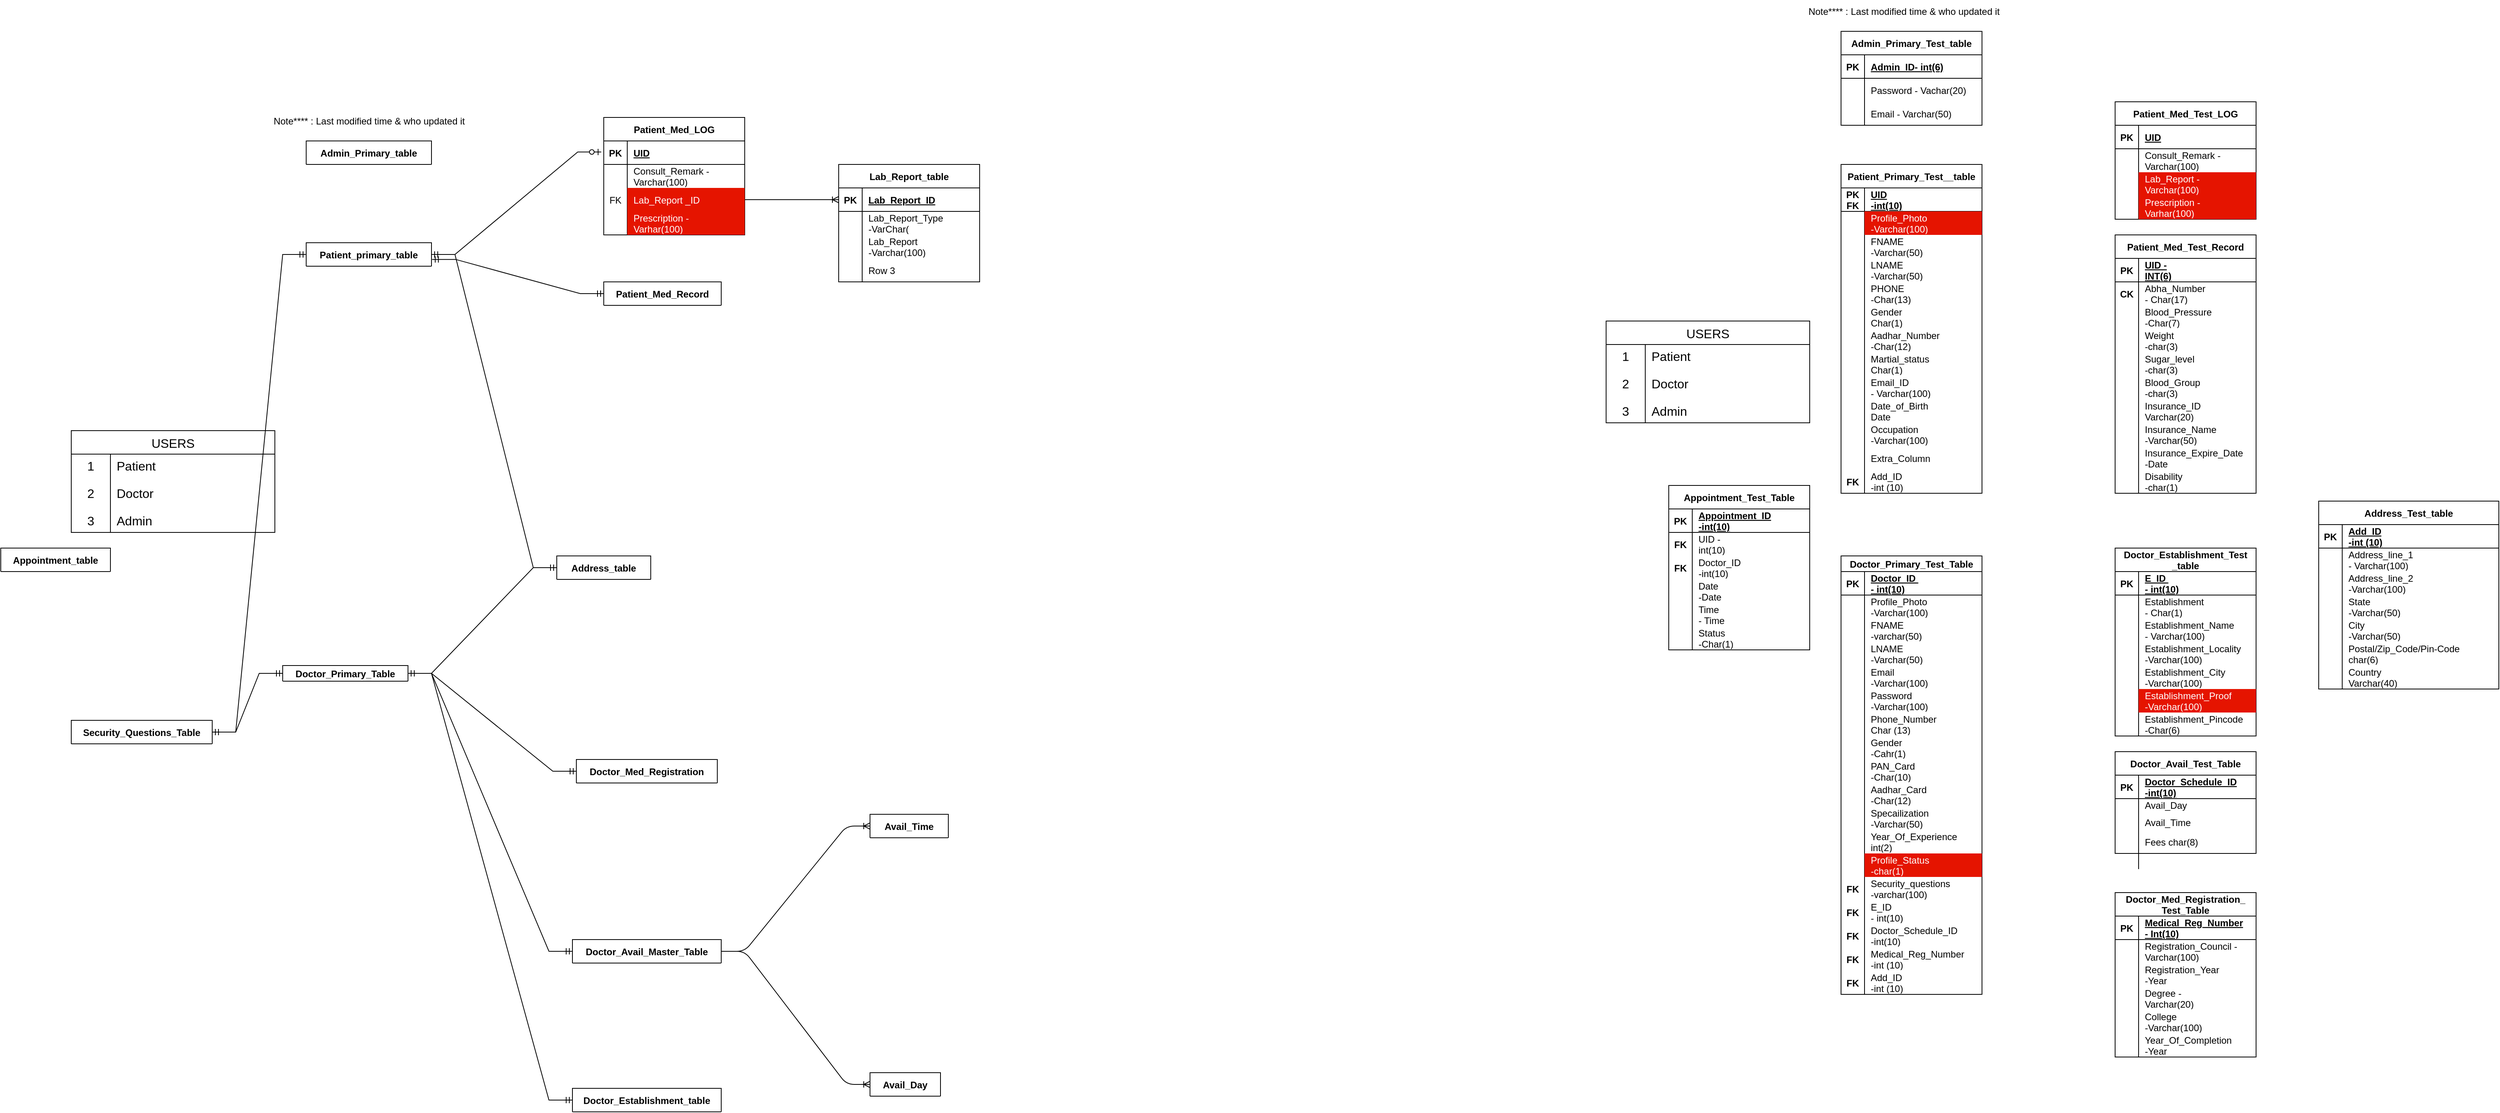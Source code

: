 <mxfile version="13.9.9" type="device"><diagram name="Page-1" id="c4acf3e9-155e-7222-9cf6-157b1a14988f"><mxGraphModel dx="353" dy="-1782" grid="1" gridSize="10" guides="1" tooltips="1" connect="1" arrows="1" fold="1" page="1" pageScale="1" pageWidth="850" pageHeight="1100" background="none" math="0" shadow="0"><root><mxCell id="0"/><mxCell id="1" parent="0"/><mxCell id="0uEsyKKopM0ZwBXPNI5d-97" value="USERS" style="shape=table;startSize=30;container=1;collapsible=0;childLayout=tableLayout;fixedRows=1;rowLines=0;fontStyle=0;strokeColor=default;fontSize=16;" parent="1" vertex="1"><mxGeometry x="360" y="3830" width="260" height="130" as="geometry"/></mxCell><mxCell id="0uEsyKKopM0ZwBXPNI5d-98" value="" style="shape=tableRow;horizontal=0;startSize=0;swimlaneHead=0;swimlaneBody=0;top=0;left=0;bottom=0;right=0;collapsible=0;dropTarget=0;fillColor=none;points=[[0,0.5],[1,0.5]];portConstraint=eastwest;strokeColor=inherit;fontSize=16;" parent="0uEsyKKopM0ZwBXPNI5d-97" vertex="1"><mxGeometry y="30" width="260" height="30" as="geometry"/></mxCell><mxCell id="0uEsyKKopM0ZwBXPNI5d-99" value="1" style="shape=partialRectangle;html=1;whiteSpace=wrap;connectable=0;fillColor=none;top=0;left=0;bottom=0;right=0;overflow=hidden;pointerEvents=1;strokeColor=inherit;fontSize=16;" parent="0uEsyKKopM0ZwBXPNI5d-98" vertex="1"><mxGeometry width="50" height="30" as="geometry"><mxRectangle width="50" height="30" as="alternateBounds"/></mxGeometry></mxCell><mxCell id="0uEsyKKopM0ZwBXPNI5d-100" value="Patient" style="shape=partialRectangle;html=1;whiteSpace=wrap;connectable=0;fillColor=none;top=0;left=0;bottom=0;right=0;align=left;spacingLeft=6;overflow=hidden;strokeColor=inherit;fontSize=16;" parent="0uEsyKKopM0ZwBXPNI5d-98" vertex="1"><mxGeometry x="50" width="210" height="30" as="geometry"><mxRectangle width="210" height="30" as="alternateBounds"/></mxGeometry></mxCell><mxCell id="0uEsyKKopM0ZwBXPNI5d-101" value="" style="shape=tableRow;horizontal=0;startSize=0;swimlaneHead=0;swimlaneBody=0;top=0;left=0;bottom=0;right=0;collapsible=0;dropTarget=0;fillColor=none;points=[[0,0.5],[1,0.5]];portConstraint=eastwest;strokeColor=inherit;fontSize=16;" parent="0uEsyKKopM0ZwBXPNI5d-97" vertex="1"><mxGeometry y="60" width="260" height="40" as="geometry"/></mxCell><mxCell id="0uEsyKKopM0ZwBXPNI5d-102" value="2" style="shape=partialRectangle;html=1;whiteSpace=wrap;connectable=0;fillColor=none;top=0;left=0;bottom=0;right=0;overflow=hidden;strokeColor=inherit;fontSize=16;" parent="0uEsyKKopM0ZwBXPNI5d-101" vertex="1"><mxGeometry width="50" height="40" as="geometry"><mxRectangle width="50" height="40" as="alternateBounds"/></mxGeometry></mxCell><mxCell id="0uEsyKKopM0ZwBXPNI5d-103" value="Doctor" style="shape=partialRectangle;html=1;whiteSpace=wrap;connectable=0;fillColor=none;top=0;left=0;bottom=0;right=0;align=left;spacingLeft=6;overflow=hidden;strokeColor=inherit;fontSize=16;" parent="0uEsyKKopM0ZwBXPNI5d-101" vertex="1"><mxGeometry x="50" width="210" height="40" as="geometry"><mxRectangle width="210" height="40" as="alternateBounds"/></mxGeometry></mxCell><mxCell id="0uEsyKKopM0ZwBXPNI5d-104" value="" style="shape=tableRow;horizontal=0;startSize=0;swimlaneHead=0;swimlaneBody=0;top=0;left=0;bottom=0;right=0;collapsible=0;dropTarget=0;fillColor=none;points=[[0,0.5],[1,0.5]];portConstraint=eastwest;strokeColor=inherit;fontSize=16;" parent="0uEsyKKopM0ZwBXPNI5d-97" vertex="1"><mxGeometry y="100" width="260" height="30" as="geometry"/></mxCell><mxCell id="0uEsyKKopM0ZwBXPNI5d-105" value="3" style="shape=partialRectangle;html=1;whiteSpace=wrap;connectable=0;fillColor=none;top=0;left=0;bottom=0;right=0;overflow=hidden;strokeColor=inherit;fontSize=16;" parent="0uEsyKKopM0ZwBXPNI5d-104" vertex="1"><mxGeometry width="50" height="30" as="geometry"><mxRectangle width="50" height="30" as="alternateBounds"/></mxGeometry></mxCell><mxCell id="0uEsyKKopM0ZwBXPNI5d-106" value="Admin" style="shape=partialRectangle;html=1;whiteSpace=wrap;connectable=0;fillColor=none;top=0;left=0;bottom=0;right=0;align=left;spacingLeft=6;overflow=hidden;strokeColor=inherit;fontSize=16;" parent="0uEsyKKopM0ZwBXPNI5d-104" vertex="1"><mxGeometry x="50" width="210" height="30" as="geometry"><mxRectangle width="210" height="30" as="alternateBounds"/></mxGeometry></mxCell><mxCell id="0uEsyKKopM0ZwBXPNI5d-107" value="Patient_primary_table" style="shape=table;startSize=30;container=1;collapsible=1;childLayout=tableLayout;fixedRows=1;rowLines=0;fontStyle=1;align=center;resizeLast=1;" parent="1" vertex="1" collapsed="1"><mxGeometry x="660" y="3590" width="160" height="30" as="geometry"><mxRectangle x="660" y="3590" width="200" height="480" as="alternateBounds"/></mxGeometry></mxCell><mxCell id="0uEsyKKopM0ZwBXPNI5d-108" value="" style="shape=tableRow;horizontal=0;startSize=0;swimlaneHead=0;swimlaneBody=0;fillColor=none;collapsible=0;dropTarget=0;points=[[0,0.5],[1,0.5]];portConstraint=eastwest;top=0;left=0;right=0;bottom=1;" parent="0uEsyKKopM0ZwBXPNI5d-107" vertex="1"><mxGeometry y="30" width="200" height="30" as="geometry"/></mxCell><mxCell id="0uEsyKKopM0ZwBXPNI5d-109" value="PK&#10;FK" style="shape=partialRectangle;connectable=0;fillColor=none;top=0;left=0;bottom=0;right=0;fontStyle=1;overflow=hidden;" parent="0uEsyKKopM0ZwBXPNI5d-108" vertex="1"><mxGeometry width="30" height="30" as="geometry"><mxRectangle width="30" height="30" as="alternateBounds"/></mxGeometry></mxCell><mxCell id="0uEsyKKopM0ZwBXPNI5d-110" value="UID&#10;-int(10)" style="shape=partialRectangle;connectable=0;fillColor=none;top=0;left=0;bottom=0;right=0;align=left;spacingLeft=6;fontStyle=5;overflow=hidden;" parent="0uEsyKKopM0ZwBXPNI5d-108" vertex="1"><mxGeometry x="30" width="170" height="30" as="geometry"><mxRectangle width="170" height="30" as="alternateBounds"/></mxGeometry></mxCell><mxCell id="0uEsyKKopM0ZwBXPNI5d-111" value="" style="shape=tableRow;horizontal=0;startSize=0;swimlaneHead=0;swimlaneBody=0;fillColor=none;collapsible=0;dropTarget=0;points=[[0,0.5],[1,0.5]];portConstraint=eastwest;top=0;left=0;right=0;bottom=0;" parent="0uEsyKKopM0ZwBXPNI5d-107" vertex="1"><mxGeometry y="60" width="200" height="30" as="geometry"/></mxCell><mxCell id="0uEsyKKopM0ZwBXPNI5d-112" value="" style="shape=partialRectangle;connectable=0;fillColor=none;top=0;left=0;bottom=0;right=0;editable=1;overflow=hidden;" parent="0uEsyKKopM0ZwBXPNI5d-111" vertex="1"><mxGeometry width="30" height="30" as="geometry"><mxRectangle width="30" height="30" as="alternateBounds"/></mxGeometry></mxCell><mxCell id="0uEsyKKopM0ZwBXPNI5d-113" value="Profile_Photo&#10;-Varchar(100)" style="shape=partialRectangle;connectable=0;fillColor=#e51400;top=0;left=0;bottom=0;right=0;align=left;spacingLeft=6;overflow=hidden;strokeColor=#B20000;fontColor=#ffffff;" parent="0uEsyKKopM0ZwBXPNI5d-111" vertex="1"><mxGeometry x="30" width="170" height="30" as="geometry"><mxRectangle width="170" height="30" as="alternateBounds"/></mxGeometry></mxCell><mxCell id="0uEsyKKopM0ZwBXPNI5d-114" value="" style="shape=tableRow;horizontal=0;startSize=0;swimlaneHead=0;swimlaneBody=0;fillColor=none;collapsible=0;dropTarget=0;points=[[0,0.5],[1,0.5]];portConstraint=eastwest;top=0;left=0;right=0;bottom=0;" parent="0uEsyKKopM0ZwBXPNI5d-107" vertex="1"><mxGeometry y="90" width="200" height="30" as="geometry"/></mxCell><mxCell id="0uEsyKKopM0ZwBXPNI5d-115" value="" style="shape=partialRectangle;connectable=0;fillColor=none;top=0;left=0;bottom=0;right=0;editable=1;overflow=hidden;" parent="0uEsyKKopM0ZwBXPNI5d-114" vertex="1"><mxGeometry width="30" height="30" as="geometry"><mxRectangle width="30" height="30" as="alternateBounds"/></mxGeometry></mxCell><mxCell id="0uEsyKKopM0ZwBXPNI5d-116" value="FNAME&#10;-Varchar(50)" style="shape=partialRectangle;connectable=0;fillColor=none;top=0;left=0;bottom=0;right=0;align=left;spacingLeft=6;overflow=hidden;" parent="0uEsyKKopM0ZwBXPNI5d-114" vertex="1"><mxGeometry x="30" width="170" height="30" as="geometry"><mxRectangle width="170" height="30" as="alternateBounds"/></mxGeometry></mxCell><mxCell id="0uEsyKKopM0ZwBXPNI5d-117" value="" style="shape=tableRow;horizontal=0;startSize=0;swimlaneHead=0;swimlaneBody=0;fillColor=none;collapsible=0;dropTarget=0;points=[[0,0.5],[1,0.5]];portConstraint=eastwest;top=0;left=0;right=0;bottom=0;" parent="0uEsyKKopM0ZwBXPNI5d-107" vertex="1"><mxGeometry y="120" width="200" height="30" as="geometry"/></mxCell><mxCell id="0uEsyKKopM0ZwBXPNI5d-118" value="" style="shape=partialRectangle;connectable=0;fillColor=none;top=0;left=0;bottom=0;right=0;editable=1;overflow=hidden;" parent="0uEsyKKopM0ZwBXPNI5d-117" vertex="1"><mxGeometry width="30" height="30" as="geometry"><mxRectangle width="30" height="30" as="alternateBounds"/></mxGeometry></mxCell><mxCell id="0uEsyKKopM0ZwBXPNI5d-119" value="LNAME&#10;-Varchar(50)" style="shape=partialRectangle;connectable=0;fillColor=none;top=0;left=0;bottom=0;right=0;align=left;spacingLeft=6;overflow=hidden;" parent="0uEsyKKopM0ZwBXPNI5d-117" vertex="1"><mxGeometry x="30" width="170" height="30" as="geometry"><mxRectangle width="170" height="30" as="alternateBounds"/></mxGeometry></mxCell><mxCell id="0uEsyKKopM0ZwBXPNI5d-120" value="" style="shape=tableRow;horizontal=0;startSize=0;swimlaneHead=0;swimlaneBody=0;fillColor=none;collapsible=0;dropTarget=0;points=[[0,0.5],[1,0.5]];portConstraint=eastwest;top=0;left=0;right=0;bottom=0;" parent="0uEsyKKopM0ZwBXPNI5d-107" vertex="1"><mxGeometry y="150" width="200" height="30" as="geometry"/></mxCell><mxCell id="0uEsyKKopM0ZwBXPNI5d-121" value="" style="shape=partialRectangle;connectable=0;fillColor=none;top=0;left=0;bottom=0;right=0;editable=1;overflow=hidden;" parent="0uEsyKKopM0ZwBXPNI5d-120" vertex="1"><mxGeometry width="30" height="30" as="geometry"><mxRectangle width="30" height="30" as="alternateBounds"/></mxGeometry></mxCell><mxCell id="0uEsyKKopM0ZwBXPNI5d-122" value="PHONE&#10;-Char(13)" style="shape=partialRectangle;connectable=0;fillColor=none;top=0;left=0;bottom=0;right=0;align=left;spacingLeft=6;overflow=hidden;" parent="0uEsyKKopM0ZwBXPNI5d-120" vertex="1"><mxGeometry x="30" width="170" height="30" as="geometry"><mxRectangle width="170" height="30" as="alternateBounds"/></mxGeometry></mxCell><mxCell id="0uEsyKKopM0ZwBXPNI5d-123" value="" style="shape=tableRow;horizontal=0;startSize=0;swimlaneHead=0;swimlaneBody=0;fillColor=none;collapsible=0;dropTarget=0;points=[[0,0.5],[1,0.5]];portConstraint=eastwest;top=0;left=0;right=0;bottom=0;" parent="0uEsyKKopM0ZwBXPNI5d-107" vertex="1"><mxGeometry y="180" width="200" height="30" as="geometry"/></mxCell><mxCell id="0uEsyKKopM0ZwBXPNI5d-124" value="" style="shape=partialRectangle;connectable=0;fillColor=none;top=0;left=0;bottom=0;right=0;editable=1;overflow=hidden;" parent="0uEsyKKopM0ZwBXPNI5d-123" vertex="1"><mxGeometry width="30" height="30" as="geometry"><mxRectangle width="30" height="30" as="alternateBounds"/></mxGeometry></mxCell><mxCell id="0uEsyKKopM0ZwBXPNI5d-125" value="Gender&#10;Char(1)" style="shape=partialRectangle;connectable=0;fillColor=none;top=0;left=0;bottom=0;right=0;align=left;spacingLeft=6;overflow=hidden;" parent="0uEsyKKopM0ZwBXPNI5d-123" vertex="1"><mxGeometry x="30" width="170" height="30" as="geometry"><mxRectangle width="170" height="30" as="alternateBounds"/></mxGeometry></mxCell><mxCell id="0uEsyKKopM0ZwBXPNI5d-126" value="" style="shape=tableRow;horizontal=0;startSize=0;swimlaneHead=0;swimlaneBody=0;fillColor=none;collapsible=0;dropTarget=0;points=[[0,0.5],[1,0.5]];portConstraint=eastwest;top=0;left=0;right=0;bottom=0;" parent="0uEsyKKopM0ZwBXPNI5d-107" vertex="1"><mxGeometry y="210" width="200" height="30" as="geometry"/></mxCell><mxCell id="0uEsyKKopM0ZwBXPNI5d-127" value="" style="shape=partialRectangle;connectable=0;fillColor=none;top=0;left=0;bottom=0;right=0;editable=1;overflow=hidden;" parent="0uEsyKKopM0ZwBXPNI5d-126" vertex="1"><mxGeometry width="30" height="30" as="geometry"><mxRectangle width="30" height="30" as="alternateBounds"/></mxGeometry></mxCell><mxCell id="0uEsyKKopM0ZwBXPNI5d-128" value="Aadhar_Number&#10;-Char(12)" style="shape=partialRectangle;connectable=0;fillColor=none;top=0;left=0;bottom=0;right=0;align=left;spacingLeft=6;overflow=hidden;" parent="0uEsyKKopM0ZwBXPNI5d-126" vertex="1"><mxGeometry x="30" width="170" height="30" as="geometry"><mxRectangle width="170" height="30" as="alternateBounds"/></mxGeometry></mxCell><mxCell id="0uEsyKKopM0ZwBXPNI5d-129" value="" style="shape=tableRow;horizontal=0;startSize=0;swimlaneHead=0;swimlaneBody=0;fillColor=none;collapsible=0;dropTarget=0;points=[[0,0.5],[1,0.5]];portConstraint=eastwest;top=0;left=0;right=0;bottom=0;" parent="0uEsyKKopM0ZwBXPNI5d-107" vertex="1"><mxGeometry y="240" width="200" height="30" as="geometry"/></mxCell><mxCell id="0uEsyKKopM0ZwBXPNI5d-130" value="" style="shape=partialRectangle;connectable=0;fillColor=none;top=0;left=0;bottom=0;right=0;editable=1;overflow=hidden;" parent="0uEsyKKopM0ZwBXPNI5d-129" vertex="1"><mxGeometry width="30" height="30" as="geometry"><mxRectangle width="30" height="30" as="alternateBounds"/></mxGeometry></mxCell><mxCell id="0uEsyKKopM0ZwBXPNI5d-131" value="Martial_status&#10;Char(1)" style="shape=partialRectangle;connectable=0;fillColor=none;top=0;left=0;bottom=0;right=0;align=left;spacingLeft=6;overflow=hidden;" parent="0uEsyKKopM0ZwBXPNI5d-129" vertex="1"><mxGeometry x="30" width="170" height="30" as="geometry"><mxRectangle width="170" height="30" as="alternateBounds"/></mxGeometry></mxCell><mxCell id="0uEsyKKopM0ZwBXPNI5d-132" value="" style="shape=tableRow;horizontal=0;startSize=0;swimlaneHead=0;swimlaneBody=0;fillColor=none;collapsible=0;dropTarget=0;points=[[0,0.5],[1,0.5]];portConstraint=eastwest;top=0;left=0;right=0;bottom=0;" parent="0uEsyKKopM0ZwBXPNI5d-107" vertex="1"><mxGeometry y="270" width="200" height="30" as="geometry"/></mxCell><mxCell id="0uEsyKKopM0ZwBXPNI5d-133" value="" style="shape=partialRectangle;connectable=0;fillColor=none;top=0;left=0;bottom=0;right=0;editable=1;overflow=hidden;" parent="0uEsyKKopM0ZwBXPNI5d-132" vertex="1"><mxGeometry width="30" height="30" as="geometry"><mxRectangle width="30" height="30" as="alternateBounds"/></mxGeometry></mxCell><mxCell id="0uEsyKKopM0ZwBXPNI5d-134" value="Email_ID&#10;- Varchar(100)" style="shape=partialRectangle;connectable=0;fillColor=none;top=0;left=0;bottom=0;right=0;align=left;spacingLeft=6;overflow=hidden;" parent="0uEsyKKopM0ZwBXPNI5d-132" vertex="1"><mxGeometry x="30" width="170" height="30" as="geometry"><mxRectangle width="170" height="30" as="alternateBounds"/></mxGeometry></mxCell><mxCell id="0uEsyKKopM0ZwBXPNI5d-135" value="" style="shape=tableRow;horizontal=0;startSize=0;swimlaneHead=0;swimlaneBody=0;fillColor=none;collapsible=0;dropTarget=0;points=[[0,0.5],[1,0.5]];portConstraint=eastwest;top=0;left=0;right=0;bottom=0;" parent="0uEsyKKopM0ZwBXPNI5d-107" vertex="1"><mxGeometry y="300" width="200" height="30" as="geometry"/></mxCell><mxCell id="0uEsyKKopM0ZwBXPNI5d-136" value="" style="shape=partialRectangle;connectable=0;fillColor=none;top=0;left=0;bottom=0;right=0;editable=1;overflow=hidden;" parent="0uEsyKKopM0ZwBXPNI5d-135" vertex="1"><mxGeometry width="30" height="30" as="geometry"><mxRectangle width="30" height="30" as="alternateBounds"/></mxGeometry></mxCell><mxCell id="0uEsyKKopM0ZwBXPNI5d-137" value="Date_of_Birth&#10;Date" style="shape=partialRectangle;connectable=0;fillColor=none;top=0;left=0;bottom=0;right=0;align=left;spacingLeft=6;overflow=hidden;" parent="0uEsyKKopM0ZwBXPNI5d-135" vertex="1"><mxGeometry x="30" width="170" height="30" as="geometry"><mxRectangle width="170" height="30" as="alternateBounds"/></mxGeometry></mxCell><mxCell id="0uEsyKKopM0ZwBXPNI5d-138" value="" style="shape=tableRow;horizontal=0;startSize=0;swimlaneHead=0;swimlaneBody=0;fillColor=none;collapsible=0;dropTarget=0;points=[[0,0.5],[1,0.5]];portConstraint=eastwest;top=0;left=0;right=0;bottom=0;" parent="0uEsyKKopM0ZwBXPNI5d-107" vertex="1"><mxGeometry y="330" width="200" height="30" as="geometry"/></mxCell><mxCell id="0uEsyKKopM0ZwBXPNI5d-139" value="" style="shape=partialRectangle;connectable=0;fillColor=none;top=0;left=0;bottom=0;right=0;editable=1;overflow=hidden;" parent="0uEsyKKopM0ZwBXPNI5d-138" vertex="1"><mxGeometry width="30" height="30" as="geometry"><mxRectangle width="30" height="30" as="alternateBounds"/></mxGeometry></mxCell><mxCell id="0uEsyKKopM0ZwBXPNI5d-140" value="Occupation&#10;-Varchar(100)" style="shape=partialRectangle;connectable=0;fillColor=none;top=0;left=0;bottom=0;right=0;align=left;spacingLeft=6;overflow=hidden;" parent="0uEsyKKopM0ZwBXPNI5d-138" vertex="1"><mxGeometry x="30" width="170" height="30" as="geometry"><mxRectangle width="170" height="30" as="alternateBounds"/></mxGeometry></mxCell><mxCell id="0uEsyKKopM0ZwBXPNI5d-141" value="" style="shape=tableRow;horizontal=0;startSize=0;swimlaneHead=0;swimlaneBody=0;fillColor=none;collapsible=0;dropTarget=0;points=[[0,0.5],[1,0.5]];portConstraint=eastwest;top=0;left=0;right=0;bottom=0;" parent="0uEsyKKopM0ZwBXPNI5d-107" vertex="1"><mxGeometry y="360" width="200" height="30" as="geometry"/></mxCell><mxCell id="0uEsyKKopM0ZwBXPNI5d-142" value="" style="shape=partialRectangle;connectable=0;fillColor=none;top=0;left=0;bottom=0;right=0;editable=1;overflow=hidden;" parent="0uEsyKKopM0ZwBXPNI5d-141" vertex="1"><mxGeometry width="30" height="30" as="geometry"><mxRectangle width="30" height="30" as="alternateBounds"/></mxGeometry></mxCell><mxCell id="0uEsyKKopM0ZwBXPNI5d-143" value="Extra_Column" style="shape=partialRectangle;connectable=0;fillColor=none;top=0;left=0;bottom=0;right=0;align=left;spacingLeft=6;overflow=hidden;" parent="0uEsyKKopM0ZwBXPNI5d-141" vertex="1"><mxGeometry x="30" width="170" height="30" as="geometry"><mxRectangle width="170" height="30" as="alternateBounds"/></mxGeometry></mxCell><mxCell id="0uEsyKKopM0ZwBXPNI5d-144" value="" style="shape=tableRow;horizontal=0;startSize=0;swimlaneHead=0;swimlaneBody=0;fillColor=none;collapsible=0;dropTarget=0;points=[[0,0.5],[1,0.5]];portConstraint=eastwest;top=0;left=0;right=0;bottom=0;" parent="0uEsyKKopM0ZwBXPNI5d-107" vertex="1"><mxGeometry y="390" width="200" height="30" as="geometry"/></mxCell><mxCell id="0uEsyKKopM0ZwBXPNI5d-145" value="FK" style="shape=partialRectangle;connectable=0;fillColor=none;top=0;left=0;bottom=0;right=0;editable=1;overflow=hidden;fontStyle=1" parent="0uEsyKKopM0ZwBXPNI5d-144" vertex="1"><mxGeometry width="30" height="30" as="geometry"><mxRectangle width="30" height="30" as="alternateBounds"/></mxGeometry></mxCell><mxCell id="0uEsyKKopM0ZwBXPNI5d-146" value="Address_ID&#10;-int (10)" style="shape=partialRectangle;connectable=0;fillColor=none;top=0;left=0;bottom=0;right=0;align=left;spacingLeft=6;overflow=hidden;" parent="0uEsyKKopM0ZwBXPNI5d-144" vertex="1"><mxGeometry x="30" width="170" height="30" as="geometry"><mxRectangle width="170" height="30" as="alternateBounds"/></mxGeometry></mxCell><mxCell id="BsUUIobNhglbbdE7VLP_-14" value="" style="shape=tableRow;horizontal=0;startSize=0;swimlaneHead=0;swimlaneBody=0;fillColor=none;collapsible=0;dropTarget=0;points=[[0,0.5],[1,0.5]];portConstraint=eastwest;top=0;left=0;right=0;bottom=0;" parent="0uEsyKKopM0ZwBXPNI5d-107" vertex="1"><mxGeometry y="420" width="200" height="30" as="geometry"/></mxCell><mxCell id="BsUUIobNhglbbdE7VLP_-15" value="FK" style="shape=partialRectangle;connectable=0;fillColor=none;top=0;left=0;bottom=0;right=0;editable=1;overflow=hidden;fontStyle=1" parent="BsUUIobNhglbbdE7VLP_-14" vertex="1"><mxGeometry width="30" height="30" as="geometry"><mxRectangle width="30" height="30" as="alternateBounds"/></mxGeometry></mxCell><mxCell id="BsUUIobNhglbbdE7VLP_-16" value="Security_questions_ID&#10;Varchar(100)" style="shape=partialRectangle;connectable=0;fillColor=none;top=0;left=0;bottom=0;right=0;align=left;spacingLeft=6;overflow=hidden;" parent="BsUUIobNhglbbdE7VLP_-14" vertex="1"><mxGeometry x="30" width="170" height="30" as="geometry"><mxRectangle width="170" height="30" as="alternateBounds"/></mxGeometry></mxCell><mxCell id="BsUUIobNhglbbdE7VLP_-25" value="" style="shape=tableRow;horizontal=0;startSize=0;swimlaneHead=0;swimlaneBody=0;fillColor=none;collapsible=0;dropTarget=0;points=[[0,0.5],[1,0.5]];portConstraint=eastwest;top=0;left=0;right=0;bottom=0;" parent="0uEsyKKopM0ZwBXPNI5d-107" vertex="1"><mxGeometry y="450" width="200" height="30" as="geometry"/></mxCell><mxCell id="BsUUIobNhglbbdE7VLP_-26" value="FK" style="shape=partialRectangle;connectable=0;fillColor=none;top=0;left=0;bottom=0;right=0;editable=1;overflow=hidden;fontStyle=1" parent="BsUUIobNhglbbdE7VLP_-25" vertex="1"><mxGeometry width="30" height="30" as="geometry"><mxRectangle width="30" height="30" as="alternateBounds"/></mxGeometry></mxCell><mxCell id="BsUUIobNhglbbdE7VLP_-27" value="Security_questions_answer&#10;Varchar(50)" style="shape=partialRectangle;connectable=0;fillColor=none;top=0;left=0;bottom=0;right=0;align=left;spacingLeft=6;overflow=hidden;" parent="BsUUIobNhglbbdE7VLP_-25" vertex="1"><mxGeometry x="30" width="170" height="30" as="geometry"><mxRectangle width="170" height="30" as="alternateBounds"/></mxGeometry></mxCell><mxCell id="0uEsyKKopM0ZwBXPNI5d-147" style="edgeStyle=orthogonalEdgeStyle;rounded=0;orthogonalLoop=1;jettySize=auto;html=1;entryX=0;entryY=0.5;entryDx=0;entryDy=0;" parent="1" edge="1"><mxGeometry relative="1" as="geometry"><mxPoint x="570" y="3735.04" as="sourcePoint"/><mxPoint x="570" y="3735" as="targetPoint"/></mxGeometry></mxCell><mxCell id="0uEsyKKopM0ZwBXPNI5d-148" value="Doctor_Primary_Table" style="shape=table;startSize=20;container=1;collapsible=1;childLayout=tableLayout;fixedRows=1;rowLines=0;fontStyle=1;align=center;resizeLast=1;" parent="1" vertex="1" collapsed="1"><mxGeometry x="630" y="4130" width="160" height="20" as="geometry"><mxRectangle x="630" y="4130" width="210" height="590" as="alternateBounds"/></mxGeometry></mxCell><mxCell id="0uEsyKKopM0ZwBXPNI5d-149" value="" style="shape=tableRow;horizontal=0;startSize=0;swimlaneHead=0;swimlaneBody=0;fillColor=none;collapsible=0;dropTarget=0;points=[[0,0.5],[1,0.5]];portConstraint=eastwest;top=0;left=0;right=0;bottom=1;" parent="0uEsyKKopM0ZwBXPNI5d-148" vertex="1"><mxGeometry y="20" width="210" height="30" as="geometry"/></mxCell><mxCell id="0uEsyKKopM0ZwBXPNI5d-150" value="PK" style="shape=partialRectangle;connectable=0;fillColor=none;top=0;left=0;bottom=0;right=0;fontStyle=1;overflow=hidden;" parent="0uEsyKKopM0ZwBXPNI5d-149" vertex="1"><mxGeometry width="30" height="30" as="geometry"><mxRectangle width="30" height="30" as="alternateBounds"/></mxGeometry></mxCell><mxCell id="0uEsyKKopM0ZwBXPNI5d-151" value="Doctor_ID &#10;- int(10)" style="shape=partialRectangle;connectable=0;fillColor=none;top=0;left=0;bottom=0;right=0;align=left;spacingLeft=6;fontStyle=5;overflow=hidden;" parent="0uEsyKKopM0ZwBXPNI5d-149" vertex="1"><mxGeometry x="30" width="180" height="30" as="geometry"><mxRectangle width="180" height="30" as="alternateBounds"/></mxGeometry></mxCell><mxCell id="BsUUIobNhglbbdE7VLP_-17" value="" style="shape=tableRow;horizontal=0;startSize=0;swimlaneHead=0;swimlaneBody=0;fillColor=none;collapsible=0;dropTarget=0;points=[[0,0.5],[1,0.5]];portConstraint=eastwest;top=0;left=0;right=0;bottom=0;" parent="0uEsyKKopM0ZwBXPNI5d-148" vertex="1"><mxGeometry y="50" width="210" height="30" as="geometry"/></mxCell><mxCell id="BsUUIobNhglbbdE7VLP_-18" value="FK" style="shape=partialRectangle;connectable=0;fillColor=none;top=0;left=0;bottom=0;right=0;editable=1;overflow=hidden;fontStyle=1" parent="BsUUIobNhglbbdE7VLP_-17" vertex="1"><mxGeometry width="30" height="30" as="geometry"><mxRectangle width="30" height="30" as="alternateBounds"/></mxGeometry></mxCell><mxCell id="BsUUIobNhglbbdE7VLP_-19" value="Security_questions_answer&#10;-Varchar(50)" style="shape=partialRectangle;connectable=0;fillColor=none;top=0;left=0;bottom=0;right=0;align=left;spacingLeft=6;overflow=hidden;" parent="BsUUIobNhglbbdE7VLP_-17" vertex="1"><mxGeometry x="30" width="180" height="30" as="geometry"><mxRectangle width="180" height="30" as="alternateBounds"/></mxGeometry></mxCell><mxCell id="0uEsyKKopM0ZwBXPNI5d-200" value="" style="shape=tableRow;horizontal=0;startSize=0;swimlaneHead=0;swimlaneBody=0;fillColor=none;collapsible=0;dropTarget=0;points=[[0,0.5],[1,0.5]];portConstraint=eastwest;top=0;left=0;right=0;bottom=0;" parent="0uEsyKKopM0ZwBXPNI5d-148" vertex="1"><mxGeometry y="80" width="210" height="30" as="geometry"/></mxCell><mxCell id="0uEsyKKopM0ZwBXPNI5d-201" value="FK" style="shape=partialRectangle;connectable=0;fillColor=none;top=0;left=0;bottom=0;right=0;editable=1;overflow=hidden;fontStyle=1" parent="0uEsyKKopM0ZwBXPNI5d-200" vertex="1"><mxGeometry width="30" height="30" as="geometry"><mxRectangle width="30" height="30" as="alternateBounds"/></mxGeometry></mxCell><mxCell id="0uEsyKKopM0ZwBXPNI5d-202" value="Address_ID&#10;-int (10)" style="shape=partialRectangle;connectable=0;fillColor=none;top=0;left=0;bottom=0;right=0;align=left;spacingLeft=6;overflow=hidden;" parent="0uEsyKKopM0ZwBXPNI5d-200" vertex="1"><mxGeometry x="30" width="180" height="30" as="geometry"><mxRectangle width="180" height="30" as="alternateBounds"/></mxGeometry></mxCell><mxCell id="0uEsyKKopM0ZwBXPNI5d-197" value="" style="shape=tableRow;horizontal=0;startSize=0;swimlaneHead=0;swimlaneBody=0;fillColor=none;collapsible=0;dropTarget=0;points=[[0,0.5],[1,0.5]];portConstraint=eastwest;top=0;left=0;right=0;bottom=0;" parent="0uEsyKKopM0ZwBXPNI5d-148" vertex="1"><mxGeometry y="110" width="210" height="30" as="geometry"/></mxCell><mxCell id="0uEsyKKopM0ZwBXPNI5d-198" value="FK" style="shape=partialRectangle;connectable=0;fillColor=none;top=0;left=0;bottom=0;right=0;editable=1;overflow=hidden;fontStyle=1" parent="0uEsyKKopM0ZwBXPNI5d-197" vertex="1"><mxGeometry width="30" height="30" as="geometry"><mxRectangle width="30" height="30" as="alternateBounds"/></mxGeometry></mxCell><mxCell id="0uEsyKKopM0ZwBXPNI5d-199" value="Medical_Reg_Number&#10;-int (10)" style="shape=partialRectangle;connectable=0;fillColor=none;top=0;left=0;bottom=0;right=0;align=left;spacingLeft=6;overflow=hidden;" parent="0uEsyKKopM0ZwBXPNI5d-197" vertex="1"><mxGeometry x="30" width="180" height="30" as="geometry"><mxRectangle width="180" height="30" as="alternateBounds"/></mxGeometry></mxCell><mxCell id="0uEsyKKopM0ZwBXPNI5d-194" value="" style="shape=tableRow;horizontal=0;startSize=0;swimlaneHead=0;swimlaneBody=0;fillColor=none;collapsible=0;dropTarget=0;points=[[0,0.5],[1,0.5]];portConstraint=eastwest;top=0;left=0;right=0;bottom=0;" parent="0uEsyKKopM0ZwBXPNI5d-148" vertex="1"><mxGeometry y="140" width="210" height="30" as="geometry"/></mxCell><mxCell id="0uEsyKKopM0ZwBXPNI5d-195" value="FK" style="shape=partialRectangle;connectable=0;fillColor=none;top=0;left=0;bottom=0;right=0;editable=1;overflow=hidden;fontStyle=1" parent="0uEsyKKopM0ZwBXPNI5d-194" vertex="1"><mxGeometry width="30" height="30" as="geometry"><mxRectangle width="30" height="30" as="alternateBounds"/></mxGeometry></mxCell><mxCell id="0uEsyKKopM0ZwBXPNI5d-196" value="Doctor_Schedule_ID&#10;-int(10)" style="shape=partialRectangle;connectable=0;fillColor=none;top=0;left=0;bottom=0;right=0;align=left;spacingLeft=6;overflow=hidden;" parent="0uEsyKKopM0ZwBXPNI5d-194" vertex="1"><mxGeometry x="30" width="180" height="30" as="geometry"><mxRectangle width="180" height="30" as="alternateBounds"/></mxGeometry></mxCell><mxCell id="0uEsyKKopM0ZwBXPNI5d-191" value="" style="shape=tableRow;horizontal=0;startSize=0;swimlaneHead=0;swimlaneBody=0;fillColor=none;collapsible=0;dropTarget=0;points=[[0,0.5],[1,0.5]];portConstraint=eastwest;top=0;left=0;right=0;bottom=0;" parent="0uEsyKKopM0ZwBXPNI5d-148" vertex="1"><mxGeometry y="170" width="210" height="30" as="geometry"/></mxCell><mxCell id="0uEsyKKopM0ZwBXPNI5d-192" value="FK" style="shape=partialRectangle;connectable=0;fillColor=none;top=0;left=0;bottom=0;right=0;editable=1;overflow=hidden;fontStyle=1" parent="0uEsyKKopM0ZwBXPNI5d-191" vertex="1"><mxGeometry width="30" height="30" as="geometry"><mxRectangle width="30" height="30" as="alternateBounds"/></mxGeometry></mxCell><mxCell id="0uEsyKKopM0ZwBXPNI5d-193" value="E_ID &#10;- int(10)" style="shape=partialRectangle;connectable=0;fillColor=none;top=0;left=0;bottom=0;right=0;align=left;spacingLeft=6;overflow=hidden;" parent="0uEsyKKopM0ZwBXPNI5d-191" vertex="1"><mxGeometry x="30" width="180" height="30" as="geometry"><mxRectangle width="180" height="30" as="alternateBounds"/></mxGeometry></mxCell><mxCell id="0uEsyKKopM0ZwBXPNI5d-188" value="" style="shape=tableRow;horizontal=0;startSize=0;swimlaneHead=0;swimlaneBody=0;fillColor=none;collapsible=0;dropTarget=0;points=[[0,0.5],[1,0.5]];portConstraint=eastwest;top=0;left=0;right=0;bottom=0;" parent="0uEsyKKopM0ZwBXPNI5d-148" vertex="1"><mxGeometry y="200" width="210" height="30" as="geometry"/></mxCell><mxCell id="0uEsyKKopM0ZwBXPNI5d-189" value="FK" style="shape=partialRectangle;connectable=0;fillColor=none;top=0;left=0;bottom=0;right=0;editable=1;overflow=hidden;fontStyle=1" parent="0uEsyKKopM0ZwBXPNI5d-188" vertex="1"><mxGeometry width="30" height="30" as="geometry"><mxRectangle width="30" height="30" as="alternateBounds"/></mxGeometry></mxCell><mxCell id="0uEsyKKopM0ZwBXPNI5d-190" value="Security_questions_ID&#10;-int(10)" style="shape=partialRectangle;connectable=0;fillColor=none;top=0;left=0;bottom=0;right=0;align=left;spacingLeft=6;overflow=hidden;" parent="0uEsyKKopM0ZwBXPNI5d-188" vertex="1"><mxGeometry x="30" width="180" height="30" as="geometry"><mxRectangle width="180" height="30" as="alternateBounds"/></mxGeometry></mxCell><mxCell id="0uEsyKKopM0ZwBXPNI5d-152" value="" style="shape=tableRow;horizontal=0;startSize=0;swimlaneHead=0;swimlaneBody=0;fillColor=none;collapsible=0;dropTarget=0;points=[[0,0.5],[1,0.5]];portConstraint=eastwest;top=0;left=0;right=0;bottom=0;" parent="0uEsyKKopM0ZwBXPNI5d-148" vertex="1"><mxGeometry y="230" width="210" height="30" as="geometry"/></mxCell><mxCell id="0uEsyKKopM0ZwBXPNI5d-153" value="" style="shape=partialRectangle;connectable=0;fillColor=none;top=0;left=0;bottom=0;right=0;editable=1;overflow=hidden;" parent="0uEsyKKopM0ZwBXPNI5d-152" vertex="1"><mxGeometry width="30" height="30" as="geometry"><mxRectangle width="30" height="30" as="alternateBounds"/></mxGeometry></mxCell><mxCell id="0uEsyKKopM0ZwBXPNI5d-154" value="Profile_Photo&#10;-Varchar(100)" style="shape=partialRectangle;connectable=0;fillColor=none;top=0;left=0;bottom=0;right=0;align=left;spacingLeft=6;overflow=hidden;" parent="0uEsyKKopM0ZwBXPNI5d-152" vertex="1"><mxGeometry x="30" width="180" height="30" as="geometry"><mxRectangle width="180" height="30" as="alternateBounds"/></mxGeometry></mxCell><mxCell id="0uEsyKKopM0ZwBXPNI5d-155" value="" style="shape=tableRow;horizontal=0;startSize=0;swimlaneHead=0;swimlaneBody=0;fillColor=none;collapsible=0;dropTarget=0;points=[[0,0.5],[1,0.5]];portConstraint=eastwest;top=0;left=0;right=0;bottom=0;" parent="0uEsyKKopM0ZwBXPNI5d-148" vertex="1"><mxGeometry y="260" width="210" height="30" as="geometry"/></mxCell><mxCell id="0uEsyKKopM0ZwBXPNI5d-156" value="" style="shape=partialRectangle;connectable=0;fillColor=none;top=0;left=0;bottom=0;right=0;editable=1;overflow=hidden;" parent="0uEsyKKopM0ZwBXPNI5d-155" vertex="1"><mxGeometry width="30" height="30" as="geometry"><mxRectangle width="30" height="30" as="alternateBounds"/></mxGeometry></mxCell><mxCell id="0uEsyKKopM0ZwBXPNI5d-157" value="FNAME&#10;-varchar(50)" style="shape=partialRectangle;connectable=0;fillColor=none;top=0;left=0;bottom=0;right=0;align=left;spacingLeft=6;overflow=hidden;" parent="0uEsyKKopM0ZwBXPNI5d-155" vertex="1"><mxGeometry x="30" width="180" height="30" as="geometry"><mxRectangle width="180" height="30" as="alternateBounds"/></mxGeometry></mxCell><mxCell id="0uEsyKKopM0ZwBXPNI5d-158" value="" style="shape=tableRow;horizontal=0;startSize=0;swimlaneHead=0;swimlaneBody=0;fillColor=none;collapsible=0;dropTarget=0;points=[[0,0.5],[1,0.5]];portConstraint=eastwest;top=0;left=0;right=0;bottom=0;" parent="0uEsyKKopM0ZwBXPNI5d-148" vertex="1"><mxGeometry y="290" width="210" height="30" as="geometry"/></mxCell><mxCell id="0uEsyKKopM0ZwBXPNI5d-159" value="" style="shape=partialRectangle;connectable=0;fillColor=none;top=0;left=0;bottom=0;right=0;editable=1;overflow=hidden;" parent="0uEsyKKopM0ZwBXPNI5d-158" vertex="1"><mxGeometry width="30" height="30" as="geometry"><mxRectangle width="30" height="30" as="alternateBounds"/></mxGeometry></mxCell><mxCell id="0uEsyKKopM0ZwBXPNI5d-160" value="LNAME&#10;-Varchar(50)" style="shape=partialRectangle;connectable=0;fillColor=none;top=0;left=0;bottom=0;right=0;align=left;spacingLeft=6;overflow=hidden;" parent="0uEsyKKopM0ZwBXPNI5d-158" vertex="1"><mxGeometry x="30" width="180" height="30" as="geometry"><mxRectangle width="180" height="30" as="alternateBounds"/></mxGeometry></mxCell><mxCell id="0uEsyKKopM0ZwBXPNI5d-161" value="" style="shape=tableRow;horizontal=0;startSize=0;swimlaneHead=0;swimlaneBody=0;fillColor=none;collapsible=0;dropTarget=0;points=[[0,0.5],[1,0.5]];portConstraint=eastwest;top=0;left=0;right=0;bottom=0;" parent="0uEsyKKopM0ZwBXPNI5d-148" vertex="1"><mxGeometry y="320" width="210" height="30" as="geometry"/></mxCell><mxCell id="0uEsyKKopM0ZwBXPNI5d-162" value="" style="shape=partialRectangle;connectable=0;fillColor=none;top=0;left=0;bottom=0;right=0;editable=1;overflow=hidden;" parent="0uEsyKKopM0ZwBXPNI5d-161" vertex="1"><mxGeometry width="30" height="30" as="geometry"><mxRectangle width="30" height="30" as="alternateBounds"/></mxGeometry></mxCell><mxCell id="0uEsyKKopM0ZwBXPNI5d-163" value="Email&#10;-Varchar(100)" style="shape=partialRectangle;connectable=0;fillColor=none;top=0;left=0;bottom=0;right=0;align=left;spacingLeft=6;overflow=hidden;" parent="0uEsyKKopM0ZwBXPNI5d-161" vertex="1"><mxGeometry x="30" width="180" height="30" as="geometry"><mxRectangle width="180" height="30" as="alternateBounds"/></mxGeometry></mxCell><mxCell id="0uEsyKKopM0ZwBXPNI5d-164" value="" style="shape=tableRow;horizontal=0;startSize=0;swimlaneHead=0;swimlaneBody=0;fillColor=none;collapsible=0;dropTarget=0;points=[[0,0.5],[1,0.5]];portConstraint=eastwest;top=0;left=0;right=0;bottom=0;" parent="0uEsyKKopM0ZwBXPNI5d-148" vertex="1"><mxGeometry y="350" width="210" height="30" as="geometry"/></mxCell><mxCell id="0uEsyKKopM0ZwBXPNI5d-165" value="" style="shape=partialRectangle;connectable=0;fillColor=none;top=0;left=0;bottom=0;right=0;editable=1;overflow=hidden;" parent="0uEsyKKopM0ZwBXPNI5d-164" vertex="1"><mxGeometry width="30" height="30" as="geometry"><mxRectangle width="30" height="30" as="alternateBounds"/></mxGeometry></mxCell><mxCell id="0uEsyKKopM0ZwBXPNI5d-166" value="Password &#10;-Varchar(100)" style="shape=partialRectangle;connectable=0;fillColor=none;top=0;left=0;bottom=0;right=0;align=left;spacingLeft=6;overflow=hidden;" parent="0uEsyKKopM0ZwBXPNI5d-164" vertex="1"><mxGeometry x="30" width="180" height="30" as="geometry"><mxRectangle width="180" height="30" as="alternateBounds"/></mxGeometry></mxCell><mxCell id="0uEsyKKopM0ZwBXPNI5d-167" value="" style="shape=tableRow;horizontal=0;startSize=0;swimlaneHead=0;swimlaneBody=0;fillColor=none;collapsible=0;dropTarget=0;points=[[0,0.5],[1,0.5]];portConstraint=eastwest;top=0;left=0;right=0;bottom=0;" parent="0uEsyKKopM0ZwBXPNI5d-148" vertex="1"><mxGeometry y="380" width="210" height="30" as="geometry"/></mxCell><mxCell id="0uEsyKKopM0ZwBXPNI5d-168" value="" style="shape=partialRectangle;connectable=0;fillColor=none;top=0;left=0;bottom=0;right=0;editable=1;overflow=hidden;" parent="0uEsyKKopM0ZwBXPNI5d-167" vertex="1"><mxGeometry width="30" height="30" as="geometry"><mxRectangle width="30" height="30" as="alternateBounds"/></mxGeometry></mxCell><mxCell id="0uEsyKKopM0ZwBXPNI5d-169" value="Phone_Number&#10;Char (13)" style="shape=partialRectangle;connectable=0;fillColor=none;top=0;left=0;bottom=0;right=0;align=left;spacingLeft=6;overflow=hidden;" parent="0uEsyKKopM0ZwBXPNI5d-167" vertex="1"><mxGeometry x="30" width="180" height="30" as="geometry"><mxRectangle width="180" height="30" as="alternateBounds"/></mxGeometry></mxCell><mxCell id="0uEsyKKopM0ZwBXPNI5d-170" value="" style="shape=tableRow;horizontal=0;startSize=0;swimlaneHead=0;swimlaneBody=0;fillColor=none;collapsible=0;dropTarget=0;points=[[0,0.5],[1,0.5]];portConstraint=eastwest;top=0;left=0;right=0;bottom=0;" parent="0uEsyKKopM0ZwBXPNI5d-148" vertex="1"><mxGeometry y="410" width="210" height="30" as="geometry"/></mxCell><mxCell id="0uEsyKKopM0ZwBXPNI5d-171" value="" style="shape=partialRectangle;connectable=0;fillColor=none;top=0;left=0;bottom=0;right=0;editable=1;overflow=hidden;" parent="0uEsyKKopM0ZwBXPNI5d-170" vertex="1"><mxGeometry width="30" height="30" as="geometry"><mxRectangle width="30" height="30" as="alternateBounds"/></mxGeometry></mxCell><mxCell id="0uEsyKKopM0ZwBXPNI5d-172" value="Gender&#10;-Cahr(1)" style="shape=partialRectangle;connectable=0;fillColor=none;top=0;left=0;bottom=0;right=0;align=left;spacingLeft=6;overflow=hidden;" parent="0uEsyKKopM0ZwBXPNI5d-170" vertex="1"><mxGeometry x="30" width="180" height="30" as="geometry"><mxRectangle width="180" height="30" as="alternateBounds"/></mxGeometry></mxCell><mxCell id="0uEsyKKopM0ZwBXPNI5d-173" value="" style="shape=tableRow;horizontal=0;startSize=0;swimlaneHead=0;swimlaneBody=0;fillColor=none;collapsible=0;dropTarget=0;points=[[0,0.5],[1,0.5]];portConstraint=eastwest;top=0;left=0;right=0;bottom=0;" parent="0uEsyKKopM0ZwBXPNI5d-148" vertex="1"><mxGeometry y="440" width="210" height="30" as="geometry"/></mxCell><mxCell id="0uEsyKKopM0ZwBXPNI5d-174" value="" style="shape=partialRectangle;connectable=0;fillColor=none;top=0;left=0;bottom=0;right=0;editable=1;overflow=hidden;" parent="0uEsyKKopM0ZwBXPNI5d-173" vertex="1"><mxGeometry width="30" height="30" as="geometry"><mxRectangle width="30" height="30" as="alternateBounds"/></mxGeometry></mxCell><mxCell id="0uEsyKKopM0ZwBXPNI5d-175" value="PAN_Card&#10;-Char(10)" style="shape=partialRectangle;connectable=0;fillColor=none;top=0;left=0;bottom=0;right=0;align=left;spacingLeft=6;overflow=hidden;" parent="0uEsyKKopM0ZwBXPNI5d-173" vertex="1"><mxGeometry x="30" width="180" height="30" as="geometry"><mxRectangle width="180" height="30" as="alternateBounds"/></mxGeometry></mxCell><mxCell id="0uEsyKKopM0ZwBXPNI5d-176" value="" style="shape=tableRow;horizontal=0;startSize=0;swimlaneHead=0;swimlaneBody=0;fillColor=none;collapsible=0;dropTarget=0;points=[[0,0.5],[1,0.5]];portConstraint=eastwest;top=0;left=0;right=0;bottom=0;" parent="0uEsyKKopM0ZwBXPNI5d-148" vertex="1"><mxGeometry y="470" width="210" height="30" as="geometry"/></mxCell><mxCell id="0uEsyKKopM0ZwBXPNI5d-177" value="" style="shape=partialRectangle;connectable=0;fillColor=none;top=0;left=0;bottom=0;right=0;editable=1;overflow=hidden;" parent="0uEsyKKopM0ZwBXPNI5d-176" vertex="1"><mxGeometry width="30" height="30" as="geometry"><mxRectangle width="30" height="30" as="alternateBounds"/></mxGeometry></mxCell><mxCell id="0uEsyKKopM0ZwBXPNI5d-178" value="Aadhar_Card &#10;-Char(12)" style="shape=partialRectangle;connectable=0;fillColor=none;top=0;left=0;bottom=0;right=0;align=left;spacingLeft=6;overflow=hidden;" parent="0uEsyKKopM0ZwBXPNI5d-176" vertex="1"><mxGeometry x="30" width="180" height="30" as="geometry"><mxRectangle width="180" height="30" as="alternateBounds"/></mxGeometry></mxCell><mxCell id="0uEsyKKopM0ZwBXPNI5d-179" value="" style="shape=tableRow;horizontal=0;startSize=0;swimlaneHead=0;swimlaneBody=0;fillColor=none;collapsible=0;dropTarget=0;points=[[0,0.5],[1,0.5]];portConstraint=eastwest;top=0;left=0;right=0;bottom=0;" parent="0uEsyKKopM0ZwBXPNI5d-148" vertex="1"><mxGeometry y="500" width="210" height="30" as="geometry"/></mxCell><mxCell id="0uEsyKKopM0ZwBXPNI5d-180" value="" style="shape=partialRectangle;connectable=0;fillColor=none;top=0;left=0;bottom=0;right=0;editable=1;overflow=hidden;" parent="0uEsyKKopM0ZwBXPNI5d-179" vertex="1"><mxGeometry width="30" height="30" as="geometry"><mxRectangle width="30" height="30" as="alternateBounds"/></mxGeometry></mxCell><mxCell id="0uEsyKKopM0ZwBXPNI5d-181" value="Specailization&#10;-Varchar(50)" style="shape=partialRectangle;connectable=0;fillColor=none;top=0;left=0;bottom=0;right=0;align=left;spacingLeft=6;overflow=hidden;" parent="0uEsyKKopM0ZwBXPNI5d-179" vertex="1"><mxGeometry x="30" width="180" height="30" as="geometry"><mxRectangle width="180" height="30" as="alternateBounds"/></mxGeometry></mxCell><mxCell id="0uEsyKKopM0ZwBXPNI5d-182" value="" style="shape=tableRow;horizontal=0;startSize=0;swimlaneHead=0;swimlaneBody=0;fillColor=none;collapsible=0;dropTarget=0;points=[[0,0.5],[1,0.5]];portConstraint=eastwest;top=0;left=0;right=0;bottom=0;" parent="0uEsyKKopM0ZwBXPNI5d-148" vertex="1"><mxGeometry y="530" width="210" height="30" as="geometry"/></mxCell><mxCell id="0uEsyKKopM0ZwBXPNI5d-183" value="" style="shape=partialRectangle;connectable=0;fillColor=none;top=0;left=0;bottom=0;right=0;editable=1;overflow=hidden;" parent="0uEsyKKopM0ZwBXPNI5d-182" vertex="1"><mxGeometry width="30" height="30" as="geometry"><mxRectangle width="30" height="30" as="alternateBounds"/></mxGeometry></mxCell><mxCell id="0uEsyKKopM0ZwBXPNI5d-184" value="Year_Of_Experience&#10;int(2)" style="shape=partialRectangle;connectable=0;fillColor=none;top=0;left=0;bottom=0;right=0;align=left;spacingLeft=6;overflow=hidden;" parent="0uEsyKKopM0ZwBXPNI5d-182" vertex="1"><mxGeometry x="30" width="180" height="30" as="geometry"><mxRectangle width="180" height="30" as="alternateBounds"/></mxGeometry></mxCell><mxCell id="0uEsyKKopM0ZwBXPNI5d-185" value="" style="shape=tableRow;horizontal=0;startSize=0;swimlaneHead=0;swimlaneBody=0;fillColor=none;collapsible=0;dropTarget=0;points=[[0,0.5],[1,0.5]];portConstraint=eastwest;top=0;left=0;right=0;bottom=0;" parent="0uEsyKKopM0ZwBXPNI5d-148" vertex="1"><mxGeometry y="560" width="210" height="30" as="geometry"/></mxCell><mxCell id="0uEsyKKopM0ZwBXPNI5d-186" value="" style="shape=partialRectangle;connectable=0;fillColor=none;top=0;left=0;bottom=0;right=0;editable=1;overflow=hidden;" parent="0uEsyKKopM0ZwBXPNI5d-185" vertex="1"><mxGeometry width="30" height="30" as="geometry"><mxRectangle width="30" height="30" as="alternateBounds"/></mxGeometry></mxCell><mxCell id="0uEsyKKopM0ZwBXPNI5d-187" value="Profile_Status &#10;-char(1)" style="shape=partialRectangle;connectable=0;fillColor=#e51400;top=0;left=0;bottom=0;right=0;align=left;spacingLeft=6;overflow=hidden;strokeColor=#B20000;fontColor=#ffffff;" parent="0uEsyKKopM0ZwBXPNI5d-185" vertex="1"><mxGeometry x="30" width="180" height="30" as="geometry"><mxRectangle width="180" height="30" as="alternateBounds"/></mxGeometry></mxCell><mxCell id="0uEsyKKopM0ZwBXPNI5d-203" value="Patient_Med_LOG" style="shape=table;startSize=30;container=1;collapsible=1;childLayout=tableLayout;fixedRows=1;rowLines=0;fontStyle=1;align=center;resizeLast=1;" parent="1" vertex="1"><mxGeometry x="1040" y="3430" width="180" height="150" as="geometry"><mxRectangle x="1040" y="3430" width="140" height="30" as="alternateBounds"/></mxGeometry></mxCell><mxCell id="0uEsyKKopM0ZwBXPNI5d-204" value="" style="shape=tableRow;horizontal=0;startSize=0;swimlaneHead=0;swimlaneBody=0;fillColor=none;collapsible=0;dropTarget=0;points=[[0,0.5],[1,0.5]];portConstraint=eastwest;top=0;left=0;right=0;bottom=1;" parent="0uEsyKKopM0ZwBXPNI5d-203" vertex="1"><mxGeometry y="30" width="180" height="30" as="geometry"/></mxCell><mxCell id="0uEsyKKopM0ZwBXPNI5d-205" value="PK" style="shape=partialRectangle;connectable=0;fillColor=none;top=0;left=0;bottom=0;right=0;fontStyle=1;overflow=hidden;" parent="0uEsyKKopM0ZwBXPNI5d-204" vertex="1"><mxGeometry width="30" height="30" as="geometry"><mxRectangle width="30" height="30" as="alternateBounds"/></mxGeometry></mxCell><mxCell id="0uEsyKKopM0ZwBXPNI5d-206" value="UID" style="shape=partialRectangle;connectable=0;fillColor=none;top=0;left=0;bottom=0;right=0;align=left;spacingLeft=6;fontStyle=5;overflow=hidden;" parent="0uEsyKKopM0ZwBXPNI5d-204" vertex="1"><mxGeometry x="30" width="150" height="30" as="geometry"><mxRectangle width="150" height="30" as="alternateBounds"/></mxGeometry></mxCell><mxCell id="0uEsyKKopM0ZwBXPNI5d-207" value="" style="shape=tableRow;horizontal=0;startSize=0;swimlaneHead=0;swimlaneBody=0;fillColor=none;collapsible=0;dropTarget=0;points=[[0,0.5],[1,0.5]];portConstraint=eastwest;top=0;left=0;right=0;bottom=0;" parent="0uEsyKKopM0ZwBXPNI5d-203" vertex="1"><mxGeometry y="60" width="180" height="30" as="geometry"/></mxCell><mxCell id="0uEsyKKopM0ZwBXPNI5d-208" value="" style="shape=partialRectangle;connectable=0;fillColor=none;top=0;left=0;bottom=0;right=0;editable=1;overflow=hidden;" parent="0uEsyKKopM0ZwBXPNI5d-207" vertex="1"><mxGeometry width="30" height="30" as="geometry"><mxRectangle width="30" height="30" as="alternateBounds"/></mxGeometry></mxCell><mxCell id="0uEsyKKopM0ZwBXPNI5d-209" value="Consult_Remark - &#10;Varchar(100)&#10;" style="shape=partialRectangle;connectable=0;fillColor=none;top=0;left=0;bottom=0;right=0;align=left;spacingLeft=6;overflow=hidden;" parent="0uEsyKKopM0ZwBXPNI5d-207" vertex="1"><mxGeometry x="30" width="150" height="30" as="geometry"><mxRectangle width="150" height="30" as="alternateBounds"/></mxGeometry></mxCell><mxCell id="0uEsyKKopM0ZwBXPNI5d-210" value="" style="shape=tableRow;horizontal=0;startSize=0;swimlaneHead=0;swimlaneBody=0;fillColor=none;collapsible=0;dropTarget=0;points=[[0,0.5],[1,0.5]];portConstraint=eastwest;top=0;left=0;right=0;bottom=0;" parent="0uEsyKKopM0ZwBXPNI5d-203" vertex="1"><mxGeometry y="90" width="180" height="30" as="geometry"/></mxCell><mxCell id="0uEsyKKopM0ZwBXPNI5d-211" value="FK" style="shape=partialRectangle;connectable=0;fillColor=none;top=0;left=0;bottom=0;right=0;editable=1;overflow=hidden;" parent="0uEsyKKopM0ZwBXPNI5d-210" vertex="1"><mxGeometry width="30" height="30" as="geometry"><mxRectangle width="30" height="30" as="alternateBounds"/></mxGeometry></mxCell><mxCell id="0uEsyKKopM0ZwBXPNI5d-212" value="Lab_Report _ID" style="shape=partialRectangle;connectable=0;fillColor=#e51400;top=0;left=0;bottom=0;right=0;align=left;spacingLeft=6;overflow=hidden;strokeColor=#B20000;fontColor=#ffffff;" parent="0uEsyKKopM0ZwBXPNI5d-210" vertex="1"><mxGeometry x="30" width="150" height="30" as="geometry"><mxRectangle width="150" height="30" as="alternateBounds"/></mxGeometry></mxCell><mxCell id="0uEsyKKopM0ZwBXPNI5d-213" value="" style="shape=tableRow;horizontal=0;startSize=0;swimlaneHead=0;swimlaneBody=0;fillColor=none;collapsible=0;dropTarget=0;points=[[0,0.5],[1,0.5]];portConstraint=eastwest;top=0;left=0;right=0;bottom=0;" parent="0uEsyKKopM0ZwBXPNI5d-203" vertex="1"><mxGeometry y="120" width="180" height="30" as="geometry"/></mxCell><mxCell id="0uEsyKKopM0ZwBXPNI5d-214" value="" style="shape=partialRectangle;connectable=0;fillColor=none;top=0;left=0;bottom=0;right=0;editable=1;overflow=hidden;" parent="0uEsyKKopM0ZwBXPNI5d-213" vertex="1"><mxGeometry width="30" height="30" as="geometry"><mxRectangle width="30" height="30" as="alternateBounds"/></mxGeometry></mxCell><mxCell id="0uEsyKKopM0ZwBXPNI5d-215" value="Prescription - &#10;Varhar(100)" style="shape=partialRectangle;connectable=0;fillColor=#e51400;top=0;left=0;bottom=0;right=0;align=left;spacingLeft=6;overflow=hidden;strokeColor=#B20000;fontColor=#ffffff;" parent="0uEsyKKopM0ZwBXPNI5d-213" vertex="1"><mxGeometry x="30" width="150" height="30" as="geometry"><mxRectangle width="150" height="30" as="alternateBounds"/></mxGeometry></mxCell><mxCell id="0uEsyKKopM0ZwBXPNI5d-216" value="" style="edgeStyle=entityRelationEdgeStyle;fontSize=12;html=1;endArrow=ERzeroToOne;endFill=1;rounded=0;exitX=1;exitY=0.5;exitDx=0;exitDy=0;entryX=-0.018;entryY=0.471;entryDx=0;entryDy=0;entryPerimeter=0;" parent="1" source="0uEsyKKopM0ZwBXPNI5d-108" target="0uEsyKKopM0ZwBXPNI5d-204" edge="1"><mxGeometry width="100" height="100" relative="1" as="geometry"><mxPoint x="960" y="3700" as="sourcePoint"/><mxPoint x="1060" y="3600" as="targetPoint"/></mxGeometry></mxCell><mxCell id="0uEsyKKopM0ZwBXPNI5d-217" value="Address_table" style="shape=table;startSize=30;container=1;collapsible=1;childLayout=tableLayout;fixedRows=1;rowLines=0;fontStyle=1;align=center;resizeLast=1;" parent="1" vertex="1" collapsed="1"><mxGeometry x="980" y="3990" width="120" height="30" as="geometry"><mxRectangle x="980" y="3990" width="230" height="240" as="alternateBounds"/></mxGeometry></mxCell><mxCell id="0uEsyKKopM0ZwBXPNI5d-218" value="" style="shape=tableRow;horizontal=0;startSize=0;swimlaneHead=0;swimlaneBody=0;fillColor=none;collapsible=0;dropTarget=0;points=[[0,0.5],[1,0.5]];portConstraint=eastwest;top=0;left=0;right=0;bottom=1;" parent="0uEsyKKopM0ZwBXPNI5d-217" vertex="1"><mxGeometry y="30" width="230" height="30" as="geometry"/></mxCell><mxCell id="0uEsyKKopM0ZwBXPNI5d-219" value="PK" style="shape=partialRectangle;connectable=0;fillColor=none;top=0;left=0;bottom=0;right=0;fontStyle=1;overflow=hidden;" parent="0uEsyKKopM0ZwBXPNI5d-218" vertex="1"><mxGeometry width="30" height="30" as="geometry"><mxRectangle width="30" height="30" as="alternateBounds"/></mxGeometry></mxCell><mxCell id="0uEsyKKopM0ZwBXPNI5d-220" value="Address_ID&#10;-int (10)" style="shape=partialRectangle;connectable=0;fillColor=none;top=0;left=0;bottom=0;right=0;align=left;spacingLeft=6;fontStyle=5;overflow=hidden;" parent="0uEsyKKopM0ZwBXPNI5d-218" vertex="1"><mxGeometry x="30" width="200" height="30" as="geometry"><mxRectangle width="200" height="30" as="alternateBounds"/></mxGeometry></mxCell><mxCell id="0uEsyKKopM0ZwBXPNI5d-221" value="" style="shape=tableRow;horizontal=0;startSize=0;swimlaneHead=0;swimlaneBody=0;fillColor=none;collapsible=0;dropTarget=0;points=[[0,0.5],[1,0.5]];portConstraint=eastwest;top=0;left=0;right=0;bottom=0;" parent="0uEsyKKopM0ZwBXPNI5d-217" vertex="1"><mxGeometry y="60" width="230" height="30" as="geometry"/></mxCell><mxCell id="0uEsyKKopM0ZwBXPNI5d-222" value="" style="shape=partialRectangle;connectable=0;fillColor=none;top=0;left=0;bottom=0;right=0;editable=1;overflow=hidden;" parent="0uEsyKKopM0ZwBXPNI5d-221" vertex="1"><mxGeometry width="30" height="30" as="geometry"><mxRectangle width="30" height="30" as="alternateBounds"/></mxGeometry></mxCell><mxCell id="0uEsyKKopM0ZwBXPNI5d-223" value="Address_line_1 &#10;- Varchar(100)" style="shape=partialRectangle;connectable=0;fillColor=none;top=0;left=0;bottom=0;right=0;align=left;spacingLeft=6;overflow=hidden;" parent="0uEsyKKopM0ZwBXPNI5d-221" vertex="1"><mxGeometry x="30" width="200" height="30" as="geometry"><mxRectangle width="200" height="30" as="alternateBounds"/></mxGeometry></mxCell><mxCell id="0uEsyKKopM0ZwBXPNI5d-224" value="" style="shape=tableRow;horizontal=0;startSize=0;swimlaneHead=0;swimlaneBody=0;fillColor=none;collapsible=0;dropTarget=0;points=[[0,0.5],[1,0.5]];portConstraint=eastwest;top=0;left=0;right=0;bottom=0;" parent="0uEsyKKopM0ZwBXPNI5d-217" vertex="1"><mxGeometry y="90" width="230" height="30" as="geometry"/></mxCell><mxCell id="0uEsyKKopM0ZwBXPNI5d-225" value="" style="shape=partialRectangle;connectable=0;fillColor=none;top=0;left=0;bottom=0;right=0;editable=1;overflow=hidden;" parent="0uEsyKKopM0ZwBXPNI5d-224" vertex="1"><mxGeometry width="30" height="30" as="geometry"><mxRectangle width="30" height="30" as="alternateBounds"/></mxGeometry></mxCell><mxCell id="0uEsyKKopM0ZwBXPNI5d-226" value="Address_line_2&#10;-Varchar(100)" style="shape=partialRectangle;connectable=0;fillColor=none;top=0;left=0;bottom=0;right=0;align=left;spacingLeft=6;overflow=hidden;" parent="0uEsyKKopM0ZwBXPNI5d-224" vertex="1"><mxGeometry x="30" width="200" height="30" as="geometry"><mxRectangle width="200" height="30" as="alternateBounds"/></mxGeometry></mxCell><mxCell id="0uEsyKKopM0ZwBXPNI5d-227" value="" style="shape=tableRow;horizontal=0;startSize=0;swimlaneHead=0;swimlaneBody=0;fillColor=none;collapsible=0;dropTarget=0;points=[[0,0.5],[1,0.5]];portConstraint=eastwest;top=0;left=0;right=0;bottom=0;" parent="0uEsyKKopM0ZwBXPNI5d-217" vertex="1"><mxGeometry y="120" width="230" height="30" as="geometry"/></mxCell><mxCell id="0uEsyKKopM0ZwBXPNI5d-228" value="" style="shape=partialRectangle;connectable=0;fillColor=none;top=0;left=0;bottom=0;right=0;editable=1;overflow=hidden;" parent="0uEsyKKopM0ZwBXPNI5d-227" vertex="1"><mxGeometry width="30" height="30" as="geometry"><mxRectangle width="30" height="30" as="alternateBounds"/></mxGeometry></mxCell><mxCell id="0uEsyKKopM0ZwBXPNI5d-229" value="State &#10;-Varchar(50)" style="shape=partialRectangle;connectable=0;fillColor=none;top=0;left=0;bottom=0;right=0;align=left;spacingLeft=6;overflow=hidden;" parent="0uEsyKKopM0ZwBXPNI5d-227" vertex="1"><mxGeometry x="30" width="200" height="30" as="geometry"><mxRectangle width="200" height="30" as="alternateBounds"/></mxGeometry></mxCell><mxCell id="0uEsyKKopM0ZwBXPNI5d-230" value="" style="shape=tableRow;horizontal=0;startSize=0;swimlaneHead=0;swimlaneBody=0;fillColor=none;collapsible=0;dropTarget=0;points=[[0,0.5],[1,0.5]];portConstraint=eastwest;top=0;left=0;right=0;bottom=0;" parent="0uEsyKKopM0ZwBXPNI5d-217" vertex="1"><mxGeometry y="150" width="230" height="30" as="geometry"/></mxCell><mxCell id="0uEsyKKopM0ZwBXPNI5d-231" value="" style="shape=partialRectangle;connectable=0;fillColor=none;top=0;left=0;bottom=0;right=0;editable=1;overflow=hidden;" parent="0uEsyKKopM0ZwBXPNI5d-230" vertex="1"><mxGeometry width="30" height="30" as="geometry"><mxRectangle width="30" height="30" as="alternateBounds"/></mxGeometry></mxCell><mxCell id="0uEsyKKopM0ZwBXPNI5d-232" value="City &#10;-Varchar(50)" style="shape=partialRectangle;connectable=0;fillColor=none;top=0;left=0;bottom=0;right=0;align=left;spacingLeft=6;overflow=hidden;" parent="0uEsyKKopM0ZwBXPNI5d-230" vertex="1"><mxGeometry x="30" width="200" height="30" as="geometry"><mxRectangle width="200" height="30" as="alternateBounds"/></mxGeometry></mxCell><mxCell id="0uEsyKKopM0ZwBXPNI5d-233" value="" style="shape=tableRow;horizontal=0;startSize=0;swimlaneHead=0;swimlaneBody=0;fillColor=none;collapsible=0;dropTarget=0;points=[[0,0.5],[1,0.5]];portConstraint=eastwest;top=0;left=0;right=0;bottom=0;" parent="0uEsyKKopM0ZwBXPNI5d-217" vertex="1"><mxGeometry y="180" width="230" height="30" as="geometry"/></mxCell><mxCell id="0uEsyKKopM0ZwBXPNI5d-234" value="" style="shape=partialRectangle;connectable=0;fillColor=none;top=0;left=0;bottom=0;right=0;editable=1;overflow=hidden;" parent="0uEsyKKopM0ZwBXPNI5d-233" vertex="1"><mxGeometry width="30" height="30" as="geometry"><mxRectangle width="30" height="30" as="alternateBounds"/></mxGeometry></mxCell><mxCell id="0uEsyKKopM0ZwBXPNI5d-235" value="Pin-Code&#10;char(6)" style="shape=partialRectangle;connectable=0;fillColor=none;top=0;left=0;bottom=0;right=0;align=left;spacingLeft=6;overflow=hidden;" parent="0uEsyKKopM0ZwBXPNI5d-233" vertex="1"><mxGeometry x="30" width="200" height="30" as="geometry"><mxRectangle width="200" height="30" as="alternateBounds"/></mxGeometry></mxCell><mxCell id="0uEsyKKopM0ZwBXPNI5d-236" value="" style="shape=tableRow;horizontal=0;startSize=0;swimlaneHead=0;swimlaneBody=0;fillColor=none;collapsible=0;dropTarget=0;points=[[0,0.5],[1,0.5]];portConstraint=eastwest;top=0;left=0;right=0;bottom=0;" parent="0uEsyKKopM0ZwBXPNI5d-217" vertex="1"><mxGeometry y="210" width="230" height="30" as="geometry"/></mxCell><mxCell id="0uEsyKKopM0ZwBXPNI5d-237" value="" style="shape=partialRectangle;connectable=0;fillColor=none;top=0;left=0;bottom=0;right=0;editable=1;overflow=hidden;" parent="0uEsyKKopM0ZwBXPNI5d-236" vertex="1"><mxGeometry width="30" height="30" as="geometry"><mxRectangle width="30" height="30" as="alternateBounds"/></mxGeometry></mxCell><mxCell id="0uEsyKKopM0ZwBXPNI5d-238" value="Country&#10;Varchar(40)" style="shape=partialRectangle;connectable=0;fillColor=none;top=0;left=0;bottom=0;right=0;align=left;spacingLeft=6;overflow=hidden;" parent="0uEsyKKopM0ZwBXPNI5d-236" vertex="1"><mxGeometry x="30" width="200" height="30" as="geometry"><mxRectangle width="200" height="30" as="alternateBounds"/></mxGeometry></mxCell><mxCell id="0uEsyKKopM0ZwBXPNI5d-239" value="Patient_Med_Record" style="shape=table;startSize=30;container=1;collapsible=1;childLayout=tableLayout;fixedRows=1;rowLines=0;fontStyle=1;align=center;resizeLast=1;" parent="1" vertex="1" collapsed="1"><mxGeometry x="1040" y="3640" width="150" height="30" as="geometry"><mxRectangle x="1040" y="3640" width="180" height="330" as="alternateBounds"/></mxGeometry></mxCell><mxCell id="0uEsyKKopM0ZwBXPNI5d-240" value="" style="shape=tableRow;horizontal=0;startSize=0;swimlaneHead=0;swimlaneBody=0;fillColor=none;collapsible=0;dropTarget=0;points=[[0,0.5],[1,0.5]];portConstraint=eastwest;top=0;left=0;right=0;bottom=1;" parent="0uEsyKKopM0ZwBXPNI5d-239" vertex="1"><mxGeometry y="30" width="180" height="30" as="geometry"/></mxCell><mxCell id="0uEsyKKopM0ZwBXPNI5d-241" value="PK" style="shape=partialRectangle;connectable=0;fillColor=none;top=0;left=0;bottom=0;right=0;fontStyle=1;overflow=hidden;" parent="0uEsyKKopM0ZwBXPNI5d-240" vertex="1"><mxGeometry width="30" height="30" as="geometry"><mxRectangle width="30" height="30" as="alternateBounds"/></mxGeometry></mxCell><mxCell id="0uEsyKKopM0ZwBXPNI5d-242" value="UID -&#10;INT(6)" style="shape=partialRectangle;connectable=0;fillColor=none;top=0;left=0;bottom=0;right=0;align=left;spacingLeft=6;fontStyle=5;overflow=hidden;" parent="0uEsyKKopM0ZwBXPNI5d-240" vertex="1"><mxGeometry x="30" width="150" height="30" as="geometry"><mxRectangle width="150" height="30" as="alternateBounds"/></mxGeometry></mxCell><mxCell id="0uEsyKKopM0ZwBXPNI5d-243" value="" style="shape=tableRow;horizontal=0;startSize=0;swimlaneHead=0;swimlaneBody=0;fillColor=none;collapsible=0;dropTarget=0;points=[[0,0.5],[1,0.5]];portConstraint=eastwest;top=0;left=0;right=0;bottom=0;" parent="0uEsyKKopM0ZwBXPNI5d-239" vertex="1"><mxGeometry y="60" width="180" height="30" as="geometry"/></mxCell><mxCell id="0uEsyKKopM0ZwBXPNI5d-244" value="CK" style="shape=partialRectangle;connectable=0;fillColor=none;top=0;left=0;bottom=0;right=0;editable=1;overflow=hidden;fontStyle=1" parent="0uEsyKKopM0ZwBXPNI5d-243" vertex="1"><mxGeometry width="30" height="30" as="geometry"><mxRectangle width="30" height="30" as="alternateBounds"/></mxGeometry></mxCell><mxCell id="0uEsyKKopM0ZwBXPNI5d-245" value="Abha_Number &#10;- Char(17)" style="shape=partialRectangle;connectable=0;fillColor=none;top=0;left=0;bottom=0;right=0;align=left;spacingLeft=6;overflow=hidden;" parent="0uEsyKKopM0ZwBXPNI5d-243" vertex="1"><mxGeometry x="30" width="150" height="30" as="geometry"><mxRectangle width="150" height="30" as="alternateBounds"/></mxGeometry></mxCell><mxCell id="0uEsyKKopM0ZwBXPNI5d-246" value="" style="shape=tableRow;horizontal=0;startSize=0;swimlaneHead=0;swimlaneBody=0;fillColor=none;collapsible=0;dropTarget=0;points=[[0,0.5],[1,0.5]];portConstraint=eastwest;top=0;left=0;right=0;bottom=0;" parent="0uEsyKKopM0ZwBXPNI5d-239" vertex="1"><mxGeometry y="90" width="180" height="30" as="geometry"/></mxCell><mxCell id="0uEsyKKopM0ZwBXPNI5d-247" value="" style="shape=partialRectangle;connectable=0;fillColor=none;top=0;left=0;bottom=0;right=0;editable=1;overflow=hidden;" parent="0uEsyKKopM0ZwBXPNI5d-246" vertex="1"><mxGeometry width="30" height="30" as="geometry"><mxRectangle width="30" height="30" as="alternateBounds"/></mxGeometry></mxCell><mxCell id="0uEsyKKopM0ZwBXPNI5d-248" value="Blood_Pressure &#10;-Char(7)" style="shape=partialRectangle;connectable=0;fillColor=none;top=0;left=0;bottom=0;right=0;align=left;spacingLeft=6;overflow=hidden;" parent="0uEsyKKopM0ZwBXPNI5d-246" vertex="1"><mxGeometry x="30" width="150" height="30" as="geometry"><mxRectangle width="150" height="30" as="alternateBounds"/></mxGeometry></mxCell><mxCell id="0uEsyKKopM0ZwBXPNI5d-249" value="" style="shape=tableRow;horizontal=0;startSize=0;swimlaneHead=0;swimlaneBody=0;fillColor=none;collapsible=0;dropTarget=0;points=[[0,0.5],[1,0.5]];portConstraint=eastwest;top=0;left=0;right=0;bottom=0;" parent="0uEsyKKopM0ZwBXPNI5d-239" vertex="1"><mxGeometry y="120" width="180" height="30" as="geometry"/></mxCell><mxCell id="0uEsyKKopM0ZwBXPNI5d-250" value="" style="shape=partialRectangle;connectable=0;fillColor=none;top=0;left=0;bottom=0;right=0;editable=1;overflow=hidden;" parent="0uEsyKKopM0ZwBXPNI5d-249" vertex="1"><mxGeometry width="30" height="30" as="geometry"><mxRectangle width="30" height="30" as="alternateBounds"/></mxGeometry></mxCell><mxCell id="0uEsyKKopM0ZwBXPNI5d-251" value="Weight &#10;-char(3)" style="shape=partialRectangle;connectable=0;fillColor=none;top=0;left=0;bottom=0;right=0;align=left;spacingLeft=6;overflow=hidden;" parent="0uEsyKKopM0ZwBXPNI5d-249" vertex="1"><mxGeometry x="30" width="150" height="30" as="geometry"><mxRectangle width="150" height="30" as="alternateBounds"/></mxGeometry></mxCell><mxCell id="0uEsyKKopM0ZwBXPNI5d-252" value="" style="shape=tableRow;horizontal=0;startSize=0;swimlaneHead=0;swimlaneBody=0;fillColor=none;collapsible=0;dropTarget=0;points=[[0,0.5],[1,0.5]];portConstraint=eastwest;top=0;left=0;right=0;bottom=0;" parent="0uEsyKKopM0ZwBXPNI5d-239" vertex="1"><mxGeometry y="150" width="180" height="30" as="geometry"/></mxCell><mxCell id="0uEsyKKopM0ZwBXPNI5d-253" value="" style="shape=partialRectangle;connectable=0;fillColor=none;top=0;left=0;bottom=0;right=0;editable=1;overflow=hidden;" parent="0uEsyKKopM0ZwBXPNI5d-252" vertex="1"><mxGeometry width="30" height="30" as="geometry"><mxRectangle width="30" height="30" as="alternateBounds"/></mxGeometry></mxCell><mxCell id="0uEsyKKopM0ZwBXPNI5d-254" value="Sugar_level &#10;-char(3)" style="shape=partialRectangle;connectable=0;fillColor=none;top=0;left=0;bottom=0;right=0;align=left;spacingLeft=6;overflow=hidden;" parent="0uEsyKKopM0ZwBXPNI5d-252" vertex="1"><mxGeometry x="30" width="150" height="30" as="geometry"><mxRectangle width="150" height="30" as="alternateBounds"/></mxGeometry></mxCell><mxCell id="0uEsyKKopM0ZwBXPNI5d-255" value="" style="shape=tableRow;horizontal=0;startSize=0;swimlaneHead=0;swimlaneBody=0;fillColor=none;collapsible=0;dropTarget=0;points=[[0,0.5],[1,0.5]];portConstraint=eastwest;top=0;left=0;right=0;bottom=0;" parent="0uEsyKKopM0ZwBXPNI5d-239" vertex="1"><mxGeometry y="180" width="180" height="30" as="geometry"/></mxCell><mxCell id="0uEsyKKopM0ZwBXPNI5d-256" value="" style="shape=partialRectangle;connectable=0;fillColor=none;top=0;left=0;bottom=0;right=0;editable=1;overflow=hidden;" parent="0uEsyKKopM0ZwBXPNI5d-255" vertex="1"><mxGeometry width="30" height="30" as="geometry"><mxRectangle width="30" height="30" as="alternateBounds"/></mxGeometry></mxCell><mxCell id="0uEsyKKopM0ZwBXPNI5d-257" value="Blood_Group&#10;-char(3)" style="shape=partialRectangle;connectable=0;fillColor=none;top=0;left=0;bottom=0;right=0;align=left;spacingLeft=6;overflow=hidden;" parent="0uEsyKKopM0ZwBXPNI5d-255" vertex="1"><mxGeometry x="30" width="150" height="30" as="geometry"><mxRectangle width="150" height="30" as="alternateBounds"/></mxGeometry></mxCell><mxCell id="0uEsyKKopM0ZwBXPNI5d-258" value="" style="shape=tableRow;horizontal=0;startSize=0;swimlaneHead=0;swimlaneBody=0;fillColor=none;collapsible=0;dropTarget=0;points=[[0,0.5],[1,0.5]];portConstraint=eastwest;top=0;left=0;right=0;bottom=0;" parent="0uEsyKKopM0ZwBXPNI5d-239" vertex="1"><mxGeometry y="210" width="180" height="30" as="geometry"/></mxCell><mxCell id="0uEsyKKopM0ZwBXPNI5d-259" value="" style="shape=partialRectangle;connectable=0;fillColor=none;top=0;left=0;bottom=0;right=0;editable=1;overflow=hidden;" parent="0uEsyKKopM0ZwBXPNI5d-258" vertex="1"><mxGeometry width="30" height="30" as="geometry"><mxRectangle width="30" height="30" as="alternateBounds"/></mxGeometry></mxCell><mxCell id="0uEsyKKopM0ZwBXPNI5d-260" value="Insurance_ID&#10;Varchar(20)" style="shape=partialRectangle;connectable=0;fillColor=none;top=0;left=0;bottom=0;right=0;align=left;spacingLeft=6;overflow=hidden;" parent="0uEsyKKopM0ZwBXPNI5d-258" vertex="1"><mxGeometry x="30" width="150" height="30" as="geometry"><mxRectangle width="150" height="30" as="alternateBounds"/></mxGeometry></mxCell><mxCell id="0uEsyKKopM0ZwBXPNI5d-261" value="" style="shape=tableRow;horizontal=0;startSize=0;swimlaneHead=0;swimlaneBody=0;fillColor=none;collapsible=0;dropTarget=0;points=[[0,0.5],[1,0.5]];portConstraint=eastwest;top=0;left=0;right=0;bottom=0;" parent="0uEsyKKopM0ZwBXPNI5d-239" vertex="1"><mxGeometry y="240" width="180" height="30" as="geometry"/></mxCell><mxCell id="0uEsyKKopM0ZwBXPNI5d-262" value="" style="shape=partialRectangle;connectable=0;fillColor=none;top=0;left=0;bottom=0;right=0;editable=1;overflow=hidden;" parent="0uEsyKKopM0ZwBXPNI5d-261" vertex="1"><mxGeometry width="30" height="30" as="geometry"><mxRectangle width="30" height="30" as="alternateBounds"/></mxGeometry></mxCell><mxCell id="0uEsyKKopM0ZwBXPNI5d-263" value="Insurance_Name&#10;-Varchar(50)" style="shape=partialRectangle;connectable=0;fillColor=none;top=0;left=0;bottom=0;right=0;align=left;spacingLeft=6;overflow=hidden;" parent="0uEsyKKopM0ZwBXPNI5d-261" vertex="1"><mxGeometry x="30" width="150" height="30" as="geometry"><mxRectangle width="150" height="30" as="alternateBounds"/></mxGeometry></mxCell><mxCell id="0uEsyKKopM0ZwBXPNI5d-264" value="" style="shape=tableRow;horizontal=0;startSize=0;swimlaneHead=0;swimlaneBody=0;fillColor=none;collapsible=0;dropTarget=0;points=[[0,0.5],[1,0.5]];portConstraint=eastwest;top=0;left=0;right=0;bottom=0;" parent="0uEsyKKopM0ZwBXPNI5d-239" vertex="1"><mxGeometry y="270" width="180" height="30" as="geometry"/></mxCell><mxCell id="0uEsyKKopM0ZwBXPNI5d-265" value="" style="shape=partialRectangle;connectable=0;fillColor=none;top=0;left=0;bottom=0;right=0;editable=1;overflow=hidden;" parent="0uEsyKKopM0ZwBXPNI5d-264" vertex="1"><mxGeometry width="30" height="30" as="geometry"><mxRectangle width="30" height="30" as="alternateBounds"/></mxGeometry></mxCell><mxCell id="0uEsyKKopM0ZwBXPNI5d-266" value="Insurance_Expire_Date&#10;-Date" style="shape=partialRectangle;connectable=0;fillColor=none;top=0;left=0;bottom=0;right=0;align=left;spacingLeft=6;overflow=hidden;" parent="0uEsyKKopM0ZwBXPNI5d-264" vertex="1"><mxGeometry x="30" width="150" height="30" as="geometry"><mxRectangle width="150" height="30" as="alternateBounds"/></mxGeometry></mxCell><mxCell id="0uEsyKKopM0ZwBXPNI5d-267" value="" style="shape=tableRow;horizontal=0;startSize=0;swimlaneHead=0;swimlaneBody=0;fillColor=none;collapsible=0;dropTarget=0;points=[[0,0.5],[1,0.5]];portConstraint=eastwest;top=0;left=0;right=0;bottom=0;" parent="0uEsyKKopM0ZwBXPNI5d-239" vertex="1"><mxGeometry y="300" width="180" height="30" as="geometry"/></mxCell><mxCell id="0uEsyKKopM0ZwBXPNI5d-268" value="" style="shape=partialRectangle;connectable=0;fillColor=none;top=0;left=0;bottom=0;right=0;editable=1;overflow=hidden;" parent="0uEsyKKopM0ZwBXPNI5d-267" vertex="1"><mxGeometry width="30" height="30" as="geometry"><mxRectangle width="30" height="30" as="alternateBounds"/></mxGeometry></mxCell><mxCell id="0uEsyKKopM0ZwBXPNI5d-269" value="Disability &#10;-char(1)" style="shape=partialRectangle;connectable=0;fillColor=none;top=0;left=0;bottom=0;right=0;align=left;spacingLeft=6;overflow=hidden;" parent="0uEsyKKopM0ZwBXPNI5d-267" vertex="1"><mxGeometry x="30" width="150" height="30" as="geometry"><mxRectangle width="150" height="30" as="alternateBounds"/></mxGeometry></mxCell><mxCell id="0uEsyKKopM0ZwBXPNI5d-270" value="" style="edgeStyle=entityRelationEdgeStyle;fontSize=12;html=1;endArrow=ERmandOne;startArrow=ERmandOne;rounded=0;entryX=0;entryY=0.5;entryDx=0;entryDy=0;exitX=1;exitY=0.5;exitDx=0;exitDy=0;" parent="1" source="0uEsyKKopM0ZwBXPNI5d-144" target="0uEsyKKopM0ZwBXPNI5d-218" edge="1"><mxGeometry width="100" height="100" relative="1" as="geometry"><mxPoint x="930" y="4010" as="sourcePoint"/><mxPoint x="1030" y="3910" as="targetPoint"/></mxGeometry></mxCell><mxCell id="0uEsyKKopM0ZwBXPNI5d-271" value="" style="edgeStyle=entityRelationEdgeStyle;fontSize=12;html=1;endArrow=ERmandOne;startArrow=ERmandOne;rounded=0;exitX=1.005;exitY=0.711;exitDx=0;exitDy=0;entryX=0;entryY=0.5;entryDx=0;entryDy=0;exitPerimeter=0;" parent="1" source="0uEsyKKopM0ZwBXPNI5d-108" target="0uEsyKKopM0ZwBXPNI5d-240" edge="1"><mxGeometry width="100" height="100" relative="1" as="geometry"><mxPoint x="1050" y="3910" as="sourcePoint"/><mxPoint x="1190" y="4060" as="targetPoint"/></mxGeometry></mxCell><mxCell id="0uEsyKKopM0ZwBXPNI5d-272" value="Doctor_Avail_Master_Table" style="shape=table;startSize=30;container=1;collapsible=1;childLayout=tableLayout;fixedRows=1;rowLines=0;fontStyle=1;align=center;resizeLast=1;" parent="1" vertex="1" collapsed="1"><mxGeometry x="1000" y="4480" width="190" height="30" as="geometry"><mxRectangle x="1000" y="4480" width="180" height="150" as="alternateBounds"/></mxGeometry></mxCell><mxCell id="0uEsyKKopM0ZwBXPNI5d-273" value="" style="shape=tableRow;horizontal=0;startSize=0;swimlaneHead=0;swimlaneBody=0;fillColor=none;collapsible=0;dropTarget=0;points=[[0,0.5],[1,0.5]];portConstraint=eastwest;top=0;left=0;right=0;bottom=1;" parent="0uEsyKKopM0ZwBXPNI5d-272" vertex="1"><mxGeometry y="30" width="180" height="30" as="geometry"/></mxCell><mxCell id="0uEsyKKopM0ZwBXPNI5d-274" value="PK" style="shape=partialRectangle;connectable=0;fillColor=none;top=0;left=0;bottom=0;right=0;fontStyle=1;overflow=hidden;" parent="0uEsyKKopM0ZwBXPNI5d-273" vertex="1"><mxGeometry width="30" height="30" as="geometry"><mxRectangle width="30" height="30" as="alternateBounds"/></mxGeometry></mxCell><mxCell id="0uEsyKKopM0ZwBXPNI5d-275" value="Doctor_Schedule_ID&#10;-int(10)" style="shape=partialRectangle;connectable=0;fillColor=none;top=0;left=0;bottom=0;right=0;align=left;spacingLeft=6;fontStyle=5;overflow=hidden;" parent="0uEsyKKopM0ZwBXPNI5d-273" vertex="1"><mxGeometry x="30" width="150" height="30" as="geometry"><mxRectangle width="150" height="30" as="alternateBounds"/></mxGeometry></mxCell><mxCell id="KE0tOnc9OHXWownNjbdp-86" value="" style="shape=tableRow;horizontal=0;startSize=0;swimlaneHead=0;swimlaneBody=0;fillColor=none;collapsible=0;dropTarget=0;points=[[0,0.5],[1,0.5]];portConstraint=eastwest;top=0;left=0;right=0;bottom=0;" parent="0uEsyKKopM0ZwBXPNI5d-272" vertex="1"><mxGeometry y="60" width="180" height="20" as="geometry"/></mxCell><mxCell id="KE0tOnc9OHXWownNjbdp-87" value="FK" style="shape=partialRectangle;connectable=0;fillColor=none;top=0;left=0;bottom=0;right=0;editable=1;overflow=hidden;" parent="KE0tOnc9OHXWownNjbdp-86" vertex="1"><mxGeometry width="30" height="20" as="geometry"><mxRectangle width="30" height="30" as="alternateBounds"/></mxGeometry></mxCell><mxCell id="KE0tOnc9OHXWownNjbdp-88" value="Doc_Avail_TId (int 10)" style="shape=partialRectangle;connectable=0;fillColor=none;top=0;left=0;bottom=0;right=0;align=left;spacingLeft=6;overflow=hidden;" parent="KE0tOnc9OHXWownNjbdp-86" vertex="1"><mxGeometry x="30" width="150" height="20" as="geometry"><mxRectangle width="150" height="30" as="alternateBounds"/></mxGeometry></mxCell><mxCell id="0uEsyKKopM0ZwBXPNI5d-276" value="" style="shape=tableRow;horizontal=0;startSize=0;swimlaneHead=0;swimlaneBody=0;fillColor=none;collapsible=0;dropTarget=0;points=[[0,0.5],[1,0.5]];portConstraint=eastwest;top=0;left=0;right=0;bottom=0;" parent="0uEsyKKopM0ZwBXPNI5d-272" vertex="1"><mxGeometry y="80" width="180" height="20" as="geometry"/></mxCell><mxCell id="0uEsyKKopM0ZwBXPNI5d-277" value="FK" style="shape=partialRectangle;connectable=0;fillColor=none;top=0;left=0;bottom=0;right=0;editable=1;overflow=hidden;" parent="0uEsyKKopM0ZwBXPNI5d-276" vertex="1"><mxGeometry width="30" height="20" as="geometry"><mxRectangle width="30" height="30" as="alternateBounds"/></mxGeometry></mxCell><mxCell id="0uEsyKKopM0ZwBXPNI5d-278" value="Doc_Avail_DId (int 10)" style="shape=partialRectangle;connectable=0;fillColor=none;top=0;left=0;bottom=0;right=0;align=left;spacingLeft=6;overflow=hidden;" parent="0uEsyKKopM0ZwBXPNI5d-276" vertex="1"><mxGeometry x="30" width="150" height="20" as="geometry"><mxRectangle width="150" height="30" as="alternateBounds"/></mxGeometry></mxCell><mxCell id="0uEsyKKopM0ZwBXPNI5d-282" value="" style="shape=tableRow;horizontal=0;startSize=0;swimlaneHead=0;swimlaneBody=0;fillColor=none;collapsible=0;dropTarget=0;points=[[0,0.5],[1,0.5]];portConstraint=eastwest;top=0;left=0;right=0;bottom=0;" parent="0uEsyKKopM0ZwBXPNI5d-272" vertex="1"><mxGeometry y="100" width="180" height="30" as="geometry"/></mxCell><mxCell id="0uEsyKKopM0ZwBXPNI5d-283" value="" style="shape=partialRectangle;connectable=0;fillColor=none;top=0;left=0;bottom=0;right=0;editable=1;overflow=hidden;" parent="0uEsyKKopM0ZwBXPNI5d-282" vertex="1"><mxGeometry width="30" height="30" as="geometry"><mxRectangle width="30" height="30" as="alternateBounds"/></mxGeometry></mxCell><mxCell id="0uEsyKKopM0ZwBXPNI5d-284" value="Fees decimal(10,2)" style="shape=partialRectangle;connectable=0;fillColor=none;top=0;left=0;bottom=0;right=0;align=left;spacingLeft=6;overflow=hidden;" parent="0uEsyKKopM0ZwBXPNI5d-282" vertex="1"><mxGeometry x="30" width="150" height="30" as="geometry"><mxRectangle width="150" height="30" as="alternateBounds"/></mxGeometry></mxCell><mxCell id="0uEsyKKopM0ZwBXPNI5d-279" value="" style="shape=tableRow;horizontal=0;startSize=0;swimlaneHead=0;swimlaneBody=0;fillColor=none;collapsible=0;dropTarget=0;points=[[0,0.5],[1,0.5]];portConstraint=eastwest;top=0;left=0;right=0;bottom=0;" parent="0uEsyKKopM0ZwBXPNI5d-272" vertex="1"><mxGeometry y="130" width="180" height="20" as="geometry"/></mxCell><mxCell id="0uEsyKKopM0ZwBXPNI5d-280" value="" style="shape=partialRectangle;connectable=0;fillColor=none;top=0;left=0;bottom=0;right=0;editable=1;overflow=hidden;" parent="0uEsyKKopM0ZwBXPNI5d-279" vertex="1"><mxGeometry width="30" height="20" as="geometry"><mxRectangle width="30" height="30" as="alternateBounds"/></mxGeometry></mxCell><mxCell id="0uEsyKKopM0ZwBXPNI5d-281" value="" style="shape=partialRectangle;connectable=0;fillColor=none;top=0;left=0;bottom=0;right=0;align=left;spacingLeft=6;overflow=hidden;" parent="0uEsyKKopM0ZwBXPNI5d-279" vertex="1"><mxGeometry x="30" width="150" height="20" as="geometry"><mxRectangle width="150" height="30" as="alternateBounds"/></mxGeometry></mxCell><mxCell id="0uEsyKKopM0ZwBXPNI5d-285" value="Doctor_Med_Registration" style="shape=table;startSize=30;container=1;collapsible=1;childLayout=tableLayout;fixedRows=1;rowLines=0;fontStyle=1;align=center;resizeLast=1;" parent="1" vertex="1" collapsed="1"><mxGeometry x="1005" y="4250" width="180" height="30" as="geometry"><mxRectangle x="1005" y="4250" width="180" height="210" as="alternateBounds"/></mxGeometry></mxCell><mxCell id="0uEsyKKopM0ZwBXPNI5d-286" value="" style="shape=tableRow;horizontal=0;startSize=0;swimlaneHead=0;swimlaneBody=0;fillColor=none;collapsible=0;dropTarget=0;points=[[0,0.5],[1,0.5]];portConstraint=eastwest;top=0;left=0;right=0;bottom=1;" parent="0uEsyKKopM0ZwBXPNI5d-285" vertex="1"><mxGeometry y="30" width="180" height="30" as="geometry"/></mxCell><mxCell id="0uEsyKKopM0ZwBXPNI5d-287" value="PK" style="shape=partialRectangle;connectable=0;fillColor=none;top=0;left=0;bottom=0;right=0;fontStyle=1;overflow=hidden;" parent="0uEsyKKopM0ZwBXPNI5d-286" vertex="1"><mxGeometry width="30" height="30" as="geometry"><mxRectangle width="30" height="30" as="alternateBounds"/></mxGeometry></mxCell><mxCell id="0uEsyKKopM0ZwBXPNI5d-288" value="Medical_Reg_Number &#10;- Int(10)" style="shape=partialRectangle;connectable=0;fillColor=none;top=0;left=0;bottom=0;right=0;align=left;spacingLeft=6;fontStyle=5;overflow=hidden;" parent="0uEsyKKopM0ZwBXPNI5d-286" vertex="1"><mxGeometry x="30" width="150" height="30" as="geometry"><mxRectangle width="150" height="30" as="alternateBounds"/></mxGeometry></mxCell><mxCell id="0uEsyKKopM0ZwBXPNI5d-289" value="" style="shape=tableRow;horizontal=0;startSize=0;swimlaneHead=0;swimlaneBody=0;fillColor=none;collapsible=0;dropTarget=0;points=[[0,0.5],[1,0.5]];portConstraint=eastwest;top=0;left=0;right=0;bottom=0;" parent="0uEsyKKopM0ZwBXPNI5d-285" vertex="1"><mxGeometry y="60" width="180" height="30" as="geometry"/></mxCell><mxCell id="0uEsyKKopM0ZwBXPNI5d-290" value="" style="shape=partialRectangle;connectable=0;fillColor=none;top=0;left=0;bottom=0;right=0;editable=1;overflow=hidden;" parent="0uEsyKKopM0ZwBXPNI5d-289" vertex="1"><mxGeometry width="30" height="30" as="geometry"><mxRectangle width="30" height="30" as="alternateBounds"/></mxGeometry></mxCell><mxCell id="0uEsyKKopM0ZwBXPNI5d-291" value="Registration_Council - &#10;Varchar(100)" style="shape=partialRectangle;connectable=0;fillColor=none;top=0;left=0;bottom=0;right=0;align=left;spacingLeft=6;overflow=hidden;" parent="0uEsyKKopM0ZwBXPNI5d-289" vertex="1"><mxGeometry x="30" width="150" height="30" as="geometry"><mxRectangle width="150" height="30" as="alternateBounds"/></mxGeometry></mxCell><mxCell id="0uEsyKKopM0ZwBXPNI5d-292" value="" style="shape=tableRow;horizontal=0;startSize=0;swimlaneHead=0;swimlaneBody=0;fillColor=none;collapsible=0;dropTarget=0;points=[[0,0.5],[1,0.5]];portConstraint=eastwest;top=0;left=0;right=0;bottom=0;" parent="0uEsyKKopM0ZwBXPNI5d-285" vertex="1"><mxGeometry y="90" width="180" height="30" as="geometry"/></mxCell><mxCell id="0uEsyKKopM0ZwBXPNI5d-293" value="" style="shape=partialRectangle;connectable=0;fillColor=none;top=0;left=0;bottom=0;right=0;editable=1;overflow=hidden;" parent="0uEsyKKopM0ZwBXPNI5d-292" vertex="1"><mxGeometry width="30" height="30" as="geometry"><mxRectangle width="30" height="30" as="alternateBounds"/></mxGeometry></mxCell><mxCell id="0uEsyKKopM0ZwBXPNI5d-294" value="Registration_Year&#10;-Year" style="shape=partialRectangle;connectable=0;fillColor=none;top=0;left=0;bottom=0;right=0;align=left;spacingLeft=6;overflow=hidden;" parent="0uEsyKKopM0ZwBXPNI5d-292" vertex="1"><mxGeometry x="30" width="150" height="30" as="geometry"><mxRectangle width="150" height="30" as="alternateBounds"/></mxGeometry></mxCell><mxCell id="0uEsyKKopM0ZwBXPNI5d-295" value="" style="shape=tableRow;horizontal=0;startSize=0;swimlaneHead=0;swimlaneBody=0;fillColor=none;collapsible=0;dropTarget=0;points=[[0,0.5],[1,0.5]];portConstraint=eastwest;top=0;left=0;right=0;bottom=0;" parent="0uEsyKKopM0ZwBXPNI5d-285" vertex="1"><mxGeometry y="120" width="180" height="30" as="geometry"/></mxCell><mxCell id="0uEsyKKopM0ZwBXPNI5d-296" value="" style="shape=partialRectangle;connectable=0;fillColor=none;top=0;left=0;bottom=0;right=0;editable=1;overflow=hidden;" parent="0uEsyKKopM0ZwBXPNI5d-295" vertex="1"><mxGeometry width="30" height="30" as="geometry"><mxRectangle width="30" height="30" as="alternateBounds"/></mxGeometry></mxCell><mxCell id="0uEsyKKopM0ZwBXPNI5d-297" value="Degree - &#10;Varchar(20)" style="shape=partialRectangle;connectable=0;fillColor=none;top=0;left=0;bottom=0;right=0;align=left;spacingLeft=6;overflow=hidden;" parent="0uEsyKKopM0ZwBXPNI5d-295" vertex="1"><mxGeometry x="30" width="150" height="30" as="geometry"><mxRectangle width="150" height="30" as="alternateBounds"/></mxGeometry></mxCell><mxCell id="0uEsyKKopM0ZwBXPNI5d-298" value="" style="shape=tableRow;horizontal=0;startSize=0;swimlaneHead=0;swimlaneBody=0;fillColor=none;collapsible=0;dropTarget=0;points=[[0,0.5],[1,0.5]];portConstraint=eastwest;top=0;left=0;right=0;bottom=0;" parent="0uEsyKKopM0ZwBXPNI5d-285" vertex="1"><mxGeometry y="150" width="180" height="30" as="geometry"/></mxCell><mxCell id="0uEsyKKopM0ZwBXPNI5d-299" value="" style="shape=partialRectangle;connectable=0;fillColor=none;top=0;left=0;bottom=0;right=0;editable=1;overflow=hidden;" parent="0uEsyKKopM0ZwBXPNI5d-298" vertex="1"><mxGeometry width="30" height="30" as="geometry"><mxRectangle width="30" height="30" as="alternateBounds"/></mxGeometry></mxCell><mxCell id="0uEsyKKopM0ZwBXPNI5d-300" value="College&#10;-Varchar(100)" style="shape=partialRectangle;connectable=0;fillColor=none;top=0;left=0;bottom=0;right=0;align=left;spacingLeft=6;overflow=hidden;" parent="0uEsyKKopM0ZwBXPNI5d-298" vertex="1"><mxGeometry x="30" width="150" height="30" as="geometry"><mxRectangle width="150" height="30" as="alternateBounds"/></mxGeometry></mxCell><mxCell id="0uEsyKKopM0ZwBXPNI5d-301" value="" style="shape=tableRow;horizontal=0;startSize=0;swimlaneHead=0;swimlaneBody=0;fillColor=none;collapsible=0;dropTarget=0;points=[[0,0.5],[1,0.5]];portConstraint=eastwest;top=0;left=0;right=0;bottom=0;" parent="0uEsyKKopM0ZwBXPNI5d-285" vertex="1"><mxGeometry y="180" width="180" height="30" as="geometry"/></mxCell><mxCell id="0uEsyKKopM0ZwBXPNI5d-302" value="" style="shape=partialRectangle;connectable=0;fillColor=none;top=0;left=0;bottom=0;right=0;editable=1;overflow=hidden;" parent="0uEsyKKopM0ZwBXPNI5d-301" vertex="1"><mxGeometry width="30" height="30" as="geometry"><mxRectangle width="30" height="30" as="alternateBounds"/></mxGeometry></mxCell><mxCell id="0uEsyKKopM0ZwBXPNI5d-303" value="Year_Of_Completion&#10;-Year" style="shape=partialRectangle;connectable=0;fillColor=none;top=0;left=0;bottom=0;right=0;align=left;spacingLeft=6;overflow=hidden;" parent="0uEsyKKopM0ZwBXPNI5d-301" vertex="1"><mxGeometry x="30" width="150" height="30" as="geometry"><mxRectangle width="150" height="30" as="alternateBounds"/></mxGeometry></mxCell><mxCell id="0uEsyKKopM0ZwBXPNI5d-304" value="Doctor_Establishment_table" style="shape=table;startSize=30;container=1;collapsible=1;childLayout=tableLayout;fixedRows=1;rowLines=0;fontStyle=1;align=center;resizeLast=1;" parent="1" vertex="1" collapsed="1"><mxGeometry x="1000" y="4670" width="190" height="30" as="geometry"><mxRectangle x="1000" y="4670" width="180" height="240" as="alternateBounds"/></mxGeometry></mxCell><mxCell id="0uEsyKKopM0ZwBXPNI5d-305" value="" style="shape=tableRow;horizontal=0;startSize=0;swimlaneHead=0;swimlaneBody=0;fillColor=none;collapsible=0;dropTarget=0;points=[[0,0.5],[1,0.5]];portConstraint=eastwest;top=0;left=0;right=0;bottom=1;" parent="0uEsyKKopM0ZwBXPNI5d-304" vertex="1"><mxGeometry y="30" width="180" height="30" as="geometry"/></mxCell><mxCell id="0uEsyKKopM0ZwBXPNI5d-306" value="PK" style="shape=partialRectangle;connectable=0;fillColor=none;top=0;left=0;bottom=0;right=0;fontStyle=1;overflow=hidden;" parent="0uEsyKKopM0ZwBXPNI5d-305" vertex="1"><mxGeometry width="30" height="30" as="geometry"><mxRectangle width="30" height="30" as="alternateBounds"/></mxGeometry></mxCell><mxCell id="0uEsyKKopM0ZwBXPNI5d-307" value="E_ID &#10;- int(10)" style="shape=partialRectangle;connectable=0;fillColor=none;top=0;left=0;bottom=0;right=0;align=left;spacingLeft=6;fontStyle=5;overflow=hidden;" parent="0uEsyKKopM0ZwBXPNI5d-305" vertex="1"><mxGeometry x="30" width="150" height="30" as="geometry"><mxRectangle width="150" height="30" as="alternateBounds"/></mxGeometry></mxCell><mxCell id="0uEsyKKopM0ZwBXPNI5d-308" value="" style="shape=tableRow;horizontal=0;startSize=0;swimlaneHead=0;swimlaneBody=0;fillColor=none;collapsible=0;dropTarget=0;points=[[0,0.5],[1,0.5]];portConstraint=eastwest;top=0;left=0;right=0;bottom=0;" parent="0uEsyKKopM0ZwBXPNI5d-304" vertex="1"><mxGeometry y="60" width="180" height="30" as="geometry"/></mxCell><mxCell id="0uEsyKKopM0ZwBXPNI5d-309" value="" style="shape=partialRectangle;connectable=0;fillColor=none;top=0;left=0;bottom=0;right=0;editable=1;overflow=hidden;" parent="0uEsyKKopM0ZwBXPNI5d-308" vertex="1"><mxGeometry width="30" height="30" as="geometry"><mxRectangle width="30" height="30" as="alternateBounds"/></mxGeometry></mxCell><mxCell id="0uEsyKKopM0ZwBXPNI5d-310" value="Establishment&#10;- Char(1)" style="shape=partialRectangle;connectable=0;fillColor=none;top=0;left=0;bottom=0;right=0;align=left;spacingLeft=6;overflow=hidden;" parent="0uEsyKKopM0ZwBXPNI5d-308" vertex="1"><mxGeometry x="30" width="150" height="30" as="geometry"><mxRectangle width="150" height="30" as="alternateBounds"/></mxGeometry></mxCell><mxCell id="0uEsyKKopM0ZwBXPNI5d-311" value="" style="shape=tableRow;horizontal=0;startSize=0;swimlaneHead=0;swimlaneBody=0;fillColor=none;collapsible=0;dropTarget=0;points=[[0,0.5],[1,0.5]];portConstraint=eastwest;top=0;left=0;right=0;bottom=0;" parent="0uEsyKKopM0ZwBXPNI5d-304" vertex="1"><mxGeometry y="90" width="180" height="30" as="geometry"/></mxCell><mxCell id="0uEsyKKopM0ZwBXPNI5d-312" value="" style="shape=partialRectangle;connectable=0;fillColor=none;top=0;left=0;bottom=0;right=0;editable=1;overflow=hidden;" parent="0uEsyKKopM0ZwBXPNI5d-311" vertex="1"><mxGeometry width="30" height="30" as="geometry"><mxRectangle width="30" height="30" as="alternateBounds"/></mxGeometry></mxCell><mxCell id="0uEsyKKopM0ZwBXPNI5d-313" value="Establishment_Name&#10;- Varchar(100)" style="shape=partialRectangle;connectable=0;fillColor=none;top=0;left=0;bottom=0;right=0;align=left;spacingLeft=6;overflow=hidden;" parent="0uEsyKKopM0ZwBXPNI5d-311" vertex="1"><mxGeometry x="30" width="150" height="30" as="geometry"><mxRectangle width="150" height="30" as="alternateBounds"/></mxGeometry></mxCell><mxCell id="0uEsyKKopM0ZwBXPNI5d-314" value="" style="shape=tableRow;horizontal=0;startSize=0;swimlaneHead=0;swimlaneBody=0;fillColor=none;collapsible=0;dropTarget=0;points=[[0,0.5],[1,0.5]];portConstraint=eastwest;top=0;left=0;right=0;bottom=0;" parent="0uEsyKKopM0ZwBXPNI5d-304" vertex="1"><mxGeometry y="120" width="180" height="30" as="geometry"/></mxCell><mxCell id="0uEsyKKopM0ZwBXPNI5d-315" value="" style="shape=partialRectangle;connectable=0;fillColor=none;top=0;left=0;bottom=0;right=0;editable=1;overflow=hidden;" parent="0uEsyKKopM0ZwBXPNI5d-314" vertex="1"><mxGeometry width="30" height="30" as="geometry"><mxRectangle width="30" height="30" as="alternateBounds"/></mxGeometry></mxCell><mxCell id="0uEsyKKopM0ZwBXPNI5d-316" value="Establishment_Locality&#10;-Varchar(100)" style="shape=partialRectangle;connectable=0;fillColor=none;top=0;left=0;bottom=0;right=0;align=left;spacingLeft=6;overflow=hidden;" parent="0uEsyKKopM0ZwBXPNI5d-314" vertex="1"><mxGeometry x="30" width="150" height="30" as="geometry"><mxRectangle width="150" height="30" as="alternateBounds"/></mxGeometry></mxCell><mxCell id="0uEsyKKopM0ZwBXPNI5d-317" value="" style="shape=tableRow;horizontal=0;startSize=0;swimlaneHead=0;swimlaneBody=0;fillColor=none;collapsible=0;dropTarget=0;points=[[0,0.5],[1,0.5]];portConstraint=eastwest;top=0;left=0;right=0;bottom=0;" parent="0uEsyKKopM0ZwBXPNI5d-304" vertex="1"><mxGeometry y="150" width="180" height="30" as="geometry"/></mxCell><mxCell id="0uEsyKKopM0ZwBXPNI5d-318" value="" style="shape=partialRectangle;connectable=0;fillColor=none;top=0;left=0;bottom=0;right=0;editable=1;overflow=hidden;" parent="0uEsyKKopM0ZwBXPNI5d-317" vertex="1"><mxGeometry width="30" height="30" as="geometry"><mxRectangle width="30" height="30" as="alternateBounds"/></mxGeometry></mxCell><mxCell id="0uEsyKKopM0ZwBXPNI5d-319" value="Establishment_City&#10;-Varchar(100)" style="shape=partialRectangle;connectable=0;fillColor=none;top=0;left=0;bottom=0;right=0;align=left;spacingLeft=6;overflow=hidden;" parent="0uEsyKKopM0ZwBXPNI5d-317" vertex="1"><mxGeometry x="30" width="150" height="30" as="geometry"><mxRectangle width="150" height="30" as="alternateBounds"/></mxGeometry></mxCell><mxCell id="0uEsyKKopM0ZwBXPNI5d-320" value="" style="shape=tableRow;horizontal=0;startSize=0;swimlaneHead=0;swimlaneBody=0;fillColor=none;collapsible=0;dropTarget=0;points=[[0,0.5],[1,0.5]];portConstraint=eastwest;top=0;left=0;right=0;bottom=0;" parent="0uEsyKKopM0ZwBXPNI5d-304" vertex="1"><mxGeometry y="180" width="180" height="30" as="geometry"/></mxCell><mxCell id="0uEsyKKopM0ZwBXPNI5d-321" value="" style="shape=partialRectangle;connectable=0;fillColor=none;top=0;left=0;bottom=0;right=0;editable=1;overflow=hidden;" parent="0uEsyKKopM0ZwBXPNI5d-320" vertex="1"><mxGeometry width="30" height="30" as="geometry"><mxRectangle width="30" height="30" as="alternateBounds"/></mxGeometry></mxCell><mxCell id="0uEsyKKopM0ZwBXPNI5d-322" value="Establishment_Proof&#10;-Varchar(100)" style="shape=partialRectangle;connectable=0;fillColor=#e51400;top=0;left=0;bottom=0;right=0;align=left;spacingLeft=6;overflow=hidden;strokeColor=#B20000;fontColor=#ffffff;" parent="0uEsyKKopM0ZwBXPNI5d-320" vertex="1"><mxGeometry x="30" width="150" height="30" as="geometry"><mxRectangle width="150" height="30" as="alternateBounds"/></mxGeometry></mxCell><mxCell id="0uEsyKKopM0ZwBXPNI5d-323" value="" style="shape=tableRow;horizontal=0;startSize=0;swimlaneHead=0;swimlaneBody=0;fillColor=none;collapsible=0;dropTarget=0;points=[[0,0.5],[1,0.5]];portConstraint=eastwest;top=0;left=0;right=0;bottom=0;" parent="0uEsyKKopM0ZwBXPNI5d-304" vertex="1"><mxGeometry y="210" width="180" height="30" as="geometry"/></mxCell><mxCell id="0uEsyKKopM0ZwBXPNI5d-324" value="" style="shape=partialRectangle;connectable=0;fillColor=none;top=0;left=0;bottom=0;right=0;editable=1;overflow=hidden;" parent="0uEsyKKopM0ZwBXPNI5d-323" vertex="1"><mxGeometry width="30" height="30" as="geometry"><mxRectangle width="30" height="30" as="alternateBounds"/></mxGeometry></mxCell><mxCell id="0uEsyKKopM0ZwBXPNI5d-325" value="Establishment_Pincode&#10;-Char(6)" style="shape=partialRectangle;connectable=0;fillColor=none;top=0;left=0;bottom=0;right=0;align=left;spacingLeft=6;overflow=hidden;" parent="0uEsyKKopM0ZwBXPNI5d-323" vertex="1"><mxGeometry x="30" width="150" height="30" as="geometry"><mxRectangle width="150" height="30" as="alternateBounds"/></mxGeometry></mxCell><mxCell id="0uEsyKKopM0ZwBXPNI5d-326" value="" style="edgeStyle=entityRelationEdgeStyle;fontSize=12;html=1;endArrow=ERmandOne;startArrow=ERmandOne;rounded=0;exitX=1;exitY=0.5;exitDx=0;exitDy=0;entryX=0;entryY=0.5;entryDx=0;entryDy=0;" parent="1" source="0uEsyKKopM0ZwBXPNI5d-191" target="0uEsyKKopM0ZwBXPNI5d-305" edge="1"><mxGeometry width="100" height="100" relative="1" as="geometry"><mxPoint x="1260" y="4800" as="sourcePoint"/><mxPoint x="1360" y="4700" as="targetPoint"/></mxGeometry></mxCell><mxCell id="0uEsyKKopM0ZwBXPNI5d-327" value="" style="edgeStyle=entityRelationEdgeStyle;fontSize=12;html=1;endArrow=ERmandOne;startArrow=ERmandOne;rounded=0;exitX=1;exitY=0.5;exitDx=0;exitDy=0;entryX=0;entryY=0.5;entryDx=0;entryDy=0;" parent="1" source="0uEsyKKopM0ZwBXPNI5d-194" target="0uEsyKKopM0ZwBXPNI5d-273" edge="1"><mxGeometry width="100" height="100" relative="1" as="geometry"><mxPoint x="950" y="4815" as="sourcePoint"/><mxPoint x="1150" y="4415" as="targetPoint"/></mxGeometry></mxCell><mxCell id="0uEsyKKopM0ZwBXPNI5d-328" value="" style="edgeStyle=entityRelationEdgeStyle;fontSize=12;html=1;endArrow=ERmandOne;startArrow=ERmandOne;rounded=0;exitX=1;exitY=0.5;exitDx=0;exitDy=0;entryX=0;entryY=0.5;entryDx=0;entryDy=0;" parent="1" source="0uEsyKKopM0ZwBXPNI5d-197" target="0uEsyKKopM0ZwBXPNI5d-286" edge="1"><mxGeometry width="100" height="100" relative="1" as="geometry"><mxPoint x="950" y="4845" as="sourcePoint"/><mxPoint x="1150" y="4685" as="targetPoint"/></mxGeometry></mxCell><mxCell id="0uEsyKKopM0ZwBXPNI5d-329" value="" style="edgeStyle=entityRelationEdgeStyle;fontSize=12;html=1;endArrow=ERmandOne;startArrow=ERmandOne;rounded=0;exitX=1;exitY=0.5;exitDx=0;exitDy=0;" parent="1" source="0uEsyKKopM0ZwBXPNI5d-200" target="0uEsyKKopM0ZwBXPNI5d-218" edge="1"><mxGeometry width="100" height="100" relative="1" as="geometry"><mxPoint x="950" y="4875" as="sourcePoint"/><mxPoint x="1380" y="4310" as="targetPoint"/></mxGeometry></mxCell><mxCell id="0uEsyKKopM0ZwBXPNI5d-330" value="Appointment_table" style="shape=table;startSize=30;container=1;collapsible=1;childLayout=tableLayout;fixedRows=1;rowLines=0;fontStyle=1;align=center;resizeLast=1;" parent="1" vertex="1" collapsed="1"><mxGeometry x="270" y="3980" width="140" height="30" as="geometry"><mxRectangle x="270" y="3980" width="180" height="180" as="alternateBounds"/></mxGeometry></mxCell><mxCell id="0uEsyKKopM0ZwBXPNI5d-331" value="" style="shape=tableRow;horizontal=0;startSize=0;swimlaneHead=0;swimlaneBody=0;fillColor=none;collapsible=0;dropTarget=0;points=[[0,0.5],[1,0.5]];portConstraint=eastwest;top=0;left=0;right=0;bottom=1;" parent="0uEsyKKopM0ZwBXPNI5d-330" vertex="1"><mxGeometry y="30" width="180" height="60" as="geometry"/></mxCell><mxCell id="0uEsyKKopM0ZwBXPNI5d-332" value="CPK" style="shape=partialRectangle;connectable=0;fillColor=none;top=0;left=0;bottom=0;right=0;fontStyle=1;overflow=hidden;" parent="0uEsyKKopM0ZwBXPNI5d-331" vertex="1"><mxGeometry width="30" height="60" as="geometry"><mxRectangle width="30" height="60" as="alternateBounds"/></mxGeometry></mxCell><mxCell id="0uEsyKKopM0ZwBXPNI5d-333" value="Appointment_ID-int(10)&#10;UID-int(10)&#10;Doctor_ID-int(10)&#10;" style="shape=partialRectangle;connectable=0;fillColor=none;top=0;left=0;bottom=0;right=0;align=left;spacingLeft=6;fontStyle=5;overflow=hidden;" parent="0uEsyKKopM0ZwBXPNI5d-331" vertex="1"><mxGeometry x="30" width="150" height="60" as="geometry"><mxRectangle width="150" height="60" as="alternateBounds"/></mxGeometry></mxCell><mxCell id="0uEsyKKopM0ZwBXPNI5d-340" value="" style="shape=tableRow;horizontal=0;startSize=0;swimlaneHead=0;swimlaneBody=0;fillColor=none;collapsible=0;dropTarget=0;points=[[0,0.5],[1,0.5]];portConstraint=eastwest;top=0;left=0;right=0;bottom=0;" parent="0uEsyKKopM0ZwBXPNI5d-330" vertex="1"><mxGeometry y="90" width="180" height="30" as="geometry"/></mxCell><mxCell id="0uEsyKKopM0ZwBXPNI5d-341" value="" style="shape=partialRectangle;connectable=0;fillColor=none;top=0;left=0;bottom=0;right=0;editable=1;overflow=hidden;" parent="0uEsyKKopM0ZwBXPNI5d-340" vertex="1"><mxGeometry width="30" height="30" as="geometry"><mxRectangle width="30" height="30" as="alternateBounds"/></mxGeometry></mxCell><mxCell id="0uEsyKKopM0ZwBXPNI5d-342" value="Date &#10;-Date" style="shape=partialRectangle;connectable=0;fillColor=none;top=0;left=0;bottom=0;right=0;align=left;spacingLeft=6;overflow=hidden;" parent="0uEsyKKopM0ZwBXPNI5d-340" vertex="1"><mxGeometry x="30" width="150" height="30" as="geometry"><mxRectangle width="150" height="30" as="alternateBounds"/></mxGeometry></mxCell><mxCell id="0uEsyKKopM0ZwBXPNI5d-343" value="" style="shape=tableRow;horizontal=0;startSize=0;swimlaneHead=0;swimlaneBody=0;fillColor=none;collapsible=0;dropTarget=0;points=[[0,0.5],[1,0.5]];portConstraint=eastwest;top=0;left=0;right=0;bottom=0;" parent="0uEsyKKopM0ZwBXPNI5d-330" vertex="1"><mxGeometry y="120" width="180" height="30" as="geometry"/></mxCell><mxCell id="0uEsyKKopM0ZwBXPNI5d-344" value="" style="shape=partialRectangle;connectable=0;fillColor=none;top=0;left=0;bottom=0;right=0;editable=1;overflow=hidden;" parent="0uEsyKKopM0ZwBXPNI5d-343" vertex="1"><mxGeometry width="30" height="30" as="geometry"><mxRectangle width="30" height="30" as="alternateBounds"/></mxGeometry></mxCell><mxCell id="0uEsyKKopM0ZwBXPNI5d-345" value="Time&#10;- Time" style="shape=partialRectangle;connectable=0;fillColor=none;top=0;left=0;bottom=0;right=0;align=left;spacingLeft=6;overflow=hidden;" parent="0uEsyKKopM0ZwBXPNI5d-343" vertex="1"><mxGeometry x="30" width="150" height="30" as="geometry"><mxRectangle width="150" height="30" as="alternateBounds"/></mxGeometry></mxCell><mxCell id="0uEsyKKopM0ZwBXPNI5d-346" value="" style="shape=tableRow;horizontal=0;startSize=0;swimlaneHead=0;swimlaneBody=0;fillColor=none;collapsible=0;dropTarget=0;points=[[0,0.5],[1,0.5]];portConstraint=eastwest;top=0;left=0;right=0;bottom=0;" parent="0uEsyKKopM0ZwBXPNI5d-330" vertex="1"><mxGeometry y="150" width="180" height="30" as="geometry"/></mxCell><mxCell id="0uEsyKKopM0ZwBXPNI5d-347" value="" style="shape=partialRectangle;connectable=0;fillColor=none;top=0;left=0;bottom=0;right=0;editable=1;overflow=hidden;" parent="0uEsyKKopM0ZwBXPNI5d-346" vertex="1"><mxGeometry width="30" height="30" as="geometry"><mxRectangle width="30" height="30" as="alternateBounds"/></mxGeometry></mxCell><mxCell id="0uEsyKKopM0ZwBXPNI5d-348" value="Status&#10;-Char(1)" style="shape=partialRectangle;connectable=0;fillColor=none;top=0;left=0;bottom=0;right=0;align=left;spacingLeft=6;overflow=hidden;" parent="0uEsyKKopM0ZwBXPNI5d-346" vertex="1"><mxGeometry x="30" width="150" height="30" as="geometry"><mxRectangle width="150" height="30" as="alternateBounds"/></mxGeometry></mxCell><mxCell id="0uEsyKKopM0ZwBXPNI5d-349" value="Admin_Primary_table" style="shape=table;startSize=30;container=1;collapsible=1;childLayout=tableLayout;fixedRows=1;rowLines=0;fontStyle=1;align=center;resizeLast=1;" parent="1" vertex="1" collapsed="1"><mxGeometry x="660" y="3460" width="160" height="30" as="geometry"><mxRectangle x="660" y="3460" width="180" height="120" as="alternateBounds"/></mxGeometry></mxCell><mxCell id="0uEsyKKopM0ZwBXPNI5d-350" value="" style="shape=tableRow;horizontal=0;startSize=0;swimlaneHead=0;swimlaneBody=0;fillColor=none;collapsible=0;dropTarget=0;points=[[0,0.5],[1,0.5]];portConstraint=eastwest;top=0;left=0;right=0;bottom=1;" parent="0uEsyKKopM0ZwBXPNI5d-349" vertex="1"><mxGeometry y="30" width="180" height="30" as="geometry"/></mxCell><mxCell id="0uEsyKKopM0ZwBXPNI5d-351" value="PK" style="shape=partialRectangle;connectable=0;fillColor=none;top=0;left=0;bottom=0;right=0;fontStyle=1;overflow=hidden;" parent="0uEsyKKopM0ZwBXPNI5d-350" vertex="1"><mxGeometry width="30" height="30" as="geometry"><mxRectangle width="30" height="30" as="alternateBounds"/></mxGeometry></mxCell><mxCell id="0uEsyKKopM0ZwBXPNI5d-352" value="Admin_ID- int(6)" style="shape=partialRectangle;connectable=0;fillColor=none;top=0;left=0;bottom=0;right=0;align=left;spacingLeft=6;fontStyle=5;overflow=hidden;" parent="0uEsyKKopM0ZwBXPNI5d-350" vertex="1"><mxGeometry x="30" width="150" height="30" as="geometry"><mxRectangle width="150" height="30" as="alternateBounds"/></mxGeometry></mxCell><mxCell id="0uEsyKKopM0ZwBXPNI5d-353" value="" style="shape=tableRow;horizontal=0;startSize=0;swimlaneHead=0;swimlaneBody=0;fillColor=none;collapsible=0;dropTarget=0;points=[[0,0.5],[1,0.5]];portConstraint=eastwest;top=0;left=0;right=0;bottom=0;" parent="0uEsyKKopM0ZwBXPNI5d-349" vertex="1"><mxGeometry y="60" width="180" height="30" as="geometry"/></mxCell><mxCell id="0uEsyKKopM0ZwBXPNI5d-354" value="" style="shape=partialRectangle;connectable=0;fillColor=none;top=0;left=0;bottom=0;right=0;editable=1;overflow=hidden;" parent="0uEsyKKopM0ZwBXPNI5d-353" vertex="1"><mxGeometry width="30" height="30" as="geometry"><mxRectangle width="30" height="30" as="alternateBounds"/></mxGeometry></mxCell><mxCell id="0uEsyKKopM0ZwBXPNI5d-355" value="Password - Vachar(20)" style="shape=partialRectangle;connectable=0;fillColor=none;top=0;left=0;bottom=0;right=0;align=left;spacingLeft=6;overflow=hidden;" parent="0uEsyKKopM0ZwBXPNI5d-353" vertex="1"><mxGeometry x="30" width="150" height="30" as="geometry"><mxRectangle width="150" height="30" as="alternateBounds"/></mxGeometry></mxCell><mxCell id="0uEsyKKopM0ZwBXPNI5d-356" value="" style="shape=tableRow;horizontal=0;startSize=0;swimlaneHead=0;swimlaneBody=0;fillColor=none;collapsible=0;dropTarget=0;points=[[0,0.5],[1,0.5]];portConstraint=eastwest;top=0;left=0;right=0;bottom=0;" parent="0uEsyKKopM0ZwBXPNI5d-349" vertex="1"><mxGeometry y="90" width="180" height="30" as="geometry"/></mxCell><mxCell id="0uEsyKKopM0ZwBXPNI5d-357" value="" style="shape=partialRectangle;connectable=0;fillColor=none;top=0;left=0;bottom=0;right=0;editable=1;overflow=hidden;" parent="0uEsyKKopM0ZwBXPNI5d-356" vertex="1"><mxGeometry width="30" height="30" as="geometry"><mxRectangle width="30" height="30" as="alternateBounds"/></mxGeometry></mxCell><mxCell id="0uEsyKKopM0ZwBXPNI5d-358" value="Email - Varchar(50)" style="shape=partialRectangle;connectable=0;fillColor=none;top=0;left=0;bottom=0;right=0;align=left;spacingLeft=6;overflow=hidden;" parent="0uEsyKKopM0ZwBXPNI5d-356" vertex="1"><mxGeometry x="30" width="150" height="30" as="geometry"><mxRectangle width="150" height="30" as="alternateBounds"/></mxGeometry></mxCell><mxCell id="0uEsyKKopM0ZwBXPNI5d-359" value="Note**** : Last modified time &amp;amp; who updated it" style="text;html=1;align=center;verticalAlign=middle;resizable=0;points=[];autosize=1;strokeColor=none;fillColor=none;" parent="1" vertex="1"><mxGeometry x="610" y="3420" width="260" height="30" as="geometry"/></mxCell><mxCell id="0uEsyKKopM0ZwBXPNI5d-556" value="USERS" style="shape=table;startSize=30;container=1;collapsible=0;childLayout=tableLayout;fixedRows=1;rowLines=0;fontStyle=0;strokeColor=default;fontSize=16;" parent="1" vertex="1"><mxGeometry x="2320" y="3690" width="260" height="130" as="geometry"/></mxCell><mxCell id="0uEsyKKopM0ZwBXPNI5d-557" value="" style="shape=tableRow;horizontal=0;startSize=0;swimlaneHead=0;swimlaneBody=0;top=0;left=0;bottom=0;right=0;collapsible=0;dropTarget=0;fillColor=none;points=[[0,0.5],[1,0.5]];portConstraint=eastwest;strokeColor=inherit;fontSize=16;" parent="0uEsyKKopM0ZwBXPNI5d-556" vertex="1"><mxGeometry y="30" width="260" height="30" as="geometry"/></mxCell><mxCell id="0uEsyKKopM0ZwBXPNI5d-558" value="1" style="shape=partialRectangle;html=1;whiteSpace=wrap;connectable=0;fillColor=none;top=0;left=0;bottom=0;right=0;overflow=hidden;pointerEvents=1;strokeColor=inherit;fontSize=16;" parent="0uEsyKKopM0ZwBXPNI5d-557" vertex="1"><mxGeometry width="50" height="30" as="geometry"><mxRectangle width="50" height="30" as="alternateBounds"/></mxGeometry></mxCell><mxCell id="0uEsyKKopM0ZwBXPNI5d-559" value="Patient" style="shape=partialRectangle;html=1;whiteSpace=wrap;connectable=0;fillColor=none;top=0;left=0;bottom=0;right=0;align=left;spacingLeft=6;overflow=hidden;strokeColor=inherit;fontSize=16;" parent="0uEsyKKopM0ZwBXPNI5d-557" vertex="1"><mxGeometry x="50" width="210" height="30" as="geometry"><mxRectangle width="210" height="30" as="alternateBounds"/></mxGeometry></mxCell><mxCell id="0uEsyKKopM0ZwBXPNI5d-560" value="" style="shape=tableRow;horizontal=0;startSize=0;swimlaneHead=0;swimlaneBody=0;top=0;left=0;bottom=0;right=0;collapsible=0;dropTarget=0;fillColor=none;points=[[0,0.5],[1,0.5]];portConstraint=eastwest;strokeColor=inherit;fontSize=16;" parent="0uEsyKKopM0ZwBXPNI5d-556" vertex="1"><mxGeometry y="60" width="260" height="40" as="geometry"/></mxCell><mxCell id="0uEsyKKopM0ZwBXPNI5d-561" value="2" style="shape=partialRectangle;html=1;whiteSpace=wrap;connectable=0;fillColor=none;top=0;left=0;bottom=0;right=0;overflow=hidden;strokeColor=inherit;fontSize=16;" parent="0uEsyKKopM0ZwBXPNI5d-560" vertex="1"><mxGeometry width="50" height="40" as="geometry"><mxRectangle width="50" height="40" as="alternateBounds"/></mxGeometry></mxCell><mxCell id="0uEsyKKopM0ZwBXPNI5d-562" value="Doctor" style="shape=partialRectangle;html=1;whiteSpace=wrap;connectable=0;fillColor=none;top=0;left=0;bottom=0;right=0;align=left;spacingLeft=6;overflow=hidden;strokeColor=inherit;fontSize=16;" parent="0uEsyKKopM0ZwBXPNI5d-560" vertex="1"><mxGeometry x="50" width="210" height="40" as="geometry"><mxRectangle width="210" height="40" as="alternateBounds"/></mxGeometry></mxCell><mxCell id="0uEsyKKopM0ZwBXPNI5d-563" value="" style="shape=tableRow;horizontal=0;startSize=0;swimlaneHead=0;swimlaneBody=0;top=0;left=0;bottom=0;right=0;collapsible=0;dropTarget=0;fillColor=none;points=[[0,0.5],[1,0.5]];portConstraint=eastwest;strokeColor=inherit;fontSize=16;" parent="0uEsyKKopM0ZwBXPNI5d-556" vertex="1"><mxGeometry y="100" width="260" height="30" as="geometry"/></mxCell><mxCell id="0uEsyKKopM0ZwBXPNI5d-564" value="3" style="shape=partialRectangle;html=1;whiteSpace=wrap;connectable=0;fillColor=none;top=0;left=0;bottom=0;right=0;overflow=hidden;strokeColor=inherit;fontSize=16;" parent="0uEsyKKopM0ZwBXPNI5d-563" vertex="1"><mxGeometry width="50" height="30" as="geometry"><mxRectangle width="50" height="30" as="alternateBounds"/></mxGeometry></mxCell><mxCell id="0uEsyKKopM0ZwBXPNI5d-565" value="Admin" style="shape=partialRectangle;html=1;whiteSpace=wrap;connectable=0;fillColor=none;top=0;left=0;bottom=0;right=0;align=left;spacingLeft=6;overflow=hidden;strokeColor=inherit;fontSize=16;" parent="0uEsyKKopM0ZwBXPNI5d-563" vertex="1"><mxGeometry x="50" width="210" height="30" as="geometry"><mxRectangle width="210" height="30" as="alternateBounds"/></mxGeometry></mxCell><mxCell id="0uEsyKKopM0ZwBXPNI5d-566" value="Patient_Primary_Test__table" style="shape=table;startSize=30;container=1;collapsible=1;childLayout=tableLayout;fixedRows=1;rowLines=0;fontStyle=1;align=center;resizeLast=1;" parent="1" vertex="1"><mxGeometry x="2620" y="3490" width="180" height="420" as="geometry"/></mxCell><mxCell id="0uEsyKKopM0ZwBXPNI5d-567" value="" style="shape=tableRow;horizontal=0;startSize=0;swimlaneHead=0;swimlaneBody=0;fillColor=none;collapsible=0;dropTarget=0;points=[[0,0.5],[1,0.5]];portConstraint=eastwest;top=0;left=0;right=0;bottom=1;" parent="0uEsyKKopM0ZwBXPNI5d-566" vertex="1"><mxGeometry y="30" width="180" height="30" as="geometry"/></mxCell><mxCell id="0uEsyKKopM0ZwBXPNI5d-568" value="PK&#10;FK" style="shape=partialRectangle;connectable=0;fillColor=none;top=0;left=0;bottom=0;right=0;fontStyle=1;overflow=hidden;" parent="0uEsyKKopM0ZwBXPNI5d-567" vertex="1"><mxGeometry width="30" height="30" as="geometry"><mxRectangle width="30" height="30" as="alternateBounds"/></mxGeometry></mxCell><mxCell id="0uEsyKKopM0ZwBXPNI5d-569" value="UID&#10;-int(10)" style="shape=partialRectangle;connectable=0;fillColor=none;top=0;left=0;bottom=0;right=0;align=left;spacingLeft=6;fontStyle=5;overflow=hidden;" parent="0uEsyKKopM0ZwBXPNI5d-567" vertex="1"><mxGeometry x="30" width="150" height="30" as="geometry"><mxRectangle width="150" height="30" as="alternateBounds"/></mxGeometry></mxCell><mxCell id="0uEsyKKopM0ZwBXPNI5d-570" value="" style="shape=tableRow;horizontal=0;startSize=0;swimlaneHead=0;swimlaneBody=0;fillColor=none;collapsible=0;dropTarget=0;points=[[0,0.5],[1,0.5]];portConstraint=eastwest;top=0;left=0;right=0;bottom=0;" parent="0uEsyKKopM0ZwBXPNI5d-566" vertex="1"><mxGeometry y="60" width="180" height="30" as="geometry"/></mxCell><mxCell id="0uEsyKKopM0ZwBXPNI5d-571" value="" style="shape=partialRectangle;connectable=0;fillColor=none;top=0;left=0;bottom=0;right=0;editable=1;overflow=hidden;" parent="0uEsyKKopM0ZwBXPNI5d-570" vertex="1"><mxGeometry width="30" height="30" as="geometry"><mxRectangle width="30" height="30" as="alternateBounds"/></mxGeometry></mxCell><mxCell id="0uEsyKKopM0ZwBXPNI5d-572" value="Profile_Photo&#10;-Varchar(100)" style="shape=partialRectangle;connectable=0;fillColor=#e51400;top=0;left=0;bottom=0;right=0;align=left;spacingLeft=6;overflow=hidden;strokeColor=#B20000;fontColor=#ffffff;" parent="0uEsyKKopM0ZwBXPNI5d-570" vertex="1"><mxGeometry x="30" width="150" height="30" as="geometry"><mxRectangle width="150" height="30" as="alternateBounds"/></mxGeometry></mxCell><mxCell id="0uEsyKKopM0ZwBXPNI5d-573" value="" style="shape=tableRow;horizontal=0;startSize=0;swimlaneHead=0;swimlaneBody=0;fillColor=none;collapsible=0;dropTarget=0;points=[[0,0.5],[1,0.5]];portConstraint=eastwest;top=0;left=0;right=0;bottom=0;" parent="0uEsyKKopM0ZwBXPNI5d-566" vertex="1"><mxGeometry y="90" width="180" height="30" as="geometry"/></mxCell><mxCell id="0uEsyKKopM0ZwBXPNI5d-574" value="" style="shape=partialRectangle;connectable=0;fillColor=none;top=0;left=0;bottom=0;right=0;editable=1;overflow=hidden;" parent="0uEsyKKopM0ZwBXPNI5d-573" vertex="1"><mxGeometry width="30" height="30" as="geometry"><mxRectangle width="30" height="30" as="alternateBounds"/></mxGeometry></mxCell><mxCell id="0uEsyKKopM0ZwBXPNI5d-575" value="FNAME&#10;-Varchar(50)" style="shape=partialRectangle;connectable=0;fillColor=none;top=0;left=0;bottom=0;right=0;align=left;spacingLeft=6;overflow=hidden;" parent="0uEsyKKopM0ZwBXPNI5d-573" vertex="1"><mxGeometry x="30" width="150" height="30" as="geometry"><mxRectangle width="150" height="30" as="alternateBounds"/></mxGeometry></mxCell><mxCell id="0uEsyKKopM0ZwBXPNI5d-576" value="" style="shape=tableRow;horizontal=0;startSize=0;swimlaneHead=0;swimlaneBody=0;fillColor=none;collapsible=0;dropTarget=0;points=[[0,0.5],[1,0.5]];portConstraint=eastwest;top=0;left=0;right=0;bottom=0;" parent="0uEsyKKopM0ZwBXPNI5d-566" vertex="1"><mxGeometry y="120" width="180" height="30" as="geometry"/></mxCell><mxCell id="0uEsyKKopM0ZwBXPNI5d-577" value="" style="shape=partialRectangle;connectable=0;fillColor=none;top=0;left=0;bottom=0;right=0;editable=1;overflow=hidden;" parent="0uEsyKKopM0ZwBXPNI5d-576" vertex="1"><mxGeometry width="30" height="30" as="geometry"><mxRectangle width="30" height="30" as="alternateBounds"/></mxGeometry></mxCell><mxCell id="0uEsyKKopM0ZwBXPNI5d-578" value="LNAME&#10;-Varchar(50)" style="shape=partialRectangle;connectable=0;fillColor=none;top=0;left=0;bottom=0;right=0;align=left;spacingLeft=6;overflow=hidden;" parent="0uEsyKKopM0ZwBXPNI5d-576" vertex="1"><mxGeometry x="30" width="150" height="30" as="geometry"><mxRectangle width="150" height="30" as="alternateBounds"/></mxGeometry></mxCell><mxCell id="0uEsyKKopM0ZwBXPNI5d-579" value="" style="shape=tableRow;horizontal=0;startSize=0;swimlaneHead=0;swimlaneBody=0;fillColor=none;collapsible=0;dropTarget=0;points=[[0,0.5],[1,0.5]];portConstraint=eastwest;top=0;left=0;right=0;bottom=0;" parent="0uEsyKKopM0ZwBXPNI5d-566" vertex="1"><mxGeometry y="150" width="180" height="30" as="geometry"/></mxCell><mxCell id="0uEsyKKopM0ZwBXPNI5d-580" value="" style="shape=partialRectangle;connectable=0;fillColor=none;top=0;left=0;bottom=0;right=0;editable=1;overflow=hidden;" parent="0uEsyKKopM0ZwBXPNI5d-579" vertex="1"><mxGeometry width="30" height="30" as="geometry"><mxRectangle width="30" height="30" as="alternateBounds"/></mxGeometry></mxCell><mxCell id="0uEsyKKopM0ZwBXPNI5d-581" value="PHONE&#10;-Char(13)" style="shape=partialRectangle;connectable=0;fillColor=none;top=0;left=0;bottom=0;right=0;align=left;spacingLeft=6;overflow=hidden;" parent="0uEsyKKopM0ZwBXPNI5d-579" vertex="1"><mxGeometry x="30" width="150" height="30" as="geometry"><mxRectangle width="150" height="30" as="alternateBounds"/></mxGeometry></mxCell><mxCell id="0uEsyKKopM0ZwBXPNI5d-582" value="" style="shape=tableRow;horizontal=0;startSize=0;swimlaneHead=0;swimlaneBody=0;fillColor=none;collapsible=0;dropTarget=0;points=[[0,0.5],[1,0.5]];portConstraint=eastwest;top=0;left=0;right=0;bottom=0;" parent="0uEsyKKopM0ZwBXPNI5d-566" vertex="1"><mxGeometry y="180" width="180" height="30" as="geometry"/></mxCell><mxCell id="0uEsyKKopM0ZwBXPNI5d-583" value="" style="shape=partialRectangle;connectable=0;fillColor=none;top=0;left=0;bottom=0;right=0;editable=1;overflow=hidden;" parent="0uEsyKKopM0ZwBXPNI5d-582" vertex="1"><mxGeometry width="30" height="30" as="geometry"><mxRectangle width="30" height="30" as="alternateBounds"/></mxGeometry></mxCell><mxCell id="0uEsyKKopM0ZwBXPNI5d-584" value="Gender&#10;Char(1)" style="shape=partialRectangle;connectable=0;fillColor=none;top=0;left=0;bottom=0;right=0;align=left;spacingLeft=6;overflow=hidden;" parent="0uEsyKKopM0ZwBXPNI5d-582" vertex="1"><mxGeometry x="30" width="150" height="30" as="geometry"><mxRectangle width="150" height="30" as="alternateBounds"/></mxGeometry></mxCell><mxCell id="0uEsyKKopM0ZwBXPNI5d-585" value="" style="shape=tableRow;horizontal=0;startSize=0;swimlaneHead=0;swimlaneBody=0;fillColor=none;collapsible=0;dropTarget=0;points=[[0,0.5],[1,0.5]];portConstraint=eastwest;top=0;left=0;right=0;bottom=0;" parent="0uEsyKKopM0ZwBXPNI5d-566" vertex="1"><mxGeometry y="210" width="180" height="30" as="geometry"/></mxCell><mxCell id="0uEsyKKopM0ZwBXPNI5d-586" value="" style="shape=partialRectangle;connectable=0;fillColor=none;top=0;left=0;bottom=0;right=0;editable=1;overflow=hidden;" parent="0uEsyKKopM0ZwBXPNI5d-585" vertex="1"><mxGeometry width="30" height="30" as="geometry"><mxRectangle width="30" height="30" as="alternateBounds"/></mxGeometry></mxCell><mxCell id="0uEsyKKopM0ZwBXPNI5d-587" value="Aadhar_Number&#10;-Char(12)" style="shape=partialRectangle;connectable=0;fillColor=none;top=0;left=0;bottom=0;right=0;align=left;spacingLeft=6;overflow=hidden;" parent="0uEsyKKopM0ZwBXPNI5d-585" vertex="1"><mxGeometry x="30" width="150" height="30" as="geometry"><mxRectangle width="150" height="30" as="alternateBounds"/></mxGeometry></mxCell><mxCell id="0uEsyKKopM0ZwBXPNI5d-588" value="" style="shape=tableRow;horizontal=0;startSize=0;swimlaneHead=0;swimlaneBody=0;fillColor=none;collapsible=0;dropTarget=0;points=[[0,0.5],[1,0.5]];portConstraint=eastwest;top=0;left=0;right=0;bottom=0;" parent="0uEsyKKopM0ZwBXPNI5d-566" vertex="1"><mxGeometry y="240" width="180" height="30" as="geometry"/></mxCell><mxCell id="0uEsyKKopM0ZwBXPNI5d-589" value="" style="shape=partialRectangle;connectable=0;fillColor=none;top=0;left=0;bottom=0;right=0;editable=1;overflow=hidden;" parent="0uEsyKKopM0ZwBXPNI5d-588" vertex="1"><mxGeometry width="30" height="30" as="geometry"><mxRectangle width="30" height="30" as="alternateBounds"/></mxGeometry></mxCell><mxCell id="0uEsyKKopM0ZwBXPNI5d-590" value="Martial_status&#10;Char(1)" style="shape=partialRectangle;connectable=0;fillColor=none;top=0;left=0;bottom=0;right=0;align=left;spacingLeft=6;overflow=hidden;" parent="0uEsyKKopM0ZwBXPNI5d-588" vertex="1"><mxGeometry x="30" width="150" height="30" as="geometry"><mxRectangle width="150" height="30" as="alternateBounds"/></mxGeometry></mxCell><mxCell id="0uEsyKKopM0ZwBXPNI5d-591" value="" style="shape=tableRow;horizontal=0;startSize=0;swimlaneHead=0;swimlaneBody=0;fillColor=none;collapsible=0;dropTarget=0;points=[[0,0.5],[1,0.5]];portConstraint=eastwest;top=0;left=0;right=0;bottom=0;" parent="0uEsyKKopM0ZwBXPNI5d-566" vertex="1"><mxGeometry y="270" width="180" height="30" as="geometry"/></mxCell><mxCell id="0uEsyKKopM0ZwBXPNI5d-592" value="" style="shape=partialRectangle;connectable=0;fillColor=none;top=0;left=0;bottom=0;right=0;editable=1;overflow=hidden;" parent="0uEsyKKopM0ZwBXPNI5d-591" vertex="1"><mxGeometry width="30" height="30" as="geometry"><mxRectangle width="30" height="30" as="alternateBounds"/></mxGeometry></mxCell><mxCell id="0uEsyKKopM0ZwBXPNI5d-593" value="Email_ID&#10;- Varchar(100)" style="shape=partialRectangle;connectable=0;fillColor=none;top=0;left=0;bottom=0;right=0;align=left;spacingLeft=6;overflow=hidden;" parent="0uEsyKKopM0ZwBXPNI5d-591" vertex="1"><mxGeometry x="30" width="150" height="30" as="geometry"><mxRectangle width="150" height="30" as="alternateBounds"/></mxGeometry></mxCell><mxCell id="0uEsyKKopM0ZwBXPNI5d-594" value="" style="shape=tableRow;horizontal=0;startSize=0;swimlaneHead=0;swimlaneBody=0;fillColor=none;collapsible=0;dropTarget=0;points=[[0,0.5],[1,0.5]];portConstraint=eastwest;top=0;left=0;right=0;bottom=0;" parent="0uEsyKKopM0ZwBXPNI5d-566" vertex="1"><mxGeometry y="300" width="180" height="30" as="geometry"/></mxCell><mxCell id="0uEsyKKopM0ZwBXPNI5d-595" value="" style="shape=partialRectangle;connectable=0;fillColor=none;top=0;left=0;bottom=0;right=0;editable=1;overflow=hidden;" parent="0uEsyKKopM0ZwBXPNI5d-594" vertex="1"><mxGeometry width="30" height="30" as="geometry"><mxRectangle width="30" height="30" as="alternateBounds"/></mxGeometry></mxCell><mxCell id="0uEsyKKopM0ZwBXPNI5d-596" value="Date_of_Birth&#10;Date" style="shape=partialRectangle;connectable=0;fillColor=none;top=0;left=0;bottom=0;right=0;align=left;spacingLeft=6;overflow=hidden;" parent="0uEsyKKopM0ZwBXPNI5d-594" vertex="1"><mxGeometry x="30" width="150" height="30" as="geometry"><mxRectangle width="150" height="30" as="alternateBounds"/></mxGeometry></mxCell><mxCell id="0uEsyKKopM0ZwBXPNI5d-597" value="" style="shape=tableRow;horizontal=0;startSize=0;swimlaneHead=0;swimlaneBody=0;fillColor=none;collapsible=0;dropTarget=0;points=[[0,0.5],[1,0.5]];portConstraint=eastwest;top=0;left=0;right=0;bottom=0;" parent="0uEsyKKopM0ZwBXPNI5d-566" vertex="1"><mxGeometry y="330" width="180" height="30" as="geometry"/></mxCell><mxCell id="0uEsyKKopM0ZwBXPNI5d-598" value="" style="shape=partialRectangle;connectable=0;fillColor=none;top=0;left=0;bottom=0;right=0;editable=1;overflow=hidden;" parent="0uEsyKKopM0ZwBXPNI5d-597" vertex="1"><mxGeometry width="30" height="30" as="geometry"><mxRectangle width="30" height="30" as="alternateBounds"/></mxGeometry></mxCell><mxCell id="0uEsyKKopM0ZwBXPNI5d-599" value="Occupation&#10;-Varchar(100)" style="shape=partialRectangle;connectable=0;fillColor=none;top=0;left=0;bottom=0;right=0;align=left;spacingLeft=6;overflow=hidden;" parent="0uEsyKKopM0ZwBXPNI5d-597" vertex="1"><mxGeometry x="30" width="150" height="30" as="geometry"><mxRectangle width="150" height="30" as="alternateBounds"/></mxGeometry></mxCell><mxCell id="0uEsyKKopM0ZwBXPNI5d-600" value="" style="shape=tableRow;horizontal=0;startSize=0;swimlaneHead=0;swimlaneBody=0;fillColor=none;collapsible=0;dropTarget=0;points=[[0,0.5],[1,0.5]];portConstraint=eastwest;top=0;left=0;right=0;bottom=0;" parent="0uEsyKKopM0ZwBXPNI5d-566" vertex="1"><mxGeometry y="360" width="180" height="30" as="geometry"/></mxCell><mxCell id="0uEsyKKopM0ZwBXPNI5d-601" value="" style="shape=partialRectangle;connectable=0;fillColor=none;top=0;left=0;bottom=0;right=0;editable=1;overflow=hidden;" parent="0uEsyKKopM0ZwBXPNI5d-600" vertex="1"><mxGeometry width="30" height="30" as="geometry"><mxRectangle width="30" height="30" as="alternateBounds"/></mxGeometry></mxCell><mxCell id="0uEsyKKopM0ZwBXPNI5d-602" value="Extra_Column" style="shape=partialRectangle;connectable=0;fillColor=none;top=0;left=0;bottom=0;right=0;align=left;spacingLeft=6;overflow=hidden;" parent="0uEsyKKopM0ZwBXPNI5d-600" vertex="1"><mxGeometry x="30" width="150" height="30" as="geometry"><mxRectangle width="150" height="30" as="alternateBounds"/></mxGeometry></mxCell><mxCell id="0uEsyKKopM0ZwBXPNI5d-603" value="" style="shape=tableRow;horizontal=0;startSize=0;swimlaneHead=0;swimlaneBody=0;fillColor=none;collapsible=0;dropTarget=0;points=[[0,0.5],[1,0.5]];portConstraint=eastwest;top=0;left=0;right=0;bottom=0;" parent="0uEsyKKopM0ZwBXPNI5d-566" vertex="1"><mxGeometry y="390" width="180" height="30" as="geometry"/></mxCell><mxCell id="0uEsyKKopM0ZwBXPNI5d-604" value="FK" style="shape=partialRectangle;connectable=0;fillColor=none;top=0;left=0;bottom=0;right=0;editable=1;overflow=hidden;fontStyle=1" parent="0uEsyKKopM0ZwBXPNI5d-603" vertex="1"><mxGeometry width="30" height="30" as="geometry"><mxRectangle width="30" height="30" as="alternateBounds"/></mxGeometry></mxCell><mxCell id="0uEsyKKopM0ZwBXPNI5d-605" value="Add_ID&#10;-int (10)" style="shape=partialRectangle;connectable=0;fillColor=none;top=0;left=0;bottom=0;right=0;align=left;spacingLeft=6;overflow=hidden;" parent="0uEsyKKopM0ZwBXPNI5d-603" vertex="1"><mxGeometry x="30" width="150" height="30" as="geometry"><mxRectangle width="150" height="30" as="alternateBounds"/></mxGeometry></mxCell><mxCell id="0uEsyKKopM0ZwBXPNI5d-606" style="edgeStyle=orthogonalEdgeStyle;rounded=0;orthogonalLoop=1;jettySize=auto;html=1;entryX=0;entryY=0.5;entryDx=0;entryDy=0;" parent="1" edge="1"><mxGeometry relative="1" as="geometry"><mxPoint x="2530" y="3595.04" as="sourcePoint"/><mxPoint x="2530" y="3595" as="targetPoint"/></mxGeometry></mxCell><mxCell id="0uEsyKKopM0ZwBXPNI5d-607" value="Doctor_Primary_Test_Table" style="shape=table;startSize=20;container=1;collapsible=1;childLayout=tableLayout;fixedRows=1;rowLines=0;fontStyle=1;align=center;resizeLast=1;" parent="1" vertex="1"><mxGeometry x="2620" y="3990" width="180" height="560" as="geometry"/></mxCell><mxCell id="0uEsyKKopM0ZwBXPNI5d-608" value="" style="shape=tableRow;horizontal=0;startSize=0;swimlaneHead=0;swimlaneBody=0;fillColor=none;collapsible=0;dropTarget=0;points=[[0,0.5],[1,0.5]];portConstraint=eastwest;top=0;left=0;right=0;bottom=1;" parent="0uEsyKKopM0ZwBXPNI5d-607" vertex="1"><mxGeometry y="20" width="180" height="30" as="geometry"/></mxCell><mxCell id="0uEsyKKopM0ZwBXPNI5d-609" value="PK" style="shape=partialRectangle;connectable=0;fillColor=none;top=0;left=0;bottom=0;right=0;fontStyle=1;overflow=hidden;" parent="0uEsyKKopM0ZwBXPNI5d-608" vertex="1"><mxGeometry width="30" height="30" as="geometry"><mxRectangle width="30" height="30" as="alternateBounds"/></mxGeometry></mxCell><mxCell id="0uEsyKKopM0ZwBXPNI5d-610" value="Doctor_ID &#10;- int(10)" style="shape=partialRectangle;connectable=0;fillColor=none;top=0;left=0;bottom=0;right=0;align=left;spacingLeft=6;fontStyle=5;overflow=hidden;" parent="0uEsyKKopM0ZwBXPNI5d-608" vertex="1"><mxGeometry x="30" width="150" height="30" as="geometry"><mxRectangle width="150" height="30" as="alternateBounds"/></mxGeometry></mxCell><mxCell id="0uEsyKKopM0ZwBXPNI5d-611" value="" style="shape=tableRow;horizontal=0;startSize=0;swimlaneHead=0;swimlaneBody=0;fillColor=none;collapsible=0;dropTarget=0;points=[[0,0.5],[1,0.5]];portConstraint=eastwest;top=0;left=0;right=0;bottom=0;" parent="0uEsyKKopM0ZwBXPNI5d-607" vertex="1"><mxGeometry y="50" width="180" height="30" as="geometry"/></mxCell><mxCell id="0uEsyKKopM0ZwBXPNI5d-612" value="" style="shape=partialRectangle;connectable=0;fillColor=none;top=0;left=0;bottom=0;right=0;editable=1;overflow=hidden;" parent="0uEsyKKopM0ZwBXPNI5d-611" vertex="1"><mxGeometry width="30" height="30" as="geometry"><mxRectangle width="30" height="30" as="alternateBounds"/></mxGeometry></mxCell><mxCell id="0uEsyKKopM0ZwBXPNI5d-613" value="Profile_Photo&#10;-Varchar(100)" style="shape=partialRectangle;connectable=0;fillColor=none;top=0;left=0;bottom=0;right=0;align=left;spacingLeft=6;overflow=hidden;" parent="0uEsyKKopM0ZwBXPNI5d-611" vertex="1"><mxGeometry x="30" width="150" height="30" as="geometry"><mxRectangle width="150" height="30" as="alternateBounds"/></mxGeometry></mxCell><mxCell id="0uEsyKKopM0ZwBXPNI5d-614" value="" style="shape=tableRow;horizontal=0;startSize=0;swimlaneHead=0;swimlaneBody=0;fillColor=none;collapsible=0;dropTarget=0;points=[[0,0.5],[1,0.5]];portConstraint=eastwest;top=0;left=0;right=0;bottom=0;" parent="0uEsyKKopM0ZwBXPNI5d-607" vertex="1"><mxGeometry y="80" width="180" height="30" as="geometry"/></mxCell><mxCell id="0uEsyKKopM0ZwBXPNI5d-615" value="" style="shape=partialRectangle;connectable=0;fillColor=none;top=0;left=0;bottom=0;right=0;editable=1;overflow=hidden;" parent="0uEsyKKopM0ZwBXPNI5d-614" vertex="1"><mxGeometry width="30" height="30" as="geometry"><mxRectangle width="30" height="30" as="alternateBounds"/></mxGeometry></mxCell><mxCell id="0uEsyKKopM0ZwBXPNI5d-616" value="FNAME&#10;-varchar(50)" style="shape=partialRectangle;connectable=0;fillColor=none;top=0;left=0;bottom=0;right=0;align=left;spacingLeft=6;overflow=hidden;" parent="0uEsyKKopM0ZwBXPNI5d-614" vertex="1"><mxGeometry x="30" width="150" height="30" as="geometry"><mxRectangle width="150" height="30" as="alternateBounds"/></mxGeometry></mxCell><mxCell id="0uEsyKKopM0ZwBXPNI5d-617" value="" style="shape=tableRow;horizontal=0;startSize=0;swimlaneHead=0;swimlaneBody=0;fillColor=none;collapsible=0;dropTarget=0;points=[[0,0.5],[1,0.5]];portConstraint=eastwest;top=0;left=0;right=0;bottom=0;" parent="0uEsyKKopM0ZwBXPNI5d-607" vertex="1"><mxGeometry y="110" width="180" height="30" as="geometry"/></mxCell><mxCell id="0uEsyKKopM0ZwBXPNI5d-618" value="" style="shape=partialRectangle;connectable=0;fillColor=none;top=0;left=0;bottom=0;right=0;editable=1;overflow=hidden;" parent="0uEsyKKopM0ZwBXPNI5d-617" vertex="1"><mxGeometry width="30" height="30" as="geometry"><mxRectangle width="30" height="30" as="alternateBounds"/></mxGeometry></mxCell><mxCell id="0uEsyKKopM0ZwBXPNI5d-619" value="LNAME&#10;-Varchar(50)" style="shape=partialRectangle;connectable=0;fillColor=none;top=0;left=0;bottom=0;right=0;align=left;spacingLeft=6;overflow=hidden;" parent="0uEsyKKopM0ZwBXPNI5d-617" vertex="1"><mxGeometry x="30" width="150" height="30" as="geometry"><mxRectangle width="150" height="30" as="alternateBounds"/></mxGeometry></mxCell><mxCell id="0uEsyKKopM0ZwBXPNI5d-620" value="" style="shape=tableRow;horizontal=0;startSize=0;swimlaneHead=0;swimlaneBody=0;fillColor=none;collapsible=0;dropTarget=0;points=[[0,0.5],[1,0.5]];portConstraint=eastwest;top=0;left=0;right=0;bottom=0;" parent="0uEsyKKopM0ZwBXPNI5d-607" vertex="1"><mxGeometry y="140" width="180" height="30" as="geometry"/></mxCell><mxCell id="0uEsyKKopM0ZwBXPNI5d-621" value="" style="shape=partialRectangle;connectable=0;fillColor=none;top=0;left=0;bottom=0;right=0;editable=1;overflow=hidden;" parent="0uEsyKKopM0ZwBXPNI5d-620" vertex="1"><mxGeometry width="30" height="30" as="geometry"><mxRectangle width="30" height="30" as="alternateBounds"/></mxGeometry></mxCell><mxCell id="0uEsyKKopM0ZwBXPNI5d-622" value="Email&#10;-Varchar(100)" style="shape=partialRectangle;connectable=0;fillColor=none;top=0;left=0;bottom=0;right=0;align=left;spacingLeft=6;overflow=hidden;" parent="0uEsyKKopM0ZwBXPNI5d-620" vertex="1"><mxGeometry x="30" width="150" height="30" as="geometry"><mxRectangle width="150" height="30" as="alternateBounds"/></mxGeometry></mxCell><mxCell id="0uEsyKKopM0ZwBXPNI5d-623" value="" style="shape=tableRow;horizontal=0;startSize=0;swimlaneHead=0;swimlaneBody=0;fillColor=none;collapsible=0;dropTarget=0;points=[[0,0.5],[1,0.5]];portConstraint=eastwest;top=0;left=0;right=0;bottom=0;" parent="0uEsyKKopM0ZwBXPNI5d-607" vertex="1"><mxGeometry y="170" width="180" height="30" as="geometry"/></mxCell><mxCell id="0uEsyKKopM0ZwBXPNI5d-624" value="" style="shape=partialRectangle;connectable=0;fillColor=none;top=0;left=0;bottom=0;right=0;editable=1;overflow=hidden;" parent="0uEsyKKopM0ZwBXPNI5d-623" vertex="1"><mxGeometry width="30" height="30" as="geometry"><mxRectangle width="30" height="30" as="alternateBounds"/></mxGeometry></mxCell><mxCell id="0uEsyKKopM0ZwBXPNI5d-625" value="Password &#10;-Varchar(100)" style="shape=partialRectangle;connectable=0;fillColor=none;top=0;left=0;bottom=0;right=0;align=left;spacingLeft=6;overflow=hidden;" parent="0uEsyKKopM0ZwBXPNI5d-623" vertex="1"><mxGeometry x="30" width="150" height="30" as="geometry"><mxRectangle width="150" height="30" as="alternateBounds"/></mxGeometry></mxCell><mxCell id="0uEsyKKopM0ZwBXPNI5d-626" value="" style="shape=tableRow;horizontal=0;startSize=0;swimlaneHead=0;swimlaneBody=0;fillColor=none;collapsible=0;dropTarget=0;points=[[0,0.5],[1,0.5]];portConstraint=eastwest;top=0;left=0;right=0;bottom=0;" parent="0uEsyKKopM0ZwBXPNI5d-607" vertex="1"><mxGeometry y="200" width="180" height="30" as="geometry"/></mxCell><mxCell id="0uEsyKKopM0ZwBXPNI5d-627" value="" style="shape=partialRectangle;connectable=0;fillColor=none;top=0;left=0;bottom=0;right=0;editable=1;overflow=hidden;" parent="0uEsyKKopM0ZwBXPNI5d-626" vertex="1"><mxGeometry width="30" height="30" as="geometry"><mxRectangle width="30" height="30" as="alternateBounds"/></mxGeometry></mxCell><mxCell id="0uEsyKKopM0ZwBXPNI5d-628" value="Phone_Number&#10;Char (13)" style="shape=partialRectangle;connectable=0;fillColor=none;top=0;left=0;bottom=0;right=0;align=left;spacingLeft=6;overflow=hidden;" parent="0uEsyKKopM0ZwBXPNI5d-626" vertex="1"><mxGeometry x="30" width="150" height="30" as="geometry"><mxRectangle width="150" height="30" as="alternateBounds"/></mxGeometry></mxCell><mxCell id="0uEsyKKopM0ZwBXPNI5d-629" value="" style="shape=tableRow;horizontal=0;startSize=0;swimlaneHead=0;swimlaneBody=0;fillColor=none;collapsible=0;dropTarget=0;points=[[0,0.5],[1,0.5]];portConstraint=eastwest;top=0;left=0;right=0;bottom=0;" parent="0uEsyKKopM0ZwBXPNI5d-607" vertex="1"><mxGeometry y="230" width="180" height="30" as="geometry"/></mxCell><mxCell id="0uEsyKKopM0ZwBXPNI5d-630" value="" style="shape=partialRectangle;connectable=0;fillColor=none;top=0;left=0;bottom=0;right=0;editable=1;overflow=hidden;" parent="0uEsyKKopM0ZwBXPNI5d-629" vertex="1"><mxGeometry width="30" height="30" as="geometry"><mxRectangle width="30" height="30" as="alternateBounds"/></mxGeometry></mxCell><mxCell id="0uEsyKKopM0ZwBXPNI5d-631" value="Gender&#10;-Cahr(1)" style="shape=partialRectangle;connectable=0;fillColor=none;top=0;left=0;bottom=0;right=0;align=left;spacingLeft=6;overflow=hidden;" parent="0uEsyKKopM0ZwBXPNI5d-629" vertex="1"><mxGeometry x="30" width="150" height="30" as="geometry"><mxRectangle width="150" height="30" as="alternateBounds"/></mxGeometry></mxCell><mxCell id="0uEsyKKopM0ZwBXPNI5d-632" value="" style="shape=tableRow;horizontal=0;startSize=0;swimlaneHead=0;swimlaneBody=0;fillColor=none;collapsible=0;dropTarget=0;points=[[0,0.5],[1,0.5]];portConstraint=eastwest;top=0;left=0;right=0;bottom=0;" parent="0uEsyKKopM0ZwBXPNI5d-607" vertex="1"><mxGeometry y="260" width="180" height="30" as="geometry"/></mxCell><mxCell id="0uEsyKKopM0ZwBXPNI5d-633" value="" style="shape=partialRectangle;connectable=0;fillColor=none;top=0;left=0;bottom=0;right=0;editable=1;overflow=hidden;" parent="0uEsyKKopM0ZwBXPNI5d-632" vertex="1"><mxGeometry width="30" height="30" as="geometry"><mxRectangle width="30" height="30" as="alternateBounds"/></mxGeometry></mxCell><mxCell id="0uEsyKKopM0ZwBXPNI5d-634" value="PAN_Card&#10;-Char(10)" style="shape=partialRectangle;connectable=0;fillColor=none;top=0;left=0;bottom=0;right=0;align=left;spacingLeft=6;overflow=hidden;" parent="0uEsyKKopM0ZwBXPNI5d-632" vertex="1"><mxGeometry x="30" width="150" height="30" as="geometry"><mxRectangle width="150" height="30" as="alternateBounds"/></mxGeometry></mxCell><mxCell id="0uEsyKKopM0ZwBXPNI5d-635" value="" style="shape=tableRow;horizontal=0;startSize=0;swimlaneHead=0;swimlaneBody=0;fillColor=none;collapsible=0;dropTarget=0;points=[[0,0.5],[1,0.5]];portConstraint=eastwest;top=0;left=0;right=0;bottom=0;" parent="0uEsyKKopM0ZwBXPNI5d-607" vertex="1"><mxGeometry y="290" width="180" height="30" as="geometry"/></mxCell><mxCell id="0uEsyKKopM0ZwBXPNI5d-636" value="" style="shape=partialRectangle;connectable=0;fillColor=none;top=0;left=0;bottom=0;right=0;editable=1;overflow=hidden;" parent="0uEsyKKopM0ZwBXPNI5d-635" vertex="1"><mxGeometry width="30" height="30" as="geometry"><mxRectangle width="30" height="30" as="alternateBounds"/></mxGeometry></mxCell><mxCell id="0uEsyKKopM0ZwBXPNI5d-637" value="Aadhar_Card &#10;-Char(12)" style="shape=partialRectangle;connectable=0;fillColor=none;top=0;left=0;bottom=0;right=0;align=left;spacingLeft=6;overflow=hidden;" parent="0uEsyKKopM0ZwBXPNI5d-635" vertex="1"><mxGeometry x="30" width="150" height="30" as="geometry"><mxRectangle width="150" height="30" as="alternateBounds"/></mxGeometry></mxCell><mxCell id="0uEsyKKopM0ZwBXPNI5d-638" value="" style="shape=tableRow;horizontal=0;startSize=0;swimlaneHead=0;swimlaneBody=0;fillColor=none;collapsible=0;dropTarget=0;points=[[0,0.5],[1,0.5]];portConstraint=eastwest;top=0;left=0;right=0;bottom=0;" parent="0uEsyKKopM0ZwBXPNI5d-607" vertex="1"><mxGeometry y="320" width="180" height="30" as="geometry"/></mxCell><mxCell id="0uEsyKKopM0ZwBXPNI5d-639" value="" style="shape=partialRectangle;connectable=0;fillColor=none;top=0;left=0;bottom=0;right=0;editable=1;overflow=hidden;" parent="0uEsyKKopM0ZwBXPNI5d-638" vertex="1"><mxGeometry width="30" height="30" as="geometry"><mxRectangle width="30" height="30" as="alternateBounds"/></mxGeometry></mxCell><mxCell id="0uEsyKKopM0ZwBXPNI5d-640" value="Specailization&#10;-Varchar(50)" style="shape=partialRectangle;connectable=0;fillColor=none;top=0;left=0;bottom=0;right=0;align=left;spacingLeft=6;overflow=hidden;" parent="0uEsyKKopM0ZwBXPNI5d-638" vertex="1"><mxGeometry x="30" width="150" height="30" as="geometry"><mxRectangle width="150" height="30" as="alternateBounds"/></mxGeometry></mxCell><mxCell id="0uEsyKKopM0ZwBXPNI5d-641" value="" style="shape=tableRow;horizontal=0;startSize=0;swimlaneHead=0;swimlaneBody=0;fillColor=none;collapsible=0;dropTarget=0;points=[[0,0.5],[1,0.5]];portConstraint=eastwest;top=0;left=0;right=0;bottom=0;" parent="0uEsyKKopM0ZwBXPNI5d-607" vertex="1"><mxGeometry y="350" width="180" height="30" as="geometry"/></mxCell><mxCell id="0uEsyKKopM0ZwBXPNI5d-642" value="" style="shape=partialRectangle;connectable=0;fillColor=none;top=0;left=0;bottom=0;right=0;editable=1;overflow=hidden;" parent="0uEsyKKopM0ZwBXPNI5d-641" vertex="1"><mxGeometry width="30" height="30" as="geometry"><mxRectangle width="30" height="30" as="alternateBounds"/></mxGeometry></mxCell><mxCell id="0uEsyKKopM0ZwBXPNI5d-643" value="Year_Of_Experience&#10;int(2)" style="shape=partialRectangle;connectable=0;fillColor=none;top=0;left=0;bottom=0;right=0;align=left;spacingLeft=6;overflow=hidden;" parent="0uEsyKKopM0ZwBXPNI5d-641" vertex="1"><mxGeometry x="30" width="150" height="30" as="geometry"><mxRectangle width="150" height="30" as="alternateBounds"/></mxGeometry></mxCell><mxCell id="0uEsyKKopM0ZwBXPNI5d-644" value="" style="shape=tableRow;horizontal=0;startSize=0;swimlaneHead=0;swimlaneBody=0;fillColor=none;collapsible=0;dropTarget=0;points=[[0,0.5],[1,0.5]];portConstraint=eastwest;top=0;left=0;right=0;bottom=0;" parent="0uEsyKKopM0ZwBXPNI5d-607" vertex="1"><mxGeometry y="380" width="180" height="30" as="geometry"/></mxCell><mxCell id="0uEsyKKopM0ZwBXPNI5d-645" value="" style="shape=partialRectangle;connectable=0;fillColor=none;top=0;left=0;bottom=0;right=0;editable=1;overflow=hidden;" parent="0uEsyKKopM0ZwBXPNI5d-644" vertex="1"><mxGeometry width="30" height="30" as="geometry"><mxRectangle width="30" height="30" as="alternateBounds"/></mxGeometry></mxCell><mxCell id="0uEsyKKopM0ZwBXPNI5d-646" value="Profile_Status &#10;-char(1)" style="shape=partialRectangle;connectable=0;fillColor=#e51400;top=0;left=0;bottom=0;right=0;align=left;spacingLeft=6;overflow=hidden;strokeColor=#B20000;fontColor=#ffffff;" parent="0uEsyKKopM0ZwBXPNI5d-644" vertex="1"><mxGeometry x="30" width="150" height="30" as="geometry"><mxRectangle width="150" height="30" as="alternateBounds"/></mxGeometry></mxCell><mxCell id="0uEsyKKopM0ZwBXPNI5d-647" value="" style="shape=tableRow;horizontal=0;startSize=0;swimlaneHead=0;swimlaneBody=0;fillColor=none;collapsible=0;dropTarget=0;points=[[0,0.5],[1,0.5]];portConstraint=eastwest;top=0;left=0;right=0;bottom=0;" parent="0uEsyKKopM0ZwBXPNI5d-607" vertex="1"><mxGeometry y="410" width="180" height="30" as="geometry"/></mxCell><mxCell id="0uEsyKKopM0ZwBXPNI5d-648" value="FK" style="shape=partialRectangle;connectable=0;fillColor=none;top=0;left=0;bottom=0;right=0;editable=1;overflow=hidden;fontStyle=1" parent="0uEsyKKopM0ZwBXPNI5d-647" vertex="1"><mxGeometry width="30" height="30" as="geometry"><mxRectangle width="30" height="30" as="alternateBounds"/></mxGeometry></mxCell><mxCell id="0uEsyKKopM0ZwBXPNI5d-649" value="Security_questions&#10;-varchar(100)" style="shape=partialRectangle;connectable=0;fillColor=none;top=0;left=0;bottom=0;right=0;align=left;spacingLeft=6;overflow=hidden;" parent="0uEsyKKopM0ZwBXPNI5d-647" vertex="1"><mxGeometry x="30" width="150" height="30" as="geometry"><mxRectangle width="150" height="30" as="alternateBounds"/></mxGeometry></mxCell><mxCell id="0uEsyKKopM0ZwBXPNI5d-650" value="" style="shape=tableRow;horizontal=0;startSize=0;swimlaneHead=0;swimlaneBody=0;fillColor=none;collapsible=0;dropTarget=0;points=[[0,0.5],[1,0.5]];portConstraint=eastwest;top=0;left=0;right=0;bottom=0;" parent="0uEsyKKopM0ZwBXPNI5d-607" vertex="1"><mxGeometry y="440" width="180" height="30" as="geometry"/></mxCell><mxCell id="0uEsyKKopM0ZwBXPNI5d-651" value="FK" style="shape=partialRectangle;connectable=0;fillColor=none;top=0;left=0;bottom=0;right=0;editable=1;overflow=hidden;fontStyle=1" parent="0uEsyKKopM0ZwBXPNI5d-650" vertex="1"><mxGeometry width="30" height="30" as="geometry"><mxRectangle width="30" height="30" as="alternateBounds"/></mxGeometry></mxCell><mxCell id="0uEsyKKopM0ZwBXPNI5d-652" value="E_ID &#10;- int(10)" style="shape=partialRectangle;connectable=0;fillColor=none;top=0;left=0;bottom=0;right=0;align=left;spacingLeft=6;overflow=hidden;" parent="0uEsyKKopM0ZwBXPNI5d-650" vertex="1"><mxGeometry x="30" width="150" height="30" as="geometry"><mxRectangle width="150" height="30" as="alternateBounds"/></mxGeometry></mxCell><mxCell id="0uEsyKKopM0ZwBXPNI5d-653" value="" style="shape=tableRow;horizontal=0;startSize=0;swimlaneHead=0;swimlaneBody=0;fillColor=none;collapsible=0;dropTarget=0;points=[[0,0.5],[1,0.5]];portConstraint=eastwest;top=0;left=0;right=0;bottom=0;" parent="0uEsyKKopM0ZwBXPNI5d-607" vertex="1"><mxGeometry y="470" width="180" height="30" as="geometry"/></mxCell><mxCell id="0uEsyKKopM0ZwBXPNI5d-654" value="FK" style="shape=partialRectangle;connectable=0;fillColor=none;top=0;left=0;bottom=0;right=0;editable=1;overflow=hidden;fontStyle=1" parent="0uEsyKKopM0ZwBXPNI5d-653" vertex="1"><mxGeometry width="30" height="30" as="geometry"><mxRectangle width="30" height="30" as="alternateBounds"/></mxGeometry></mxCell><mxCell id="0uEsyKKopM0ZwBXPNI5d-655" value="Doctor_Schedule_ID&#10;-int(10)" style="shape=partialRectangle;connectable=0;fillColor=none;top=0;left=0;bottom=0;right=0;align=left;spacingLeft=6;overflow=hidden;" parent="0uEsyKKopM0ZwBXPNI5d-653" vertex="1"><mxGeometry x="30" width="150" height="30" as="geometry"><mxRectangle width="150" height="30" as="alternateBounds"/></mxGeometry></mxCell><mxCell id="0uEsyKKopM0ZwBXPNI5d-656" value="" style="shape=tableRow;horizontal=0;startSize=0;swimlaneHead=0;swimlaneBody=0;fillColor=none;collapsible=0;dropTarget=0;points=[[0,0.5],[1,0.5]];portConstraint=eastwest;top=0;left=0;right=0;bottom=0;" parent="0uEsyKKopM0ZwBXPNI5d-607" vertex="1"><mxGeometry y="500" width="180" height="30" as="geometry"/></mxCell><mxCell id="0uEsyKKopM0ZwBXPNI5d-657" value="FK" style="shape=partialRectangle;connectable=0;fillColor=none;top=0;left=0;bottom=0;right=0;editable=1;overflow=hidden;fontStyle=1" parent="0uEsyKKopM0ZwBXPNI5d-656" vertex="1"><mxGeometry width="30" height="30" as="geometry"><mxRectangle width="30" height="30" as="alternateBounds"/></mxGeometry></mxCell><mxCell id="0uEsyKKopM0ZwBXPNI5d-658" value="Medical_Reg_Number&#10;-int (10)" style="shape=partialRectangle;connectable=0;fillColor=none;top=0;left=0;bottom=0;right=0;align=left;spacingLeft=6;overflow=hidden;" parent="0uEsyKKopM0ZwBXPNI5d-656" vertex="1"><mxGeometry x="30" width="150" height="30" as="geometry"><mxRectangle width="150" height="30" as="alternateBounds"/></mxGeometry></mxCell><mxCell id="0uEsyKKopM0ZwBXPNI5d-659" value="" style="shape=tableRow;horizontal=0;startSize=0;swimlaneHead=0;swimlaneBody=0;fillColor=none;collapsible=0;dropTarget=0;points=[[0,0.5],[1,0.5]];portConstraint=eastwest;top=0;left=0;right=0;bottom=0;" parent="0uEsyKKopM0ZwBXPNI5d-607" vertex="1"><mxGeometry y="530" width="180" height="30" as="geometry"/></mxCell><mxCell id="0uEsyKKopM0ZwBXPNI5d-660" value="FK" style="shape=partialRectangle;connectable=0;fillColor=none;top=0;left=0;bottom=0;right=0;editable=1;overflow=hidden;fontStyle=1" parent="0uEsyKKopM0ZwBXPNI5d-659" vertex="1"><mxGeometry width="30" height="30" as="geometry"><mxRectangle width="30" height="30" as="alternateBounds"/></mxGeometry></mxCell><mxCell id="0uEsyKKopM0ZwBXPNI5d-661" value="Add_ID&#10;-int (10)" style="shape=partialRectangle;connectable=0;fillColor=none;top=0;left=0;bottom=0;right=0;align=left;spacingLeft=6;overflow=hidden;" parent="0uEsyKKopM0ZwBXPNI5d-659" vertex="1"><mxGeometry x="30" width="150" height="30" as="geometry"><mxRectangle width="150" height="30" as="alternateBounds"/></mxGeometry></mxCell><mxCell id="0uEsyKKopM0ZwBXPNI5d-662" value="Patient_Med_Test_LOG" style="shape=table;startSize=30;container=1;collapsible=1;childLayout=tableLayout;fixedRows=1;rowLines=0;fontStyle=1;align=center;resizeLast=1;" parent="1" vertex="1"><mxGeometry x="2970" y="3410" width="180" height="150" as="geometry"/></mxCell><mxCell id="0uEsyKKopM0ZwBXPNI5d-663" value="" style="shape=tableRow;horizontal=0;startSize=0;swimlaneHead=0;swimlaneBody=0;fillColor=none;collapsible=0;dropTarget=0;points=[[0,0.5],[1,0.5]];portConstraint=eastwest;top=0;left=0;right=0;bottom=1;" parent="0uEsyKKopM0ZwBXPNI5d-662" vertex="1"><mxGeometry y="30" width="180" height="30" as="geometry"/></mxCell><mxCell id="0uEsyKKopM0ZwBXPNI5d-664" value="PK" style="shape=partialRectangle;connectable=0;fillColor=none;top=0;left=0;bottom=0;right=0;fontStyle=1;overflow=hidden;" parent="0uEsyKKopM0ZwBXPNI5d-663" vertex="1"><mxGeometry width="30" height="30" as="geometry"><mxRectangle width="30" height="30" as="alternateBounds"/></mxGeometry></mxCell><mxCell id="0uEsyKKopM0ZwBXPNI5d-665" value="UID" style="shape=partialRectangle;connectable=0;fillColor=none;top=0;left=0;bottom=0;right=0;align=left;spacingLeft=6;fontStyle=5;overflow=hidden;" parent="0uEsyKKopM0ZwBXPNI5d-663" vertex="1"><mxGeometry x="30" width="150" height="30" as="geometry"><mxRectangle width="150" height="30" as="alternateBounds"/></mxGeometry></mxCell><mxCell id="0uEsyKKopM0ZwBXPNI5d-666" value="" style="shape=tableRow;horizontal=0;startSize=0;swimlaneHead=0;swimlaneBody=0;fillColor=none;collapsible=0;dropTarget=0;points=[[0,0.5],[1,0.5]];portConstraint=eastwest;top=0;left=0;right=0;bottom=0;" parent="0uEsyKKopM0ZwBXPNI5d-662" vertex="1"><mxGeometry y="60" width="180" height="30" as="geometry"/></mxCell><mxCell id="0uEsyKKopM0ZwBXPNI5d-667" value="" style="shape=partialRectangle;connectable=0;fillColor=none;top=0;left=0;bottom=0;right=0;editable=1;overflow=hidden;" parent="0uEsyKKopM0ZwBXPNI5d-666" vertex="1"><mxGeometry width="30" height="30" as="geometry"><mxRectangle width="30" height="30" as="alternateBounds"/></mxGeometry></mxCell><mxCell id="0uEsyKKopM0ZwBXPNI5d-668" value="Consult_Remark - &#10;Varchar(100)&#10;" style="shape=partialRectangle;connectable=0;fillColor=none;top=0;left=0;bottom=0;right=0;align=left;spacingLeft=6;overflow=hidden;" parent="0uEsyKKopM0ZwBXPNI5d-666" vertex="1"><mxGeometry x="30" width="150" height="30" as="geometry"><mxRectangle width="150" height="30" as="alternateBounds"/></mxGeometry></mxCell><mxCell id="0uEsyKKopM0ZwBXPNI5d-669" value="" style="shape=tableRow;horizontal=0;startSize=0;swimlaneHead=0;swimlaneBody=0;fillColor=none;collapsible=0;dropTarget=0;points=[[0,0.5],[1,0.5]];portConstraint=eastwest;top=0;left=0;right=0;bottom=0;" parent="0uEsyKKopM0ZwBXPNI5d-662" vertex="1"><mxGeometry y="90" width="180" height="30" as="geometry"/></mxCell><mxCell id="0uEsyKKopM0ZwBXPNI5d-670" value="" style="shape=partialRectangle;connectable=0;fillColor=none;top=0;left=0;bottom=0;right=0;editable=1;overflow=hidden;" parent="0uEsyKKopM0ZwBXPNI5d-669" vertex="1"><mxGeometry width="30" height="30" as="geometry"><mxRectangle width="30" height="30" as="alternateBounds"/></mxGeometry></mxCell><mxCell id="0uEsyKKopM0ZwBXPNI5d-671" value="Lab_Report - &#10;Varchar(100)" style="shape=partialRectangle;connectable=0;fillColor=#e51400;top=0;left=0;bottom=0;right=0;align=left;spacingLeft=6;overflow=hidden;strokeColor=#B20000;fontColor=#ffffff;" parent="0uEsyKKopM0ZwBXPNI5d-669" vertex="1"><mxGeometry x="30" width="150" height="30" as="geometry"><mxRectangle width="150" height="30" as="alternateBounds"/></mxGeometry></mxCell><mxCell id="0uEsyKKopM0ZwBXPNI5d-672" value="" style="shape=tableRow;horizontal=0;startSize=0;swimlaneHead=0;swimlaneBody=0;fillColor=none;collapsible=0;dropTarget=0;points=[[0,0.5],[1,0.5]];portConstraint=eastwest;top=0;left=0;right=0;bottom=0;" parent="0uEsyKKopM0ZwBXPNI5d-662" vertex="1"><mxGeometry y="120" width="180" height="30" as="geometry"/></mxCell><mxCell id="0uEsyKKopM0ZwBXPNI5d-673" value="" style="shape=partialRectangle;connectable=0;fillColor=none;top=0;left=0;bottom=0;right=0;editable=1;overflow=hidden;" parent="0uEsyKKopM0ZwBXPNI5d-672" vertex="1"><mxGeometry width="30" height="30" as="geometry"><mxRectangle width="30" height="30" as="alternateBounds"/></mxGeometry></mxCell><mxCell id="0uEsyKKopM0ZwBXPNI5d-674" value="Prescription - &#10;Varhar(100)" style="shape=partialRectangle;connectable=0;fillColor=#e51400;top=0;left=0;bottom=0;right=0;align=left;spacingLeft=6;overflow=hidden;strokeColor=#B20000;fontColor=#ffffff;" parent="0uEsyKKopM0ZwBXPNI5d-672" vertex="1"><mxGeometry x="30" width="150" height="30" as="geometry"><mxRectangle width="150" height="30" as="alternateBounds"/></mxGeometry></mxCell><mxCell id="0uEsyKKopM0ZwBXPNI5d-676" value="Address_Test_table" style="shape=table;startSize=30;container=1;collapsible=1;childLayout=tableLayout;fixedRows=1;rowLines=0;fontStyle=1;align=center;resizeLast=1;" parent="1" vertex="1"><mxGeometry x="3230" y="3920" width="230" height="240" as="geometry"/></mxCell><mxCell id="0uEsyKKopM0ZwBXPNI5d-677" value="" style="shape=tableRow;horizontal=0;startSize=0;swimlaneHead=0;swimlaneBody=0;fillColor=none;collapsible=0;dropTarget=0;points=[[0,0.5],[1,0.5]];portConstraint=eastwest;top=0;left=0;right=0;bottom=1;" parent="0uEsyKKopM0ZwBXPNI5d-676" vertex="1"><mxGeometry y="30" width="230" height="30" as="geometry"/></mxCell><mxCell id="0uEsyKKopM0ZwBXPNI5d-678" value="PK" style="shape=partialRectangle;connectable=0;fillColor=none;top=0;left=0;bottom=0;right=0;fontStyle=1;overflow=hidden;" parent="0uEsyKKopM0ZwBXPNI5d-677" vertex="1"><mxGeometry width="30" height="30" as="geometry"><mxRectangle width="30" height="30" as="alternateBounds"/></mxGeometry></mxCell><mxCell id="0uEsyKKopM0ZwBXPNI5d-679" value="Add_ID&#10;-int (10)" style="shape=partialRectangle;connectable=0;fillColor=none;top=0;left=0;bottom=0;right=0;align=left;spacingLeft=6;fontStyle=5;overflow=hidden;" parent="0uEsyKKopM0ZwBXPNI5d-677" vertex="1"><mxGeometry x="30" width="200" height="30" as="geometry"><mxRectangle width="200" height="30" as="alternateBounds"/></mxGeometry></mxCell><mxCell id="0uEsyKKopM0ZwBXPNI5d-680" value="" style="shape=tableRow;horizontal=0;startSize=0;swimlaneHead=0;swimlaneBody=0;fillColor=none;collapsible=0;dropTarget=0;points=[[0,0.5],[1,0.5]];portConstraint=eastwest;top=0;left=0;right=0;bottom=0;" parent="0uEsyKKopM0ZwBXPNI5d-676" vertex="1"><mxGeometry y="60" width="230" height="30" as="geometry"/></mxCell><mxCell id="0uEsyKKopM0ZwBXPNI5d-681" value="" style="shape=partialRectangle;connectable=0;fillColor=none;top=0;left=0;bottom=0;right=0;editable=1;overflow=hidden;" parent="0uEsyKKopM0ZwBXPNI5d-680" vertex="1"><mxGeometry width="30" height="30" as="geometry"><mxRectangle width="30" height="30" as="alternateBounds"/></mxGeometry></mxCell><mxCell id="0uEsyKKopM0ZwBXPNI5d-682" value="Address_line_1 &#10;- Varchar(100)" style="shape=partialRectangle;connectable=0;fillColor=none;top=0;left=0;bottom=0;right=0;align=left;spacingLeft=6;overflow=hidden;" parent="0uEsyKKopM0ZwBXPNI5d-680" vertex="1"><mxGeometry x="30" width="200" height="30" as="geometry"><mxRectangle width="200" height="30" as="alternateBounds"/></mxGeometry></mxCell><mxCell id="0uEsyKKopM0ZwBXPNI5d-683" value="" style="shape=tableRow;horizontal=0;startSize=0;swimlaneHead=0;swimlaneBody=0;fillColor=none;collapsible=0;dropTarget=0;points=[[0,0.5],[1,0.5]];portConstraint=eastwest;top=0;left=0;right=0;bottom=0;" parent="0uEsyKKopM0ZwBXPNI5d-676" vertex="1"><mxGeometry y="90" width="230" height="30" as="geometry"/></mxCell><mxCell id="0uEsyKKopM0ZwBXPNI5d-684" value="" style="shape=partialRectangle;connectable=0;fillColor=none;top=0;left=0;bottom=0;right=0;editable=1;overflow=hidden;" parent="0uEsyKKopM0ZwBXPNI5d-683" vertex="1"><mxGeometry width="30" height="30" as="geometry"><mxRectangle width="30" height="30" as="alternateBounds"/></mxGeometry></mxCell><mxCell id="0uEsyKKopM0ZwBXPNI5d-685" value="Address_line_2&#10;-Varchar(100)" style="shape=partialRectangle;connectable=0;fillColor=none;top=0;left=0;bottom=0;right=0;align=left;spacingLeft=6;overflow=hidden;" parent="0uEsyKKopM0ZwBXPNI5d-683" vertex="1"><mxGeometry x="30" width="200" height="30" as="geometry"><mxRectangle width="200" height="30" as="alternateBounds"/></mxGeometry></mxCell><mxCell id="0uEsyKKopM0ZwBXPNI5d-686" value="" style="shape=tableRow;horizontal=0;startSize=0;swimlaneHead=0;swimlaneBody=0;fillColor=none;collapsible=0;dropTarget=0;points=[[0,0.5],[1,0.5]];portConstraint=eastwest;top=0;left=0;right=0;bottom=0;" parent="0uEsyKKopM0ZwBXPNI5d-676" vertex="1"><mxGeometry y="120" width="230" height="30" as="geometry"/></mxCell><mxCell id="0uEsyKKopM0ZwBXPNI5d-687" value="" style="shape=partialRectangle;connectable=0;fillColor=none;top=0;left=0;bottom=0;right=0;editable=1;overflow=hidden;" parent="0uEsyKKopM0ZwBXPNI5d-686" vertex="1"><mxGeometry width="30" height="30" as="geometry"><mxRectangle width="30" height="30" as="alternateBounds"/></mxGeometry></mxCell><mxCell id="0uEsyKKopM0ZwBXPNI5d-688" value="State &#10;-Varchar(50)" style="shape=partialRectangle;connectable=0;fillColor=none;top=0;left=0;bottom=0;right=0;align=left;spacingLeft=6;overflow=hidden;" parent="0uEsyKKopM0ZwBXPNI5d-686" vertex="1"><mxGeometry x="30" width="200" height="30" as="geometry"><mxRectangle width="200" height="30" as="alternateBounds"/></mxGeometry></mxCell><mxCell id="0uEsyKKopM0ZwBXPNI5d-689" value="" style="shape=tableRow;horizontal=0;startSize=0;swimlaneHead=0;swimlaneBody=0;fillColor=none;collapsible=0;dropTarget=0;points=[[0,0.5],[1,0.5]];portConstraint=eastwest;top=0;left=0;right=0;bottom=0;" parent="0uEsyKKopM0ZwBXPNI5d-676" vertex="1"><mxGeometry y="150" width="230" height="30" as="geometry"/></mxCell><mxCell id="0uEsyKKopM0ZwBXPNI5d-690" value="" style="shape=partialRectangle;connectable=0;fillColor=none;top=0;left=0;bottom=0;right=0;editable=1;overflow=hidden;" parent="0uEsyKKopM0ZwBXPNI5d-689" vertex="1"><mxGeometry width="30" height="30" as="geometry"><mxRectangle width="30" height="30" as="alternateBounds"/></mxGeometry></mxCell><mxCell id="0uEsyKKopM0ZwBXPNI5d-691" value="City &#10;-Varchar(50)" style="shape=partialRectangle;connectable=0;fillColor=none;top=0;left=0;bottom=0;right=0;align=left;spacingLeft=6;overflow=hidden;" parent="0uEsyKKopM0ZwBXPNI5d-689" vertex="1"><mxGeometry x="30" width="200" height="30" as="geometry"><mxRectangle width="200" height="30" as="alternateBounds"/></mxGeometry></mxCell><mxCell id="0uEsyKKopM0ZwBXPNI5d-692" value="" style="shape=tableRow;horizontal=0;startSize=0;swimlaneHead=0;swimlaneBody=0;fillColor=none;collapsible=0;dropTarget=0;points=[[0,0.5],[1,0.5]];portConstraint=eastwest;top=0;left=0;right=0;bottom=0;" parent="0uEsyKKopM0ZwBXPNI5d-676" vertex="1"><mxGeometry y="180" width="230" height="30" as="geometry"/></mxCell><mxCell id="0uEsyKKopM0ZwBXPNI5d-693" value="" style="shape=partialRectangle;connectable=0;fillColor=none;top=0;left=0;bottom=0;right=0;editable=1;overflow=hidden;" parent="0uEsyKKopM0ZwBXPNI5d-692" vertex="1"><mxGeometry width="30" height="30" as="geometry"><mxRectangle width="30" height="30" as="alternateBounds"/></mxGeometry></mxCell><mxCell id="0uEsyKKopM0ZwBXPNI5d-694" value="Postal/Zip_Code/Pin-Code&#10;char(6)" style="shape=partialRectangle;connectable=0;fillColor=none;top=0;left=0;bottom=0;right=0;align=left;spacingLeft=6;overflow=hidden;" parent="0uEsyKKopM0ZwBXPNI5d-692" vertex="1"><mxGeometry x="30" width="200" height="30" as="geometry"><mxRectangle width="200" height="30" as="alternateBounds"/></mxGeometry></mxCell><mxCell id="0uEsyKKopM0ZwBXPNI5d-695" value="" style="shape=tableRow;horizontal=0;startSize=0;swimlaneHead=0;swimlaneBody=0;fillColor=none;collapsible=0;dropTarget=0;points=[[0,0.5],[1,0.5]];portConstraint=eastwest;top=0;left=0;right=0;bottom=0;" parent="0uEsyKKopM0ZwBXPNI5d-676" vertex="1"><mxGeometry y="210" width="230" height="30" as="geometry"/></mxCell><mxCell id="0uEsyKKopM0ZwBXPNI5d-696" value="" style="shape=partialRectangle;connectable=0;fillColor=none;top=0;left=0;bottom=0;right=0;editable=1;overflow=hidden;" parent="0uEsyKKopM0ZwBXPNI5d-695" vertex="1"><mxGeometry width="30" height="30" as="geometry"><mxRectangle width="30" height="30" as="alternateBounds"/></mxGeometry></mxCell><mxCell id="0uEsyKKopM0ZwBXPNI5d-697" value="Country&#10;Varchar(40)" style="shape=partialRectangle;connectable=0;fillColor=none;top=0;left=0;bottom=0;right=0;align=left;spacingLeft=6;overflow=hidden;" parent="0uEsyKKopM0ZwBXPNI5d-695" vertex="1"><mxGeometry x="30" width="200" height="30" as="geometry"><mxRectangle width="200" height="30" as="alternateBounds"/></mxGeometry></mxCell><mxCell id="0uEsyKKopM0ZwBXPNI5d-698" value="Patient_Med_Test_Record" style="shape=table;startSize=30;container=1;collapsible=1;childLayout=tableLayout;fixedRows=1;rowLines=0;fontStyle=1;align=center;resizeLast=1;" parent="1" vertex="1"><mxGeometry x="2970" y="3580" width="180" height="330" as="geometry"/></mxCell><mxCell id="0uEsyKKopM0ZwBXPNI5d-699" value="" style="shape=tableRow;horizontal=0;startSize=0;swimlaneHead=0;swimlaneBody=0;fillColor=none;collapsible=0;dropTarget=0;points=[[0,0.5],[1,0.5]];portConstraint=eastwest;top=0;left=0;right=0;bottom=1;" parent="0uEsyKKopM0ZwBXPNI5d-698" vertex="1"><mxGeometry y="30" width="180" height="30" as="geometry"/></mxCell><mxCell id="0uEsyKKopM0ZwBXPNI5d-700" value="PK" style="shape=partialRectangle;connectable=0;fillColor=none;top=0;left=0;bottom=0;right=0;fontStyle=1;overflow=hidden;" parent="0uEsyKKopM0ZwBXPNI5d-699" vertex="1"><mxGeometry width="30" height="30" as="geometry"><mxRectangle width="30" height="30" as="alternateBounds"/></mxGeometry></mxCell><mxCell id="0uEsyKKopM0ZwBXPNI5d-701" value="UID -&#10;INT(6)" style="shape=partialRectangle;connectable=0;fillColor=none;top=0;left=0;bottom=0;right=0;align=left;spacingLeft=6;fontStyle=5;overflow=hidden;" parent="0uEsyKKopM0ZwBXPNI5d-699" vertex="1"><mxGeometry x="30" width="150" height="30" as="geometry"><mxRectangle width="150" height="30" as="alternateBounds"/></mxGeometry></mxCell><mxCell id="0uEsyKKopM0ZwBXPNI5d-702" value="" style="shape=tableRow;horizontal=0;startSize=0;swimlaneHead=0;swimlaneBody=0;fillColor=none;collapsible=0;dropTarget=0;points=[[0,0.5],[1,0.5]];portConstraint=eastwest;top=0;left=0;right=0;bottom=0;" parent="0uEsyKKopM0ZwBXPNI5d-698" vertex="1"><mxGeometry y="60" width="180" height="30" as="geometry"/></mxCell><mxCell id="0uEsyKKopM0ZwBXPNI5d-703" value="CK" style="shape=partialRectangle;connectable=0;fillColor=none;top=0;left=0;bottom=0;right=0;editable=1;overflow=hidden;fontStyle=1" parent="0uEsyKKopM0ZwBXPNI5d-702" vertex="1"><mxGeometry width="30" height="30" as="geometry"><mxRectangle width="30" height="30" as="alternateBounds"/></mxGeometry></mxCell><mxCell id="0uEsyKKopM0ZwBXPNI5d-704" value="Abha_Number &#10;- Char(17)" style="shape=partialRectangle;connectable=0;fillColor=none;top=0;left=0;bottom=0;right=0;align=left;spacingLeft=6;overflow=hidden;" parent="0uEsyKKopM0ZwBXPNI5d-702" vertex="1"><mxGeometry x="30" width="150" height="30" as="geometry"><mxRectangle width="150" height="30" as="alternateBounds"/></mxGeometry></mxCell><mxCell id="0uEsyKKopM0ZwBXPNI5d-705" value="" style="shape=tableRow;horizontal=0;startSize=0;swimlaneHead=0;swimlaneBody=0;fillColor=none;collapsible=0;dropTarget=0;points=[[0,0.5],[1,0.5]];portConstraint=eastwest;top=0;left=0;right=0;bottom=0;" parent="0uEsyKKopM0ZwBXPNI5d-698" vertex="1"><mxGeometry y="90" width="180" height="30" as="geometry"/></mxCell><mxCell id="0uEsyKKopM0ZwBXPNI5d-706" value="" style="shape=partialRectangle;connectable=0;fillColor=none;top=0;left=0;bottom=0;right=0;editable=1;overflow=hidden;" parent="0uEsyKKopM0ZwBXPNI5d-705" vertex="1"><mxGeometry width="30" height="30" as="geometry"><mxRectangle width="30" height="30" as="alternateBounds"/></mxGeometry></mxCell><mxCell id="0uEsyKKopM0ZwBXPNI5d-707" value="Blood_Pressure &#10;-Char(7)" style="shape=partialRectangle;connectable=0;fillColor=none;top=0;left=0;bottom=0;right=0;align=left;spacingLeft=6;overflow=hidden;" parent="0uEsyKKopM0ZwBXPNI5d-705" vertex="1"><mxGeometry x="30" width="150" height="30" as="geometry"><mxRectangle width="150" height="30" as="alternateBounds"/></mxGeometry></mxCell><mxCell id="0uEsyKKopM0ZwBXPNI5d-708" value="" style="shape=tableRow;horizontal=0;startSize=0;swimlaneHead=0;swimlaneBody=0;fillColor=none;collapsible=0;dropTarget=0;points=[[0,0.5],[1,0.5]];portConstraint=eastwest;top=0;left=0;right=0;bottom=0;" parent="0uEsyKKopM0ZwBXPNI5d-698" vertex="1"><mxGeometry y="120" width="180" height="30" as="geometry"/></mxCell><mxCell id="0uEsyKKopM0ZwBXPNI5d-709" value="" style="shape=partialRectangle;connectable=0;fillColor=none;top=0;left=0;bottom=0;right=0;editable=1;overflow=hidden;" parent="0uEsyKKopM0ZwBXPNI5d-708" vertex="1"><mxGeometry width="30" height="30" as="geometry"><mxRectangle width="30" height="30" as="alternateBounds"/></mxGeometry></mxCell><mxCell id="0uEsyKKopM0ZwBXPNI5d-710" value="Weight &#10;-char(3)" style="shape=partialRectangle;connectable=0;fillColor=none;top=0;left=0;bottom=0;right=0;align=left;spacingLeft=6;overflow=hidden;" parent="0uEsyKKopM0ZwBXPNI5d-708" vertex="1"><mxGeometry x="30" width="150" height="30" as="geometry"><mxRectangle width="150" height="30" as="alternateBounds"/></mxGeometry></mxCell><mxCell id="0uEsyKKopM0ZwBXPNI5d-711" value="" style="shape=tableRow;horizontal=0;startSize=0;swimlaneHead=0;swimlaneBody=0;fillColor=none;collapsible=0;dropTarget=0;points=[[0,0.5],[1,0.5]];portConstraint=eastwest;top=0;left=0;right=0;bottom=0;" parent="0uEsyKKopM0ZwBXPNI5d-698" vertex="1"><mxGeometry y="150" width="180" height="30" as="geometry"/></mxCell><mxCell id="0uEsyKKopM0ZwBXPNI5d-712" value="" style="shape=partialRectangle;connectable=0;fillColor=none;top=0;left=0;bottom=0;right=0;editable=1;overflow=hidden;" parent="0uEsyKKopM0ZwBXPNI5d-711" vertex="1"><mxGeometry width="30" height="30" as="geometry"><mxRectangle width="30" height="30" as="alternateBounds"/></mxGeometry></mxCell><mxCell id="0uEsyKKopM0ZwBXPNI5d-713" value="Sugar_level &#10;-char(3)" style="shape=partialRectangle;connectable=0;fillColor=none;top=0;left=0;bottom=0;right=0;align=left;spacingLeft=6;overflow=hidden;" parent="0uEsyKKopM0ZwBXPNI5d-711" vertex="1"><mxGeometry x="30" width="150" height="30" as="geometry"><mxRectangle width="150" height="30" as="alternateBounds"/></mxGeometry></mxCell><mxCell id="0uEsyKKopM0ZwBXPNI5d-714" value="" style="shape=tableRow;horizontal=0;startSize=0;swimlaneHead=0;swimlaneBody=0;fillColor=none;collapsible=0;dropTarget=0;points=[[0,0.5],[1,0.5]];portConstraint=eastwest;top=0;left=0;right=0;bottom=0;" parent="0uEsyKKopM0ZwBXPNI5d-698" vertex="1"><mxGeometry y="180" width="180" height="30" as="geometry"/></mxCell><mxCell id="0uEsyKKopM0ZwBXPNI5d-715" value="" style="shape=partialRectangle;connectable=0;fillColor=none;top=0;left=0;bottom=0;right=0;editable=1;overflow=hidden;" parent="0uEsyKKopM0ZwBXPNI5d-714" vertex="1"><mxGeometry width="30" height="30" as="geometry"><mxRectangle width="30" height="30" as="alternateBounds"/></mxGeometry></mxCell><mxCell id="0uEsyKKopM0ZwBXPNI5d-716" value="Blood_Group&#10;-char(3)" style="shape=partialRectangle;connectable=0;fillColor=none;top=0;left=0;bottom=0;right=0;align=left;spacingLeft=6;overflow=hidden;" parent="0uEsyKKopM0ZwBXPNI5d-714" vertex="1"><mxGeometry x="30" width="150" height="30" as="geometry"><mxRectangle width="150" height="30" as="alternateBounds"/></mxGeometry></mxCell><mxCell id="0uEsyKKopM0ZwBXPNI5d-717" value="" style="shape=tableRow;horizontal=0;startSize=0;swimlaneHead=0;swimlaneBody=0;fillColor=none;collapsible=0;dropTarget=0;points=[[0,0.5],[1,0.5]];portConstraint=eastwest;top=0;left=0;right=0;bottom=0;" parent="0uEsyKKopM0ZwBXPNI5d-698" vertex="1"><mxGeometry y="210" width="180" height="30" as="geometry"/></mxCell><mxCell id="0uEsyKKopM0ZwBXPNI5d-718" value="" style="shape=partialRectangle;connectable=0;fillColor=none;top=0;left=0;bottom=0;right=0;editable=1;overflow=hidden;" parent="0uEsyKKopM0ZwBXPNI5d-717" vertex="1"><mxGeometry width="30" height="30" as="geometry"><mxRectangle width="30" height="30" as="alternateBounds"/></mxGeometry></mxCell><mxCell id="0uEsyKKopM0ZwBXPNI5d-719" value="Insurance_ID&#10;Varchar(20)" style="shape=partialRectangle;connectable=0;fillColor=none;top=0;left=0;bottom=0;right=0;align=left;spacingLeft=6;overflow=hidden;" parent="0uEsyKKopM0ZwBXPNI5d-717" vertex="1"><mxGeometry x="30" width="150" height="30" as="geometry"><mxRectangle width="150" height="30" as="alternateBounds"/></mxGeometry></mxCell><mxCell id="0uEsyKKopM0ZwBXPNI5d-720" value="" style="shape=tableRow;horizontal=0;startSize=0;swimlaneHead=0;swimlaneBody=0;fillColor=none;collapsible=0;dropTarget=0;points=[[0,0.5],[1,0.5]];portConstraint=eastwest;top=0;left=0;right=0;bottom=0;" parent="0uEsyKKopM0ZwBXPNI5d-698" vertex="1"><mxGeometry y="240" width="180" height="30" as="geometry"/></mxCell><mxCell id="0uEsyKKopM0ZwBXPNI5d-721" value="" style="shape=partialRectangle;connectable=0;fillColor=none;top=0;left=0;bottom=0;right=0;editable=1;overflow=hidden;" parent="0uEsyKKopM0ZwBXPNI5d-720" vertex="1"><mxGeometry width="30" height="30" as="geometry"><mxRectangle width="30" height="30" as="alternateBounds"/></mxGeometry></mxCell><mxCell id="0uEsyKKopM0ZwBXPNI5d-722" value="Insurance_Name&#10;-Varchar(50)" style="shape=partialRectangle;connectable=0;fillColor=none;top=0;left=0;bottom=0;right=0;align=left;spacingLeft=6;overflow=hidden;" parent="0uEsyKKopM0ZwBXPNI5d-720" vertex="1"><mxGeometry x="30" width="150" height="30" as="geometry"><mxRectangle width="150" height="30" as="alternateBounds"/></mxGeometry></mxCell><mxCell id="0uEsyKKopM0ZwBXPNI5d-723" value="" style="shape=tableRow;horizontal=0;startSize=0;swimlaneHead=0;swimlaneBody=0;fillColor=none;collapsible=0;dropTarget=0;points=[[0,0.5],[1,0.5]];portConstraint=eastwest;top=0;left=0;right=0;bottom=0;" parent="0uEsyKKopM0ZwBXPNI5d-698" vertex="1"><mxGeometry y="270" width="180" height="30" as="geometry"/></mxCell><mxCell id="0uEsyKKopM0ZwBXPNI5d-724" value="" style="shape=partialRectangle;connectable=0;fillColor=none;top=0;left=0;bottom=0;right=0;editable=1;overflow=hidden;" parent="0uEsyKKopM0ZwBXPNI5d-723" vertex="1"><mxGeometry width="30" height="30" as="geometry"><mxRectangle width="30" height="30" as="alternateBounds"/></mxGeometry></mxCell><mxCell id="0uEsyKKopM0ZwBXPNI5d-725" value="Insurance_Expire_Date&#10;-Date" style="shape=partialRectangle;connectable=0;fillColor=none;top=0;left=0;bottom=0;right=0;align=left;spacingLeft=6;overflow=hidden;" parent="0uEsyKKopM0ZwBXPNI5d-723" vertex="1"><mxGeometry x="30" width="150" height="30" as="geometry"><mxRectangle width="150" height="30" as="alternateBounds"/></mxGeometry></mxCell><mxCell id="0uEsyKKopM0ZwBXPNI5d-726" value="" style="shape=tableRow;horizontal=0;startSize=0;swimlaneHead=0;swimlaneBody=0;fillColor=none;collapsible=0;dropTarget=0;points=[[0,0.5],[1,0.5]];portConstraint=eastwest;top=0;left=0;right=0;bottom=0;" parent="0uEsyKKopM0ZwBXPNI5d-698" vertex="1"><mxGeometry y="300" width="180" height="30" as="geometry"/></mxCell><mxCell id="0uEsyKKopM0ZwBXPNI5d-727" value="" style="shape=partialRectangle;connectable=0;fillColor=none;top=0;left=0;bottom=0;right=0;editable=1;overflow=hidden;" parent="0uEsyKKopM0ZwBXPNI5d-726" vertex="1"><mxGeometry width="30" height="30" as="geometry"><mxRectangle width="30" height="30" as="alternateBounds"/></mxGeometry></mxCell><mxCell id="0uEsyKKopM0ZwBXPNI5d-728" value="Disability &#10;-char(1)" style="shape=partialRectangle;connectable=0;fillColor=none;top=0;left=0;bottom=0;right=0;align=left;spacingLeft=6;overflow=hidden;" parent="0uEsyKKopM0ZwBXPNI5d-726" vertex="1"><mxGeometry x="30" width="150" height="30" as="geometry"><mxRectangle width="150" height="30" as="alternateBounds"/></mxGeometry></mxCell><mxCell id="0uEsyKKopM0ZwBXPNI5d-731" value="Doctor_Avail_Test_Table" style="shape=table;startSize=30;container=1;collapsible=1;childLayout=tableLayout;fixedRows=1;rowLines=0;fontStyle=1;align=center;resizeLast=1;" parent="1" vertex="1"><mxGeometry x="2970" y="4240" width="180" height="130" as="geometry"/></mxCell><mxCell id="0uEsyKKopM0ZwBXPNI5d-732" value="" style="shape=tableRow;horizontal=0;startSize=0;swimlaneHead=0;swimlaneBody=0;fillColor=none;collapsible=0;dropTarget=0;points=[[0,0.5],[1,0.5]];portConstraint=eastwest;top=0;left=0;right=0;bottom=1;" parent="0uEsyKKopM0ZwBXPNI5d-731" vertex="1"><mxGeometry y="30" width="180" height="30" as="geometry"/></mxCell><mxCell id="0uEsyKKopM0ZwBXPNI5d-733" value="PK" style="shape=partialRectangle;connectable=0;fillColor=none;top=0;left=0;bottom=0;right=0;fontStyle=1;overflow=hidden;" parent="0uEsyKKopM0ZwBXPNI5d-732" vertex="1"><mxGeometry width="30" height="30" as="geometry"><mxRectangle width="30" height="30" as="alternateBounds"/></mxGeometry></mxCell><mxCell id="0uEsyKKopM0ZwBXPNI5d-734" value="Doctor_Schedule_ID&#10;-int(10)" style="shape=partialRectangle;connectable=0;fillColor=none;top=0;left=0;bottom=0;right=0;align=left;spacingLeft=6;fontStyle=5;overflow=hidden;" parent="0uEsyKKopM0ZwBXPNI5d-732" vertex="1"><mxGeometry x="30" width="150" height="30" as="geometry"><mxRectangle width="150" height="30" as="alternateBounds"/></mxGeometry></mxCell><mxCell id="0uEsyKKopM0ZwBXPNI5d-735" value="" style="shape=tableRow;horizontal=0;startSize=0;swimlaneHead=0;swimlaneBody=0;fillColor=none;collapsible=0;dropTarget=0;points=[[0,0.5],[1,0.5]];portConstraint=eastwest;top=0;left=0;right=0;bottom=0;" parent="0uEsyKKopM0ZwBXPNI5d-731" vertex="1"><mxGeometry y="60" width="180" height="20" as="geometry"/></mxCell><mxCell id="0uEsyKKopM0ZwBXPNI5d-736" value="" style="shape=partialRectangle;connectable=0;fillColor=none;top=0;left=0;bottom=0;right=0;editable=1;overflow=hidden;" parent="0uEsyKKopM0ZwBXPNI5d-735" vertex="1"><mxGeometry width="30" height="20" as="geometry"><mxRectangle width="30" height="30" as="alternateBounds"/></mxGeometry></mxCell><mxCell id="0uEsyKKopM0ZwBXPNI5d-737" value="Avail_Day&#10;    " style="shape=partialRectangle;connectable=0;fillColor=none;top=0;left=0;bottom=0;right=0;align=left;spacingLeft=6;overflow=hidden;" parent="0uEsyKKopM0ZwBXPNI5d-735" vertex="1"><mxGeometry x="30" width="150" height="20" as="geometry"><mxRectangle width="150" height="30" as="alternateBounds"/></mxGeometry></mxCell><mxCell id="0uEsyKKopM0ZwBXPNI5d-738" value="" style="shape=tableRow;horizontal=0;startSize=0;swimlaneHead=0;swimlaneBody=0;fillColor=none;collapsible=0;dropTarget=0;points=[[0,0.5],[1,0.5]];portConstraint=eastwest;top=0;left=0;right=0;bottom=0;" parent="0uEsyKKopM0ZwBXPNI5d-731" vertex="1"><mxGeometry y="80" width="180" height="20" as="geometry"/></mxCell><mxCell id="0uEsyKKopM0ZwBXPNI5d-739" value="" style="shape=partialRectangle;connectable=0;fillColor=none;top=0;left=0;bottom=0;right=0;editable=1;overflow=hidden;" parent="0uEsyKKopM0ZwBXPNI5d-738" vertex="1"><mxGeometry width="30" height="20" as="geometry"><mxRectangle width="30" height="30" as="alternateBounds"/></mxGeometry></mxCell><mxCell id="0uEsyKKopM0ZwBXPNI5d-740" value="Avail_Time" style="shape=partialRectangle;connectable=0;fillColor=none;top=0;left=0;bottom=0;right=0;align=left;spacingLeft=6;overflow=hidden;" parent="0uEsyKKopM0ZwBXPNI5d-738" vertex="1"><mxGeometry x="30" width="150" height="20" as="geometry"><mxRectangle width="150" height="30" as="alternateBounds"/></mxGeometry></mxCell><mxCell id="0uEsyKKopM0ZwBXPNI5d-741" value="" style="shape=tableRow;horizontal=0;startSize=0;swimlaneHead=0;swimlaneBody=0;fillColor=none;collapsible=0;dropTarget=0;points=[[0,0.5],[1,0.5]];portConstraint=eastwest;top=0;left=0;right=0;bottom=0;" parent="0uEsyKKopM0ZwBXPNI5d-731" vertex="1"><mxGeometry y="100" width="180" height="30" as="geometry"/></mxCell><mxCell id="0uEsyKKopM0ZwBXPNI5d-742" value="" style="shape=partialRectangle;connectable=0;fillColor=none;top=0;left=0;bottom=0;right=0;editable=1;overflow=hidden;" parent="0uEsyKKopM0ZwBXPNI5d-741" vertex="1"><mxGeometry width="30" height="30" as="geometry"><mxRectangle width="30" height="30" as="alternateBounds"/></mxGeometry></mxCell><mxCell id="0uEsyKKopM0ZwBXPNI5d-743" value="Fees char(8)" style="shape=partialRectangle;connectable=0;fillColor=none;top=0;left=0;bottom=0;right=0;align=left;spacingLeft=6;overflow=hidden;" parent="0uEsyKKopM0ZwBXPNI5d-741" vertex="1"><mxGeometry x="30" width="150" height="30" as="geometry"><mxRectangle width="150" height="30" as="alternateBounds"/></mxGeometry></mxCell><mxCell id="0uEsyKKopM0ZwBXPNI5d-744" value="Doctor_Med_Registration_&#10;Test_Table" style="shape=table;startSize=30;container=1;collapsible=1;childLayout=tableLayout;fixedRows=1;rowLines=0;fontStyle=1;align=center;resizeLast=1;" parent="1" vertex="1"><mxGeometry x="2970" y="4420" width="180" height="210" as="geometry"/></mxCell><mxCell id="0uEsyKKopM0ZwBXPNI5d-745" value="" style="shape=tableRow;horizontal=0;startSize=0;swimlaneHead=0;swimlaneBody=0;fillColor=none;collapsible=0;dropTarget=0;points=[[0,0.5],[1,0.5]];portConstraint=eastwest;top=0;left=0;right=0;bottom=1;" parent="0uEsyKKopM0ZwBXPNI5d-744" vertex="1"><mxGeometry y="30" width="180" height="30" as="geometry"/></mxCell><mxCell id="0uEsyKKopM0ZwBXPNI5d-746" value="PK" style="shape=partialRectangle;connectable=0;fillColor=none;top=0;left=0;bottom=0;right=0;fontStyle=1;overflow=hidden;" parent="0uEsyKKopM0ZwBXPNI5d-745" vertex="1"><mxGeometry width="30" height="30" as="geometry"><mxRectangle width="30" height="30" as="alternateBounds"/></mxGeometry></mxCell><mxCell id="0uEsyKKopM0ZwBXPNI5d-747" value="Medical_Reg_Number &#10;- Int(10)" style="shape=partialRectangle;connectable=0;fillColor=none;top=0;left=0;bottom=0;right=0;align=left;spacingLeft=6;fontStyle=5;overflow=hidden;" parent="0uEsyKKopM0ZwBXPNI5d-745" vertex="1"><mxGeometry x="30" width="150" height="30" as="geometry"><mxRectangle width="150" height="30" as="alternateBounds"/></mxGeometry></mxCell><mxCell id="0uEsyKKopM0ZwBXPNI5d-748" value="" style="shape=tableRow;horizontal=0;startSize=0;swimlaneHead=0;swimlaneBody=0;fillColor=none;collapsible=0;dropTarget=0;points=[[0,0.5],[1,0.5]];portConstraint=eastwest;top=0;left=0;right=0;bottom=0;" parent="0uEsyKKopM0ZwBXPNI5d-744" vertex="1"><mxGeometry y="60" width="180" height="30" as="geometry"/></mxCell><mxCell id="0uEsyKKopM0ZwBXPNI5d-749" value="" style="shape=partialRectangle;connectable=0;fillColor=none;top=0;left=0;bottom=0;right=0;editable=1;overflow=hidden;" parent="0uEsyKKopM0ZwBXPNI5d-748" vertex="1"><mxGeometry width="30" height="30" as="geometry"><mxRectangle width="30" height="30" as="alternateBounds"/></mxGeometry></mxCell><mxCell id="0uEsyKKopM0ZwBXPNI5d-750" value="Registration_Council - &#10;Varchar(100)" style="shape=partialRectangle;connectable=0;fillColor=none;top=0;left=0;bottom=0;right=0;align=left;spacingLeft=6;overflow=hidden;" parent="0uEsyKKopM0ZwBXPNI5d-748" vertex="1"><mxGeometry x="30" width="150" height="30" as="geometry"><mxRectangle width="150" height="30" as="alternateBounds"/></mxGeometry></mxCell><mxCell id="0uEsyKKopM0ZwBXPNI5d-751" value="" style="shape=tableRow;horizontal=0;startSize=0;swimlaneHead=0;swimlaneBody=0;fillColor=none;collapsible=0;dropTarget=0;points=[[0,0.5],[1,0.5]];portConstraint=eastwest;top=0;left=0;right=0;bottom=0;" parent="0uEsyKKopM0ZwBXPNI5d-744" vertex="1"><mxGeometry y="90" width="180" height="30" as="geometry"/></mxCell><mxCell id="0uEsyKKopM0ZwBXPNI5d-752" value="" style="shape=partialRectangle;connectable=0;fillColor=none;top=0;left=0;bottom=0;right=0;editable=1;overflow=hidden;" parent="0uEsyKKopM0ZwBXPNI5d-751" vertex="1"><mxGeometry width="30" height="30" as="geometry"><mxRectangle width="30" height="30" as="alternateBounds"/></mxGeometry></mxCell><mxCell id="0uEsyKKopM0ZwBXPNI5d-753" value="Registration_Year&#10;-Year" style="shape=partialRectangle;connectable=0;fillColor=none;top=0;left=0;bottom=0;right=0;align=left;spacingLeft=6;overflow=hidden;" parent="0uEsyKKopM0ZwBXPNI5d-751" vertex="1"><mxGeometry x="30" width="150" height="30" as="geometry"><mxRectangle width="150" height="30" as="alternateBounds"/></mxGeometry></mxCell><mxCell id="0uEsyKKopM0ZwBXPNI5d-754" value="" style="shape=tableRow;horizontal=0;startSize=0;swimlaneHead=0;swimlaneBody=0;fillColor=none;collapsible=0;dropTarget=0;points=[[0,0.5],[1,0.5]];portConstraint=eastwest;top=0;left=0;right=0;bottom=0;" parent="0uEsyKKopM0ZwBXPNI5d-744" vertex="1"><mxGeometry y="120" width="180" height="30" as="geometry"/></mxCell><mxCell id="0uEsyKKopM0ZwBXPNI5d-755" value="" style="shape=partialRectangle;connectable=0;fillColor=none;top=0;left=0;bottom=0;right=0;editable=1;overflow=hidden;" parent="0uEsyKKopM0ZwBXPNI5d-754" vertex="1"><mxGeometry width="30" height="30" as="geometry"><mxRectangle width="30" height="30" as="alternateBounds"/></mxGeometry></mxCell><mxCell id="0uEsyKKopM0ZwBXPNI5d-756" value="Degree - &#10;Varchar(20)" style="shape=partialRectangle;connectable=0;fillColor=none;top=0;left=0;bottom=0;right=0;align=left;spacingLeft=6;overflow=hidden;" parent="0uEsyKKopM0ZwBXPNI5d-754" vertex="1"><mxGeometry x="30" width="150" height="30" as="geometry"><mxRectangle width="150" height="30" as="alternateBounds"/></mxGeometry></mxCell><mxCell id="0uEsyKKopM0ZwBXPNI5d-757" value="" style="shape=tableRow;horizontal=0;startSize=0;swimlaneHead=0;swimlaneBody=0;fillColor=none;collapsible=0;dropTarget=0;points=[[0,0.5],[1,0.5]];portConstraint=eastwest;top=0;left=0;right=0;bottom=0;" parent="0uEsyKKopM0ZwBXPNI5d-744" vertex="1"><mxGeometry y="150" width="180" height="30" as="geometry"/></mxCell><mxCell id="0uEsyKKopM0ZwBXPNI5d-758" value="" style="shape=partialRectangle;connectable=0;fillColor=none;top=0;left=0;bottom=0;right=0;editable=1;overflow=hidden;" parent="0uEsyKKopM0ZwBXPNI5d-757" vertex="1"><mxGeometry width="30" height="30" as="geometry"><mxRectangle width="30" height="30" as="alternateBounds"/></mxGeometry></mxCell><mxCell id="0uEsyKKopM0ZwBXPNI5d-759" value="College&#10;-Varchar(100)" style="shape=partialRectangle;connectable=0;fillColor=none;top=0;left=0;bottom=0;right=0;align=left;spacingLeft=6;overflow=hidden;" parent="0uEsyKKopM0ZwBXPNI5d-757" vertex="1"><mxGeometry x="30" width="150" height="30" as="geometry"><mxRectangle width="150" height="30" as="alternateBounds"/></mxGeometry></mxCell><mxCell id="0uEsyKKopM0ZwBXPNI5d-760" value="" style="shape=tableRow;horizontal=0;startSize=0;swimlaneHead=0;swimlaneBody=0;fillColor=none;collapsible=0;dropTarget=0;points=[[0,0.5],[1,0.5]];portConstraint=eastwest;top=0;left=0;right=0;bottom=0;" parent="0uEsyKKopM0ZwBXPNI5d-744" vertex="1"><mxGeometry y="180" width="180" height="30" as="geometry"/></mxCell><mxCell id="0uEsyKKopM0ZwBXPNI5d-761" value="" style="shape=partialRectangle;connectable=0;fillColor=none;top=0;left=0;bottom=0;right=0;editable=1;overflow=hidden;" parent="0uEsyKKopM0ZwBXPNI5d-760" vertex="1"><mxGeometry width="30" height="30" as="geometry"><mxRectangle width="30" height="30" as="alternateBounds"/></mxGeometry></mxCell><mxCell id="0uEsyKKopM0ZwBXPNI5d-762" value="Year_Of_Completion&#10;-Year" style="shape=partialRectangle;connectable=0;fillColor=none;top=0;left=0;bottom=0;right=0;align=left;spacingLeft=6;overflow=hidden;" parent="0uEsyKKopM0ZwBXPNI5d-760" vertex="1"><mxGeometry x="30" width="150" height="30" as="geometry"><mxRectangle width="150" height="30" as="alternateBounds"/></mxGeometry></mxCell><mxCell id="0uEsyKKopM0ZwBXPNI5d-763" value="Doctor_Establishment_Test&#10;_table" style="shape=table;startSize=30;container=1;collapsible=1;childLayout=tableLayout;fixedRows=1;rowLines=0;fontStyle=1;align=center;resizeLast=1;" parent="1" vertex="1"><mxGeometry x="2970" y="3980" width="180" height="240" as="geometry"/></mxCell><mxCell id="0uEsyKKopM0ZwBXPNI5d-764" value="" style="shape=tableRow;horizontal=0;startSize=0;swimlaneHead=0;swimlaneBody=0;fillColor=none;collapsible=0;dropTarget=0;points=[[0,0.5],[1,0.5]];portConstraint=eastwest;top=0;left=0;right=0;bottom=1;" parent="0uEsyKKopM0ZwBXPNI5d-763" vertex="1"><mxGeometry y="30" width="180" height="30" as="geometry"/></mxCell><mxCell id="0uEsyKKopM0ZwBXPNI5d-765" value="PK" style="shape=partialRectangle;connectable=0;fillColor=none;top=0;left=0;bottom=0;right=0;fontStyle=1;overflow=hidden;" parent="0uEsyKKopM0ZwBXPNI5d-764" vertex="1"><mxGeometry width="30" height="30" as="geometry"><mxRectangle width="30" height="30" as="alternateBounds"/></mxGeometry></mxCell><mxCell id="0uEsyKKopM0ZwBXPNI5d-766" value="E_ID &#10;- int(10)" style="shape=partialRectangle;connectable=0;fillColor=none;top=0;left=0;bottom=0;right=0;align=left;spacingLeft=6;fontStyle=5;overflow=hidden;" parent="0uEsyKKopM0ZwBXPNI5d-764" vertex="1"><mxGeometry x="30" width="150" height="30" as="geometry"><mxRectangle width="150" height="30" as="alternateBounds"/></mxGeometry></mxCell><mxCell id="0uEsyKKopM0ZwBXPNI5d-767" value="" style="shape=tableRow;horizontal=0;startSize=0;swimlaneHead=0;swimlaneBody=0;fillColor=none;collapsible=0;dropTarget=0;points=[[0,0.5],[1,0.5]];portConstraint=eastwest;top=0;left=0;right=0;bottom=0;" parent="0uEsyKKopM0ZwBXPNI5d-763" vertex="1"><mxGeometry y="60" width="180" height="30" as="geometry"/></mxCell><mxCell id="0uEsyKKopM0ZwBXPNI5d-768" value="" style="shape=partialRectangle;connectable=0;fillColor=none;top=0;left=0;bottom=0;right=0;editable=1;overflow=hidden;" parent="0uEsyKKopM0ZwBXPNI5d-767" vertex="1"><mxGeometry width="30" height="30" as="geometry"><mxRectangle width="30" height="30" as="alternateBounds"/></mxGeometry></mxCell><mxCell id="0uEsyKKopM0ZwBXPNI5d-769" value="Establishment&#10;- Char(1)" style="shape=partialRectangle;connectable=0;fillColor=none;top=0;left=0;bottom=0;right=0;align=left;spacingLeft=6;overflow=hidden;" parent="0uEsyKKopM0ZwBXPNI5d-767" vertex="1"><mxGeometry x="30" width="150" height="30" as="geometry"><mxRectangle width="150" height="30" as="alternateBounds"/></mxGeometry></mxCell><mxCell id="0uEsyKKopM0ZwBXPNI5d-770" value="" style="shape=tableRow;horizontal=0;startSize=0;swimlaneHead=0;swimlaneBody=0;fillColor=none;collapsible=0;dropTarget=0;points=[[0,0.5],[1,0.5]];portConstraint=eastwest;top=0;left=0;right=0;bottom=0;" parent="0uEsyKKopM0ZwBXPNI5d-763" vertex="1"><mxGeometry y="90" width="180" height="30" as="geometry"/></mxCell><mxCell id="0uEsyKKopM0ZwBXPNI5d-771" value="" style="shape=partialRectangle;connectable=0;fillColor=none;top=0;left=0;bottom=0;right=0;editable=1;overflow=hidden;" parent="0uEsyKKopM0ZwBXPNI5d-770" vertex="1"><mxGeometry width="30" height="30" as="geometry"><mxRectangle width="30" height="30" as="alternateBounds"/></mxGeometry></mxCell><mxCell id="0uEsyKKopM0ZwBXPNI5d-772" value="Establishment_Name&#10;- Varchar(100)" style="shape=partialRectangle;connectable=0;fillColor=none;top=0;left=0;bottom=0;right=0;align=left;spacingLeft=6;overflow=hidden;" parent="0uEsyKKopM0ZwBXPNI5d-770" vertex="1"><mxGeometry x="30" width="150" height="30" as="geometry"><mxRectangle width="150" height="30" as="alternateBounds"/></mxGeometry></mxCell><mxCell id="0uEsyKKopM0ZwBXPNI5d-773" value="" style="shape=tableRow;horizontal=0;startSize=0;swimlaneHead=0;swimlaneBody=0;fillColor=none;collapsible=0;dropTarget=0;points=[[0,0.5],[1,0.5]];portConstraint=eastwest;top=0;left=0;right=0;bottom=0;" parent="0uEsyKKopM0ZwBXPNI5d-763" vertex="1"><mxGeometry y="120" width="180" height="30" as="geometry"/></mxCell><mxCell id="0uEsyKKopM0ZwBXPNI5d-774" value="" style="shape=partialRectangle;connectable=0;fillColor=none;top=0;left=0;bottom=0;right=0;editable=1;overflow=hidden;" parent="0uEsyKKopM0ZwBXPNI5d-773" vertex="1"><mxGeometry width="30" height="30" as="geometry"><mxRectangle width="30" height="30" as="alternateBounds"/></mxGeometry></mxCell><mxCell id="0uEsyKKopM0ZwBXPNI5d-775" value="Establishment_Locality&#10;-Varchar(100)" style="shape=partialRectangle;connectable=0;fillColor=none;top=0;left=0;bottom=0;right=0;align=left;spacingLeft=6;overflow=hidden;" parent="0uEsyKKopM0ZwBXPNI5d-773" vertex="1"><mxGeometry x="30" width="150" height="30" as="geometry"><mxRectangle width="150" height="30" as="alternateBounds"/></mxGeometry></mxCell><mxCell id="0uEsyKKopM0ZwBXPNI5d-776" value="" style="shape=tableRow;horizontal=0;startSize=0;swimlaneHead=0;swimlaneBody=0;fillColor=none;collapsible=0;dropTarget=0;points=[[0,0.5],[1,0.5]];portConstraint=eastwest;top=0;left=0;right=0;bottom=0;" parent="0uEsyKKopM0ZwBXPNI5d-763" vertex="1"><mxGeometry y="150" width="180" height="30" as="geometry"/></mxCell><mxCell id="0uEsyKKopM0ZwBXPNI5d-777" value="" style="shape=partialRectangle;connectable=0;fillColor=none;top=0;left=0;bottom=0;right=0;editable=1;overflow=hidden;" parent="0uEsyKKopM0ZwBXPNI5d-776" vertex="1"><mxGeometry width="30" height="30" as="geometry"><mxRectangle width="30" height="30" as="alternateBounds"/></mxGeometry></mxCell><mxCell id="0uEsyKKopM0ZwBXPNI5d-778" value="Establishment_City&#10;-Varchar(100)" style="shape=partialRectangle;connectable=0;fillColor=none;top=0;left=0;bottom=0;right=0;align=left;spacingLeft=6;overflow=hidden;" parent="0uEsyKKopM0ZwBXPNI5d-776" vertex="1"><mxGeometry x="30" width="150" height="30" as="geometry"><mxRectangle width="150" height="30" as="alternateBounds"/></mxGeometry></mxCell><mxCell id="0uEsyKKopM0ZwBXPNI5d-779" value="" style="shape=tableRow;horizontal=0;startSize=0;swimlaneHead=0;swimlaneBody=0;fillColor=none;collapsible=0;dropTarget=0;points=[[0,0.5],[1,0.5]];portConstraint=eastwest;top=0;left=0;right=0;bottom=0;" parent="0uEsyKKopM0ZwBXPNI5d-763" vertex="1"><mxGeometry y="180" width="180" height="30" as="geometry"/></mxCell><mxCell id="0uEsyKKopM0ZwBXPNI5d-780" value="" style="shape=partialRectangle;connectable=0;fillColor=none;top=0;left=0;bottom=0;right=0;editable=1;overflow=hidden;" parent="0uEsyKKopM0ZwBXPNI5d-779" vertex="1"><mxGeometry width="30" height="30" as="geometry"><mxRectangle width="30" height="30" as="alternateBounds"/></mxGeometry></mxCell><mxCell id="0uEsyKKopM0ZwBXPNI5d-781" value="Establishment_Proof&#10;-Varchar(100)" style="shape=partialRectangle;connectable=0;fillColor=#e51400;top=0;left=0;bottom=0;right=0;align=left;spacingLeft=6;overflow=hidden;strokeColor=#B20000;fontColor=#ffffff;" parent="0uEsyKKopM0ZwBXPNI5d-779" vertex="1"><mxGeometry x="30" width="150" height="30" as="geometry"><mxRectangle width="150" height="30" as="alternateBounds"/></mxGeometry></mxCell><mxCell id="0uEsyKKopM0ZwBXPNI5d-782" value="" style="shape=tableRow;horizontal=0;startSize=0;swimlaneHead=0;swimlaneBody=0;fillColor=none;collapsible=0;dropTarget=0;points=[[0,0.5],[1,0.5]];portConstraint=eastwest;top=0;left=0;right=0;bottom=0;" parent="0uEsyKKopM0ZwBXPNI5d-763" vertex="1"><mxGeometry y="210" width="180" height="30" as="geometry"/></mxCell><mxCell id="0uEsyKKopM0ZwBXPNI5d-783" value="" style="shape=partialRectangle;connectable=0;fillColor=none;top=0;left=0;bottom=0;right=0;editable=1;overflow=hidden;" parent="0uEsyKKopM0ZwBXPNI5d-782" vertex="1"><mxGeometry width="30" height="30" as="geometry"><mxRectangle width="30" height="30" as="alternateBounds"/></mxGeometry></mxCell><mxCell id="0uEsyKKopM0ZwBXPNI5d-784" value="Establishment_Pincode&#10;-Char(6)" style="shape=partialRectangle;connectable=0;fillColor=none;top=0;left=0;bottom=0;right=0;align=left;spacingLeft=6;overflow=hidden;" parent="0uEsyKKopM0ZwBXPNI5d-782" vertex="1"><mxGeometry x="30" width="150" height="30" as="geometry"><mxRectangle width="150" height="30" as="alternateBounds"/></mxGeometry></mxCell><mxCell id="0uEsyKKopM0ZwBXPNI5d-789" value="Appointment_Test_Table" style="shape=table;startSize=30;container=1;collapsible=1;childLayout=tableLayout;fixedRows=1;rowLines=0;fontStyle=1;align=center;resizeLast=1;" parent="1" vertex="1"><mxGeometry x="2400" y="3900" width="180" height="210" as="geometry"/></mxCell><mxCell id="0uEsyKKopM0ZwBXPNI5d-790" value="" style="shape=tableRow;horizontal=0;startSize=0;swimlaneHead=0;swimlaneBody=0;fillColor=none;collapsible=0;dropTarget=0;points=[[0,0.5],[1,0.5]];portConstraint=eastwest;top=0;left=0;right=0;bottom=1;" parent="0uEsyKKopM0ZwBXPNI5d-789" vertex="1"><mxGeometry y="30" width="180" height="30" as="geometry"/></mxCell><mxCell id="0uEsyKKopM0ZwBXPNI5d-791" value="PK" style="shape=partialRectangle;connectable=0;fillColor=none;top=0;left=0;bottom=0;right=0;fontStyle=1;overflow=hidden;" parent="0uEsyKKopM0ZwBXPNI5d-790" vertex="1"><mxGeometry width="30" height="30" as="geometry"><mxRectangle width="30" height="30" as="alternateBounds"/></mxGeometry></mxCell><mxCell id="0uEsyKKopM0ZwBXPNI5d-792" value="Appointment_ID&#10;-int(10)" style="shape=partialRectangle;connectable=0;fillColor=none;top=0;left=0;bottom=0;right=0;align=left;spacingLeft=6;fontStyle=5;overflow=hidden;" parent="0uEsyKKopM0ZwBXPNI5d-790" vertex="1"><mxGeometry x="30" width="150" height="30" as="geometry"><mxRectangle width="150" height="30" as="alternateBounds"/></mxGeometry></mxCell><mxCell id="0uEsyKKopM0ZwBXPNI5d-793" value="" style="shape=tableRow;horizontal=0;startSize=0;swimlaneHead=0;swimlaneBody=0;fillColor=none;collapsible=0;dropTarget=0;points=[[0,0.5],[1,0.5]];portConstraint=eastwest;top=0;left=0;right=0;bottom=0;" parent="0uEsyKKopM0ZwBXPNI5d-789" vertex="1"><mxGeometry y="60" width="180" height="30" as="geometry"/></mxCell><mxCell id="0uEsyKKopM0ZwBXPNI5d-794" value="FK" style="shape=partialRectangle;connectable=0;fillColor=none;top=0;left=0;bottom=0;right=0;editable=1;overflow=hidden;fontStyle=1" parent="0uEsyKKopM0ZwBXPNI5d-793" vertex="1"><mxGeometry width="30" height="30" as="geometry"><mxRectangle width="30" height="30" as="alternateBounds"/></mxGeometry></mxCell><mxCell id="0uEsyKKopM0ZwBXPNI5d-795" value="UID - &#10;int(10)" style="shape=partialRectangle;connectable=0;fillColor=none;top=0;left=0;bottom=0;right=0;align=left;spacingLeft=6;overflow=hidden;" parent="0uEsyKKopM0ZwBXPNI5d-793" vertex="1"><mxGeometry x="30" width="150" height="30" as="geometry"><mxRectangle width="150" height="30" as="alternateBounds"/></mxGeometry></mxCell><mxCell id="0uEsyKKopM0ZwBXPNI5d-796" value="" style="shape=tableRow;horizontal=0;startSize=0;swimlaneHead=0;swimlaneBody=0;fillColor=none;collapsible=0;dropTarget=0;points=[[0,0.5],[1,0.5]];portConstraint=eastwest;top=0;left=0;right=0;bottom=0;" parent="0uEsyKKopM0ZwBXPNI5d-789" vertex="1"><mxGeometry y="90" width="180" height="30" as="geometry"/></mxCell><mxCell id="0uEsyKKopM0ZwBXPNI5d-797" value="FK" style="shape=partialRectangle;connectable=0;fillColor=none;top=0;left=0;bottom=0;right=0;editable=1;overflow=hidden;fontStyle=1" parent="0uEsyKKopM0ZwBXPNI5d-796" vertex="1"><mxGeometry width="30" height="30" as="geometry"><mxRectangle width="30" height="30" as="alternateBounds"/></mxGeometry></mxCell><mxCell id="0uEsyKKopM0ZwBXPNI5d-798" value="Doctor_ID &#10;-int(10)" style="shape=partialRectangle;connectable=0;fillColor=none;top=0;left=0;bottom=0;right=0;align=left;spacingLeft=6;overflow=hidden;" parent="0uEsyKKopM0ZwBXPNI5d-796" vertex="1"><mxGeometry x="30" width="150" height="30" as="geometry"><mxRectangle width="150" height="30" as="alternateBounds"/></mxGeometry></mxCell><mxCell id="0uEsyKKopM0ZwBXPNI5d-799" value="" style="shape=tableRow;horizontal=0;startSize=0;swimlaneHead=0;swimlaneBody=0;fillColor=none;collapsible=0;dropTarget=0;points=[[0,0.5],[1,0.5]];portConstraint=eastwest;top=0;left=0;right=0;bottom=0;" parent="0uEsyKKopM0ZwBXPNI5d-789" vertex="1"><mxGeometry y="120" width="180" height="30" as="geometry"/></mxCell><mxCell id="0uEsyKKopM0ZwBXPNI5d-800" value="" style="shape=partialRectangle;connectable=0;fillColor=none;top=0;left=0;bottom=0;right=0;editable=1;overflow=hidden;" parent="0uEsyKKopM0ZwBXPNI5d-799" vertex="1"><mxGeometry width="30" height="30" as="geometry"><mxRectangle width="30" height="30" as="alternateBounds"/></mxGeometry></mxCell><mxCell id="0uEsyKKopM0ZwBXPNI5d-801" value="Date &#10;-Date" style="shape=partialRectangle;connectable=0;fillColor=none;top=0;left=0;bottom=0;right=0;align=left;spacingLeft=6;overflow=hidden;" parent="0uEsyKKopM0ZwBXPNI5d-799" vertex="1"><mxGeometry x="30" width="150" height="30" as="geometry"><mxRectangle width="150" height="30" as="alternateBounds"/></mxGeometry></mxCell><mxCell id="0uEsyKKopM0ZwBXPNI5d-802" value="" style="shape=tableRow;horizontal=0;startSize=0;swimlaneHead=0;swimlaneBody=0;fillColor=none;collapsible=0;dropTarget=0;points=[[0,0.5],[1,0.5]];portConstraint=eastwest;top=0;left=0;right=0;bottom=0;" parent="0uEsyKKopM0ZwBXPNI5d-789" vertex="1"><mxGeometry y="150" width="180" height="30" as="geometry"/></mxCell><mxCell id="0uEsyKKopM0ZwBXPNI5d-803" value="" style="shape=partialRectangle;connectable=0;fillColor=none;top=0;left=0;bottom=0;right=0;editable=1;overflow=hidden;" parent="0uEsyKKopM0ZwBXPNI5d-802" vertex="1"><mxGeometry width="30" height="30" as="geometry"><mxRectangle width="30" height="30" as="alternateBounds"/></mxGeometry></mxCell><mxCell id="0uEsyKKopM0ZwBXPNI5d-804" value="Time&#10;- Time" style="shape=partialRectangle;connectable=0;fillColor=none;top=0;left=0;bottom=0;right=0;align=left;spacingLeft=6;overflow=hidden;" parent="0uEsyKKopM0ZwBXPNI5d-802" vertex="1"><mxGeometry x="30" width="150" height="30" as="geometry"><mxRectangle width="150" height="30" as="alternateBounds"/></mxGeometry></mxCell><mxCell id="0uEsyKKopM0ZwBXPNI5d-805" value="" style="shape=tableRow;horizontal=0;startSize=0;swimlaneHead=0;swimlaneBody=0;fillColor=none;collapsible=0;dropTarget=0;points=[[0,0.5],[1,0.5]];portConstraint=eastwest;top=0;left=0;right=0;bottom=0;" parent="0uEsyKKopM0ZwBXPNI5d-789" vertex="1"><mxGeometry y="180" width="180" height="30" as="geometry"/></mxCell><mxCell id="0uEsyKKopM0ZwBXPNI5d-806" value="" style="shape=partialRectangle;connectable=0;fillColor=none;top=0;left=0;bottom=0;right=0;editable=1;overflow=hidden;" parent="0uEsyKKopM0ZwBXPNI5d-805" vertex="1"><mxGeometry width="30" height="30" as="geometry"><mxRectangle width="30" height="30" as="alternateBounds"/></mxGeometry></mxCell><mxCell id="0uEsyKKopM0ZwBXPNI5d-807" value="Status&#10;-Char(1)" style="shape=partialRectangle;connectable=0;fillColor=none;top=0;left=0;bottom=0;right=0;align=left;spacingLeft=6;overflow=hidden;" parent="0uEsyKKopM0ZwBXPNI5d-805" vertex="1"><mxGeometry x="30" width="150" height="30" as="geometry"><mxRectangle width="150" height="30" as="alternateBounds"/></mxGeometry></mxCell><mxCell id="0uEsyKKopM0ZwBXPNI5d-808" value="Admin_Primary_Test_table" style="shape=table;startSize=30;container=1;collapsible=1;childLayout=tableLayout;fixedRows=1;rowLines=0;fontStyle=1;align=center;resizeLast=1;" parent="1" vertex="1"><mxGeometry x="2620" y="3320" width="180" height="120" as="geometry"/></mxCell><mxCell id="0uEsyKKopM0ZwBXPNI5d-809" value="" style="shape=tableRow;horizontal=0;startSize=0;swimlaneHead=0;swimlaneBody=0;fillColor=none;collapsible=0;dropTarget=0;points=[[0,0.5],[1,0.5]];portConstraint=eastwest;top=0;left=0;right=0;bottom=1;" parent="0uEsyKKopM0ZwBXPNI5d-808" vertex="1"><mxGeometry y="30" width="180" height="30" as="geometry"/></mxCell><mxCell id="0uEsyKKopM0ZwBXPNI5d-810" value="PK" style="shape=partialRectangle;connectable=0;fillColor=none;top=0;left=0;bottom=0;right=0;fontStyle=1;overflow=hidden;" parent="0uEsyKKopM0ZwBXPNI5d-809" vertex="1"><mxGeometry width="30" height="30" as="geometry"><mxRectangle width="30" height="30" as="alternateBounds"/></mxGeometry></mxCell><mxCell id="0uEsyKKopM0ZwBXPNI5d-811" value="Admin_ID- int(6)" style="shape=partialRectangle;connectable=0;fillColor=none;top=0;left=0;bottom=0;right=0;align=left;spacingLeft=6;fontStyle=5;overflow=hidden;" parent="0uEsyKKopM0ZwBXPNI5d-809" vertex="1"><mxGeometry x="30" width="150" height="30" as="geometry"><mxRectangle width="150" height="30" as="alternateBounds"/></mxGeometry></mxCell><mxCell id="0uEsyKKopM0ZwBXPNI5d-812" value="" style="shape=tableRow;horizontal=0;startSize=0;swimlaneHead=0;swimlaneBody=0;fillColor=none;collapsible=0;dropTarget=0;points=[[0,0.5],[1,0.5]];portConstraint=eastwest;top=0;left=0;right=0;bottom=0;" parent="0uEsyKKopM0ZwBXPNI5d-808" vertex="1"><mxGeometry y="60" width="180" height="30" as="geometry"/></mxCell><mxCell id="0uEsyKKopM0ZwBXPNI5d-813" value="" style="shape=partialRectangle;connectable=0;fillColor=none;top=0;left=0;bottom=0;right=0;editable=1;overflow=hidden;" parent="0uEsyKKopM0ZwBXPNI5d-812" vertex="1"><mxGeometry width="30" height="30" as="geometry"><mxRectangle width="30" height="30" as="alternateBounds"/></mxGeometry></mxCell><mxCell id="0uEsyKKopM0ZwBXPNI5d-814" value="Password - Vachar(20)" style="shape=partialRectangle;connectable=0;fillColor=none;top=0;left=0;bottom=0;right=0;align=left;spacingLeft=6;overflow=hidden;" parent="0uEsyKKopM0ZwBXPNI5d-812" vertex="1"><mxGeometry x="30" width="150" height="30" as="geometry"><mxRectangle width="150" height="30" as="alternateBounds"/></mxGeometry></mxCell><mxCell id="0uEsyKKopM0ZwBXPNI5d-815" value="" style="shape=tableRow;horizontal=0;startSize=0;swimlaneHead=0;swimlaneBody=0;fillColor=none;collapsible=0;dropTarget=0;points=[[0,0.5],[1,0.5]];portConstraint=eastwest;top=0;left=0;right=0;bottom=0;" parent="0uEsyKKopM0ZwBXPNI5d-808" vertex="1"><mxGeometry y="90" width="180" height="30" as="geometry"/></mxCell><mxCell id="0uEsyKKopM0ZwBXPNI5d-816" value="" style="shape=partialRectangle;connectable=0;fillColor=none;top=0;left=0;bottom=0;right=0;editable=1;overflow=hidden;" parent="0uEsyKKopM0ZwBXPNI5d-815" vertex="1"><mxGeometry width="30" height="30" as="geometry"><mxRectangle width="30" height="30" as="alternateBounds"/></mxGeometry></mxCell><mxCell id="0uEsyKKopM0ZwBXPNI5d-817" value="Email - Varchar(50)" style="shape=partialRectangle;connectable=0;fillColor=none;top=0;left=0;bottom=0;right=0;align=left;spacingLeft=6;overflow=hidden;" parent="0uEsyKKopM0ZwBXPNI5d-815" vertex="1"><mxGeometry x="30" width="150" height="30" as="geometry"><mxRectangle width="150" height="30" as="alternateBounds"/></mxGeometry></mxCell><mxCell id="0uEsyKKopM0ZwBXPNI5d-818" value="Note**** : Last modified time &amp;amp; who updated it" style="text;html=1;align=center;verticalAlign=middle;resizable=0;points=[];autosize=1;strokeColor=none;fillColor=none;" parent="1" vertex="1"><mxGeometry x="2570" y="3280" width="260" height="30" as="geometry"/></mxCell><mxCell id="BsUUIobNhglbbdE7VLP_-1" value="Security_Questions_Table" style="shape=table;startSize=30;container=1;collapsible=1;childLayout=tableLayout;fixedRows=1;rowLines=0;fontStyle=1;align=center;resizeLast=1;" parent="1" vertex="1" collapsed="1"><mxGeometry x="360" y="4200" width="180" height="30" as="geometry"><mxRectangle x="360" y="4200" width="180" height="90" as="alternateBounds"/></mxGeometry></mxCell><mxCell id="BsUUIobNhglbbdE7VLP_-2" value="" style="shape=tableRow;horizontal=0;startSize=0;swimlaneHead=0;swimlaneBody=0;fillColor=none;collapsible=0;dropTarget=0;points=[[0,0.5],[1,0.5]];portConstraint=eastwest;top=0;left=0;right=0;bottom=1;" parent="BsUUIobNhglbbdE7VLP_-1" vertex="1"><mxGeometry y="30" width="180" height="30" as="geometry"/></mxCell><mxCell id="BsUUIobNhglbbdE7VLP_-3" value="PK" style="shape=partialRectangle;connectable=0;fillColor=none;top=0;left=0;bottom=0;right=0;fontStyle=1;overflow=hidden;" parent="BsUUIobNhglbbdE7VLP_-2" vertex="1"><mxGeometry width="30" height="30" as="geometry"><mxRectangle width="30" height="30" as="alternateBounds"/></mxGeometry></mxCell><mxCell id="BsUUIobNhglbbdE7VLP_-4" value="Security_questions_ID&#10;-int(10)&#10;" style="shape=partialRectangle;connectable=0;fillColor=none;top=0;left=0;bottom=0;right=0;align=left;spacingLeft=6;fontStyle=5;overflow=hidden;" parent="BsUUIobNhglbbdE7VLP_-2" vertex="1"><mxGeometry x="30" width="150" height="30" as="geometry"><mxRectangle width="150" height="30" as="alternateBounds"/></mxGeometry></mxCell><mxCell id="BsUUIobNhglbbdE7VLP_-5" value="" style="shape=tableRow;horizontal=0;startSize=0;swimlaneHead=0;swimlaneBody=0;fillColor=none;collapsible=0;dropTarget=0;points=[[0,0.5],[1,0.5]];portConstraint=eastwest;top=0;left=0;right=0;bottom=0;" parent="BsUUIobNhglbbdE7VLP_-1" vertex="1"><mxGeometry y="60" width="180" height="30" as="geometry"/></mxCell><mxCell id="BsUUIobNhglbbdE7VLP_-6" value="" style="shape=partialRectangle;connectable=0;fillColor=none;top=0;left=0;bottom=0;right=0;editable=1;overflow=hidden;" parent="BsUUIobNhglbbdE7VLP_-5" vertex="1"><mxGeometry width="30" height="30" as="geometry"><mxRectangle width="30" height="30" as="alternateBounds"/></mxGeometry></mxCell><mxCell id="BsUUIobNhglbbdE7VLP_-7" value="Security_question&#10;-Varchar(50)" style="shape=partialRectangle;connectable=0;fillColor=none;top=0;left=0;bottom=0;right=0;align=left;spacingLeft=6;overflow=hidden;" parent="BsUUIobNhglbbdE7VLP_-5" vertex="1"><mxGeometry x="30" width="150" height="30" as="geometry"><mxRectangle width="150" height="30" as="alternateBounds"/></mxGeometry></mxCell><mxCell id="BsUUIobNhglbbdE7VLP_-23" value="" style="edgeStyle=entityRelationEdgeStyle;fontSize=12;html=1;endArrow=ERmandOne;startArrow=ERmandOne;rounded=0;entryX=1;entryY=0.5;entryDx=0;entryDy=0;exitX=0;exitY=0.5;exitDx=0;exitDy=0;" parent="1" source="0uEsyKKopM0ZwBXPNI5d-188" target="BsUUIobNhglbbdE7VLP_-2" edge="1"><mxGeometry width="100" height="100" relative="1" as="geometry"><mxPoint x="620" y="4690" as="sourcePoint"/><mxPoint x="720" y="4550" as="targetPoint"/></mxGeometry></mxCell><mxCell id="BsUUIobNhglbbdE7VLP_-24" value="" style="edgeStyle=entityRelationEdgeStyle;fontSize=12;html=1;endArrow=ERmandOne;startArrow=ERmandOne;rounded=0;entryX=0;entryY=0.5;entryDx=0;entryDy=0;exitX=1;exitY=0.5;exitDx=0;exitDy=0;" parent="1" source="BsUUIobNhglbbdE7VLP_-2" target="BsUUIobNhglbbdE7VLP_-14" edge="1"><mxGeometry width="100" height="100" relative="1" as="geometry"><mxPoint x="590" y="4360" as="sourcePoint"/><mxPoint x="770" y="4250" as="targetPoint"/></mxGeometry></mxCell><mxCell id="BsUUIobNhglbbdE7VLP_-31" value="Lab_Report_table" style="shape=table;startSize=30;container=1;collapsible=1;childLayout=tableLayout;fixedRows=1;rowLines=0;fontStyle=1;align=center;resizeLast=1;" parent="1" vertex="1"><mxGeometry x="1340" y="3490" width="180" height="150" as="geometry"><mxRectangle x="1340" y="3490" width="130" height="30" as="alternateBounds"/></mxGeometry></mxCell><mxCell id="BsUUIobNhglbbdE7VLP_-32" value="" style="shape=tableRow;horizontal=0;startSize=0;swimlaneHead=0;swimlaneBody=0;fillColor=none;collapsible=0;dropTarget=0;points=[[0,0.5],[1,0.5]];portConstraint=eastwest;top=0;left=0;right=0;bottom=1;" parent="BsUUIobNhglbbdE7VLP_-31" vertex="1"><mxGeometry y="30" width="180" height="30" as="geometry"/></mxCell><mxCell id="BsUUIobNhglbbdE7VLP_-33" value="PK" style="shape=partialRectangle;connectable=0;fillColor=none;top=0;left=0;bottom=0;right=0;fontStyle=1;overflow=hidden;" parent="BsUUIobNhglbbdE7VLP_-32" vertex="1"><mxGeometry width="30" height="30" as="geometry"><mxRectangle width="30" height="30" as="alternateBounds"/></mxGeometry></mxCell><mxCell id="BsUUIobNhglbbdE7VLP_-34" value="Lab_Report_ID" style="shape=partialRectangle;connectable=0;fillColor=none;top=0;left=0;bottom=0;right=0;align=left;spacingLeft=6;fontStyle=5;overflow=hidden;" parent="BsUUIobNhglbbdE7VLP_-32" vertex="1"><mxGeometry x="30" width="150" height="30" as="geometry"><mxRectangle width="150" height="30" as="alternateBounds"/></mxGeometry></mxCell><mxCell id="BsUUIobNhglbbdE7VLP_-35" value="" style="shape=tableRow;horizontal=0;startSize=0;swimlaneHead=0;swimlaneBody=0;fillColor=none;collapsible=0;dropTarget=0;points=[[0,0.5],[1,0.5]];portConstraint=eastwest;top=0;left=0;right=0;bottom=0;" parent="BsUUIobNhglbbdE7VLP_-31" vertex="1"><mxGeometry y="60" width="180" height="30" as="geometry"/></mxCell><mxCell id="BsUUIobNhglbbdE7VLP_-36" value="" style="shape=partialRectangle;connectable=0;fillColor=none;top=0;left=0;bottom=0;right=0;editable=1;overflow=hidden;" parent="BsUUIobNhglbbdE7VLP_-35" vertex="1"><mxGeometry width="30" height="30" as="geometry"><mxRectangle width="30" height="30" as="alternateBounds"/></mxGeometry></mxCell><mxCell id="BsUUIobNhglbbdE7VLP_-37" value="Lab_Report_Type&#10;-VarChar(&#10;" style="shape=partialRectangle;connectable=0;fillColor=none;top=0;left=0;bottom=0;right=0;align=left;spacingLeft=6;overflow=hidden;" parent="BsUUIobNhglbbdE7VLP_-35" vertex="1"><mxGeometry x="30" width="150" height="30" as="geometry"><mxRectangle width="150" height="30" as="alternateBounds"/></mxGeometry></mxCell><mxCell id="BsUUIobNhglbbdE7VLP_-38" value="" style="shape=tableRow;horizontal=0;startSize=0;swimlaneHead=0;swimlaneBody=0;fillColor=none;collapsible=0;dropTarget=0;points=[[0,0.5],[1,0.5]];portConstraint=eastwest;top=0;left=0;right=0;bottom=0;" parent="BsUUIobNhglbbdE7VLP_-31" vertex="1"><mxGeometry y="90" width="180" height="30" as="geometry"/></mxCell><mxCell id="BsUUIobNhglbbdE7VLP_-39" value="" style="shape=partialRectangle;connectable=0;fillColor=none;top=0;left=0;bottom=0;right=0;editable=1;overflow=hidden;" parent="BsUUIobNhglbbdE7VLP_-38" vertex="1"><mxGeometry width="30" height="30" as="geometry"><mxRectangle width="30" height="30" as="alternateBounds"/></mxGeometry></mxCell><mxCell id="BsUUIobNhglbbdE7VLP_-40" value="Lab_Report&#10;-Varchar(100)&#10;" style="shape=partialRectangle;connectable=0;fillColor=none;top=0;left=0;bottom=0;right=0;align=left;spacingLeft=6;overflow=hidden;" parent="BsUUIobNhglbbdE7VLP_-38" vertex="1"><mxGeometry x="30" width="150" height="30" as="geometry"><mxRectangle width="150" height="30" as="alternateBounds"/></mxGeometry></mxCell><mxCell id="BsUUIobNhglbbdE7VLP_-41" value="" style="shape=tableRow;horizontal=0;startSize=0;swimlaneHead=0;swimlaneBody=0;fillColor=none;collapsible=0;dropTarget=0;points=[[0,0.5],[1,0.5]];portConstraint=eastwest;top=0;left=0;right=0;bottom=0;" parent="BsUUIobNhglbbdE7VLP_-31" vertex="1"><mxGeometry y="120" width="180" height="30" as="geometry"/></mxCell><mxCell id="BsUUIobNhglbbdE7VLP_-42" value="" style="shape=partialRectangle;connectable=0;fillColor=none;top=0;left=0;bottom=0;right=0;editable=1;overflow=hidden;" parent="BsUUIobNhglbbdE7VLP_-41" vertex="1"><mxGeometry width="30" height="30" as="geometry"><mxRectangle width="30" height="30" as="alternateBounds"/></mxGeometry></mxCell><mxCell id="BsUUIobNhglbbdE7VLP_-43" value="Row 3" style="shape=partialRectangle;connectable=0;fillColor=none;top=0;left=0;bottom=0;right=0;align=left;spacingLeft=6;overflow=hidden;" parent="BsUUIobNhglbbdE7VLP_-41" vertex="1"><mxGeometry x="30" width="150" height="30" as="geometry"><mxRectangle width="150" height="30" as="alternateBounds"/></mxGeometry></mxCell><mxCell id="KE0tOnc9OHXWownNjbdp-2" value="" style="edgeStyle=entityRelationEdgeStyle;fontSize=12;html=1;endArrow=ERoneToMany;exitX=1;exitY=0.5;exitDx=0;exitDy=0;entryX=0;entryY=0.5;entryDx=0;entryDy=0;" parent="1" source="0uEsyKKopM0ZwBXPNI5d-210" target="BsUUIobNhglbbdE7VLP_-32" edge="1"><mxGeometry width="100" height="100" relative="1" as="geometry"><mxPoint x="1130" y="3720" as="sourcePoint"/><mxPoint x="1230" y="3620" as="targetPoint"/></mxGeometry></mxCell><mxCell id="KE0tOnc9OHXWownNjbdp-4" value="Avail_Day" style="shape=table;startSize=30;container=1;collapsible=1;childLayout=tableLayout;fixedRows=1;rowLines=0;fontStyle=1;align=center;resizeLast=1;" parent="1" vertex="1" collapsed="1"><mxGeometry x="1380" y="4650" width="90" height="30" as="geometry"><mxRectangle x="1380" y="4650" width="180" height="300" as="alternateBounds"/></mxGeometry></mxCell><mxCell id="KE0tOnc9OHXWownNjbdp-5" value="" style="shape=partialRectangle;collapsible=0;dropTarget=0;pointerEvents=0;fillColor=none;top=0;left=0;bottom=1;right=0;points=[[0,0.5],[1,0.5]];portConstraint=eastwest;" parent="KE0tOnc9OHXWownNjbdp-4" vertex="1"><mxGeometry y="30" width="180" height="30" as="geometry"/></mxCell><mxCell id="KE0tOnc9OHXWownNjbdp-6" value="PK" style="shape=partialRectangle;connectable=0;fillColor=none;top=0;left=0;bottom=0;right=0;fontStyle=1;overflow=hidden;" parent="KE0tOnc9OHXWownNjbdp-5" vertex="1"><mxGeometry width="30" height="30" as="geometry"/></mxCell><mxCell id="KE0tOnc9OHXWownNjbdp-7" value="Doc_Avail_DId (int 10)" style="shape=partialRectangle;connectable=0;fillColor=none;top=0;left=0;bottom=0;right=0;align=left;spacingLeft=6;fontStyle=5;overflow=hidden;" parent="KE0tOnc9OHXWownNjbdp-5" vertex="1"><mxGeometry x="30" width="150" height="30" as="geometry"/></mxCell><mxCell id="KE0tOnc9OHXWownNjbdp-8" value="" style="shape=partialRectangle;collapsible=0;dropTarget=0;pointerEvents=0;fillColor=none;top=0;left=0;bottom=0;right=0;points=[[0,0.5],[1,0.5]];portConstraint=eastwest;" parent="KE0tOnc9OHXWownNjbdp-4" vertex="1"><mxGeometry y="60" width="180" height="30" as="geometry"/></mxCell><mxCell id="KE0tOnc9OHXWownNjbdp-9" value="" style="shape=partialRectangle;connectable=0;fillColor=none;top=0;left=0;bottom=0;right=0;editable=1;overflow=hidden;" parent="KE0tOnc9OHXWownNjbdp-8" vertex="1"><mxGeometry width="30" height="30" as="geometry"/></mxCell><mxCell id="KE0tOnc9OHXWownNjbdp-10" value="Mon (boolean)" style="shape=partialRectangle;connectable=0;fillColor=none;top=0;left=0;bottom=0;right=0;align=left;spacingLeft=6;overflow=hidden;" parent="KE0tOnc9OHXWownNjbdp-8" vertex="1"><mxGeometry x="30" width="150" height="30" as="geometry"/></mxCell><mxCell id="KE0tOnc9OHXWownNjbdp-11" value="" style="shape=partialRectangle;collapsible=0;dropTarget=0;pointerEvents=0;fillColor=none;top=0;left=0;bottom=0;right=0;points=[[0,0.5],[1,0.5]];portConstraint=eastwest;" parent="KE0tOnc9OHXWownNjbdp-4" vertex="1"><mxGeometry y="90" width="180" height="30" as="geometry"/></mxCell><mxCell id="KE0tOnc9OHXWownNjbdp-12" value="" style="shape=partialRectangle;connectable=0;fillColor=none;top=0;left=0;bottom=0;right=0;editable=1;overflow=hidden;" parent="KE0tOnc9OHXWownNjbdp-11" vertex="1"><mxGeometry width="30" height="30" as="geometry"/></mxCell><mxCell id="KE0tOnc9OHXWownNjbdp-13" value="Tue (boolean)" style="shape=partialRectangle;connectable=0;fillColor=none;top=0;left=0;bottom=0;right=0;align=left;spacingLeft=6;overflow=hidden;" parent="KE0tOnc9OHXWownNjbdp-11" vertex="1"><mxGeometry x="30" width="150" height="30" as="geometry"/></mxCell><mxCell id="KE0tOnc9OHXWownNjbdp-14" value="" style="shape=partialRectangle;collapsible=0;dropTarget=0;pointerEvents=0;fillColor=none;top=0;left=0;bottom=0;right=0;points=[[0,0.5],[1,0.5]];portConstraint=eastwest;" parent="KE0tOnc9OHXWownNjbdp-4" vertex="1"><mxGeometry y="120" width="180" height="30" as="geometry"/></mxCell><mxCell id="KE0tOnc9OHXWownNjbdp-15" value="" style="shape=partialRectangle;connectable=0;fillColor=none;top=0;left=0;bottom=0;right=0;editable=1;overflow=hidden;" parent="KE0tOnc9OHXWownNjbdp-14" vertex="1"><mxGeometry width="30" height="30" as="geometry"/></mxCell><mxCell id="KE0tOnc9OHXWownNjbdp-16" value="Wed (boolean)" style="shape=partialRectangle;connectable=0;fillColor=none;top=0;left=0;bottom=0;right=0;align=left;spacingLeft=6;overflow=hidden;" parent="KE0tOnc9OHXWownNjbdp-14" vertex="1"><mxGeometry x="30" width="150" height="30" as="geometry"/></mxCell><mxCell id="KE0tOnc9OHXWownNjbdp-17" value="" style="shape=partialRectangle;collapsible=0;dropTarget=0;pointerEvents=0;fillColor=none;top=0;left=0;bottom=0;right=0;points=[[0,0.5],[1,0.5]];portConstraint=eastwest;" parent="KE0tOnc9OHXWownNjbdp-4" vertex="1"><mxGeometry y="150" width="180" height="30" as="geometry"/></mxCell><mxCell id="KE0tOnc9OHXWownNjbdp-18" value="" style="shape=partialRectangle;connectable=0;fillColor=none;top=0;left=0;bottom=0;right=0;editable=1;overflow=hidden;" parent="KE0tOnc9OHXWownNjbdp-17" vertex="1"><mxGeometry width="30" height="30" as="geometry"/></mxCell><mxCell id="KE0tOnc9OHXWownNjbdp-19" value="Thu (boolean)" style="shape=partialRectangle;connectable=0;fillColor=none;top=0;left=0;bottom=0;right=0;align=left;spacingLeft=6;overflow=hidden;" parent="KE0tOnc9OHXWownNjbdp-17" vertex="1"><mxGeometry x="30" width="150" height="30" as="geometry"/></mxCell><mxCell id="KE0tOnc9OHXWownNjbdp-20" value="" style="shape=partialRectangle;collapsible=0;dropTarget=0;pointerEvents=0;fillColor=none;top=0;left=0;bottom=0;right=0;points=[[0,0.5],[1,0.5]];portConstraint=eastwest;" parent="KE0tOnc9OHXWownNjbdp-4" vertex="1"><mxGeometry y="180" width="180" height="30" as="geometry"/></mxCell><mxCell id="KE0tOnc9OHXWownNjbdp-21" value="" style="shape=partialRectangle;connectable=0;fillColor=none;top=0;left=0;bottom=0;right=0;editable=1;overflow=hidden;" parent="KE0tOnc9OHXWownNjbdp-20" vertex="1"><mxGeometry width="30" height="30" as="geometry"/></mxCell><mxCell id="KE0tOnc9OHXWownNjbdp-22" value="Fri (boolean)" style="shape=partialRectangle;connectable=0;fillColor=none;top=0;left=0;bottom=0;right=0;align=left;spacingLeft=6;overflow=hidden;" parent="KE0tOnc9OHXWownNjbdp-20" vertex="1"><mxGeometry x="30" width="150" height="30" as="geometry"/></mxCell><mxCell id="KE0tOnc9OHXWownNjbdp-23" value="" style="shape=partialRectangle;collapsible=0;dropTarget=0;pointerEvents=0;fillColor=none;top=0;left=0;bottom=0;right=0;points=[[0,0.5],[1,0.5]];portConstraint=eastwest;" parent="KE0tOnc9OHXWownNjbdp-4" vertex="1"><mxGeometry y="210" width="180" height="30" as="geometry"/></mxCell><mxCell id="KE0tOnc9OHXWownNjbdp-24" value="" style="shape=partialRectangle;connectable=0;fillColor=none;top=0;left=0;bottom=0;right=0;editable=1;overflow=hidden;" parent="KE0tOnc9OHXWownNjbdp-23" vertex="1"><mxGeometry width="30" height="30" as="geometry"/></mxCell><mxCell id="KE0tOnc9OHXWownNjbdp-25" value="Sat (boolean)" style="shape=partialRectangle;connectable=0;fillColor=none;top=0;left=0;bottom=0;right=0;align=left;spacingLeft=6;overflow=hidden;" parent="KE0tOnc9OHXWownNjbdp-23" vertex="1"><mxGeometry x="30" width="150" height="30" as="geometry"/></mxCell><mxCell id="KE0tOnc9OHXWownNjbdp-26" value="" style="shape=partialRectangle;collapsible=0;dropTarget=0;pointerEvents=0;fillColor=none;top=0;left=0;bottom=0;right=0;points=[[0,0.5],[1,0.5]];portConstraint=eastwest;" parent="KE0tOnc9OHXWownNjbdp-4" vertex="1"><mxGeometry y="240" width="180" height="30" as="geometry"/></mxCell><mxCell id="KE0tOnc9OHXWownNjbdp-27" value="" style="shape=partialRectangle;connectable=0;fillColor=none;top=0;left=0;bottom=0;right=0;editable=1;overflow=hidden;" parent="KE0tOnc9OHXWownNjbdp-26" vertex="1"><mxGeometry width="30" height="30" as="geometry"/></mxCell><mxCell id="KE0tOnc9OHXWownNjbdp-28" value="Sun (boolean)" style="shape=partialRectangle;connectable=0;fillColor=none;top=0;left=0;bottom=0;right=0;align=left;spacingLeft=6;overflow=hidden;" parent="KE0tOnc9OHXWownNjbdp-26" vertex="1"><mxGeometry x="30" width="150" height="30" as="geometry"/></mxCell><mxCell id="KE0tOnc9OHXWownNjbdp-74" value="" style="shape=partialRectangle;collapsible=0;dropTarget=0;pointerEvents=0;fillColor=none;top=0;left=0;bottom=0;right=0;points=[[0,0.5],[1,0.5]];portConstraint=eastwest;" parent="KE0tOnc9OHXWownNjbdp-4" vertex="1"><mxGeometry y="270" width="180" height="30" as="geometry"/></mxCell><mxCell id="KE0tOnc9OHXWownNjbdp-75" value="" style="shape=partialRectangle;connectable=0;fillColor=none;top=0;left=0;bottom=0;right=0;editable=1;overflow=hidden;" parent="KE0tOnc9OHXWownNjbdp-74" vertex="1"><mxGeometry width="30" height="30" as="geometry"/></mxCell><mxCell id="KE0tOnc9OHXWownNjbdp-76" value="last_Updated (datetime)" style="shape=partialRectangle;connectable=0;fillColor=none;top=0;left=0;bottom=0;right=0;align=left;spacingLeft=6;overflow=hidden;" parent="KE0tOnc9OHXWownNjbdp-74" vertex="1"><mxGeometry x="30" width="150" height="30" as="geometry"/></mxCell><mxCell id="KE0tOnc9OHXWownNjbdp-45" value="Avail_Time" style="shape=table;startSize=30;container=1;collapsible=1;childLayout=tableLayout;fixedRows=1;rowLines=0;fontStyle=1;align=center;resizeLast=1;" parent="1" vertex="1" collapsed="1"><mxGeometry x="1380" y="4320" width="100" height="30" as="geometry"><mxRectangle x="1380" y="4320" width="180" height="310" as="alternateBounds"/></mxGeometry></mxCell><mxCell id="KE0tOnc9OHXWownNjbdp-46" value="" style="shape=partialRectangle;collapsible=0;dropTarget=0;pointerEvents=0;fillColor=none;top=0;left=0;bottom=1;right=0;points=[[0,0.5],[1,0.5]];portConstraint=eastwest;" parent="KE0tOnc9OHXWownNjbdp-45" vertex="1"><mxGeometry y="30" width="180" height="30" as="geometry"/></mxCell><mxCell id="KE0tOnc9OHXWownNjbdp-47" value="PK" style="shape=partialRectangle;connectable=0;fillColor=none;top=0;left=0;bottom=0;right=0;fontStyle=1;overflow=hidden;" parent="KE0tOnc9OHXWownNjbdp-46" vertex="1"><mxGeometry width="30" height="30" as="geometry"/></mxCell><mxCell id="KE0tOnc9OHXWownNjbdp-48" value="Doc_Avail_TId (int 10)" style="shape=partialRectangle;connectable=0;fillColor=none;top=0;left=0;bottom=0;right=0;align=left;spacingLeft=6;fontStyle=5;overflow=hidden;" parent="KE0tOnc9OHXWownNjbdp-46" vertex="1"><mxGeometry x="30" width="150" height="30" as="geometry"/></mxCell><mxCell id="KE0tOnc9OHXWownNjbdp-49" value="" style="shape=partialRectangle;collapsible=0;dropTarget=0;pointerEvents=0;fillColor=none;top=0;left=0;bottom=0;right=0;points=[[0,0.5],[1,0.5]];portConstraint=eastwest;" parent="KE0tOnc9OHXWownNjbdp-45" vertex="1"><mxGeometry y="60" width="180" height="30" as="geometry"/></mxCell><mxCell id="KE0tOnc9OHXWownNjbdp-50" value="" style="shape=partialRectangle;connectable=0;fillColor=none;top=0;left=0;bottom=0;right=0;editable=1;overflow=hidden;" parent="KE0tOnc9OHXWownNjbdp-49" vertex="1"><mxGeometry width="30" height="30" as="geometry"/></mxCell><mxCell id="KE0tOnc9OHXWownNjbdp-51" value="Slot1_Start (time)" style="shape=partialRectangle;connectable=0;fillColor=none;top=0;left=0;bottom=0;right=0;align=left;spacingLeft=6;overflow=hidden;" parent="KE0tOnc9OHXWownNjbdp-49" vertex="1"><mxGeometry x="30" width="150" height="30" as="geometry"/></mxCell><mxCell id="KE0tOnc9OHXWownNjbdp-52" value="" style="shape=partialRectangle;collapsible=0;dropTarget=0;pointerEvents=0;fillColor=none;top=0;left=0;bottom=0;right=0;points=[[0,0.5],[1,0.5]];portConstraint=eastwest;" parent="KE0tOnc9OHXWownNjbdp-45" vertex="1"><mxGeometry y="90" width="180" height="30" as="geometry"/></mxCell><mxCell id="KE0tOnc9OHXWownNjbdp-53" value="" style="shape=partialRectangle;connectable=0;fillColor=none;top=0;left=0;bottom=0;right=0;editable=1;overflow=hidden;" parent="KE0tOnc9OHXWownNjbdp-52" vertex="1"><mxGeometry width="30" height="30" as="geometry"/></mxCell><mxCell id="KE0tOnc9OHXWownNjbdp-54" value="Slot1_End (time)" style="shape=partialRectangle;connectable=0;fillColor=none;top=0;left=0;bottom=0;right=0;align=left;spacingLeft=6;overflow=hidden;" parent="KE0tOnc9OHXWownNjbdp-52" vertex="1"><mxGeometry x="30" width="150" height="30" as="geometry"/></mxCell><mxCell id="KE0tOnc9OHXWownNjbdp-55" value="" style="shape=partialRectangle;collapsible=0;dropTarget=0;pointerEvents=0;fillColor=none;top=0;left=0;bottom=0;right=0;points=[[0,0.5],[1,0.5]];portConstraint=eastwest;" parent="KE0tOnc9OHXWownNjbdp-45" vertex="1"><mxGeometry y="120" width="180" height="30" as="geometry"/></mxCell><mxCell id="KE0tOnc9OHXWownNjbdp-56" value="" style="shape=partialRectangle;connectable=0;fillColor=none;top=0;left=0;bottom=0;right=0;editable=1;overflow=hidden;" parent="KE0tOnc9OHXWownNjbdp-55" vertex="1"><mxGeometry width="30" height="30" as="geometry"/></mxCell><mxCell id="KE0tOnc9OHXWownNjbdp-57" value="Slot2_Start (time)" style="shape=partialRectangle;connectable=0;fillColor=none;top=0;left=0;bottom=0;right=0;align=left;spacingLeft=6;overflow=hidden;" parent="KE0tOnc9OHXWownNjbdp-55" vertex="1"><mxGeometry x="30" width="150" height="30" as="geometry"/></mxCell><mxCell id="KE0tOnc9OHXWownNjbdp-58" value="" style="shape=partialRectangle;collapsible=0;dropTarget=0;pointerEvents=0;fillColor=none;top=0;left=0;bottom=0;right=0;points=[[0,0.5],[1,0.5]];portConstraint=eastwest;" parent="KE0tOnc9OHXWownNjbdp-45" vertex="1"><mxGeometry y="150" width="180" height="30" as="geometry"/></mxCell><mxCell id="KE0tOnc9OHXWownNjbdp-59" value="" style="shape=partialRectangle;connectable=0;fillColor=none;top=0;left=0;bottom=0;right=0;editable=1;overflow=hidden;" parent="KE0tOnc9OHXWownNjbdp-58" vertex="1"><mxGeometry width="30" height="30" as="geometry"/></mxCell><mxCell id="KE0tOnc9OHXWownNjbdp-60" value="Slot2_End (time)" style="shape=partialRectangle;connectable=0;fillColor=none;top=0;left=0;bottom=0;right=0;align=left;spacingLeft=6;overflow=hidden;" parent="KE0tOnc9OHXWownNjbdp-58" vertex="1"><mxGeometry x="30" width="150" height="30" as="geometry"/></mxCell><mxCell id="KE0tOnc9OHXWownNjbdp-61" value="" style="shape=partialRectangle;collapsible=0;dropTarget=0;pointerEvents=0;fillColor=none;top=0;left=0;bottom=0;right=0;points=[[0,0.5],[1,0.5]];portConstraint=eastwest;" parent="KE0tOnc9OHXWownNjbdp-45" vertex="1"><mxGeometry y="180" width="180" height="30" as="geometry"/></mxCell><mxCell id="KE0tOnc9OHXWownNjbdp-62" value="" style="shape=partialRectangle;connectable=0;fillColor=none;top=0;left=0;bottom=0;right=0;editable=1;overflow=hidden;" parent="KE0tOnc9OHXWownNjbdp-61" vertex="1"><mxGeometry width="30" height="30" as="geometry"/></mxCell><mxCell id="KE0tOnc9OHXWownNjbdp-63" value="Slot3_Start (time)" style="shape=partialRectangle;connectable=0;fillColor=none;top=0;left=0;bottom=0;right=0;align=left;spacingLeft=6;overflow=hidden;" parent="KE0tOnc9OHXWownNjbdp-61" vertex="1"><mxGeometry x="30" width="150" height="30" as="geometry"/></mxCell><mxCell id="KE0tOnc9OHXWownNjbdp-64" value="" style="shape=partialRectangle;collapsible=0;dropTarget=0;pointerEvents=0;fillColor=none;top=0;left=0;bottom=0;right=0;points=[[0,0.5],[1,0.5]];portConstraint=eastwest;" parent="KE0tOnc9OHXWownNjbdp-45" vertex="1"><mxGeometry y="210" width="180" height="30" as="geometry"/></mxCell><mxCell id="KE0tOnc9OHXWownNjbdp-65" value="" style="shape=partialRectangle;connectable=0;fillColor=none;top=0;left=0;bottom=0;right=0;editable=1;overflow=hidden;" parent="KE0tOnc9OHXWownNjbdp-64" vertex="1"><mxGeometry width="30" height="30" as="geometry"/></mxCell><mxCell id="KE0tOnc9OHXWownNjbdp-66" value="Slot3_End (time)" style="shape=partialRectangle;connectable=0;fillColor=none;top=0;left=0;bottom=0;right=0;align=left;spacingLeft=6;overflow=hidden;" parent="KE0tOnc9OHXWownNjbdp-64" vertex="1"><mxGeometry x="30" width="150" height="30" as="geometry"/></mxCell><mxCell id="KE0tOnc9OHXWownNjbdp-80" value="" style="shape=partialRectangle;collapsible=0;dropTarget=0;pointerEvents=0;fillColor=none;top=0;left=0;bottom=0;right=0;points=[[0,0.5],[1,0.5]];portConstraint=eastwest;" parent="KE0tOnc9OHXWownNjbdp-45" vertex="1"><mxGeometry y="240" width="180" height="30" as="geometry"/></mxCell><mxCell id="KE0tOnc9OHXWownNjbdp-81" value="" style="shape=partialRectangle;connectable=0;fillColor=none;top=0;left=0;bottom=0;right=0;editable=1;overflow=hidden;" parent="KE0tOnc9OHXWownNjbdp-80" vertex="1"><mxGeometry width="30" height="30" as="geometry"/></mxCell><mxCell id="KE0tOnc9OHXWownNjbdp-82" value="last_Updated (datetime)" style="shape=partialRectangle;connectable=0;fillColor=none;top=0;left=0;bottom=0;right=0;align=left;spacingLeft=6;overflow=hidden;" parent="KE0tOnc9OHXWownNjbdp-80" vertex="1"><mxGeometry x="30" width="150" height="30" as="geometry"/></mxCell><mxCell id="KE0tOnc9OHXWownNjbdp-70" value="" style="shape=partialRectangle;collapsible=0;dropTarget=0;pointerEvents=0;fillColor=none;top=0;left=0;bottom=0;right=0;points=[[0,0.5],[1,0.5]];portConstraint=eastwest;" parent="KE0tOnc9OHXWownNjbdp-45" vertex="1"><mxGeometry y="270" width="180" height="30" as="geometry"/></mxCell><mxCell id="KE0tOnc9OHXWownNjbdp-71" value="" style="shape=partialRectangle;connectable=0;fillColor=none;top=0;left=0;bottom=0;right=0;editable=1;overflow=hidden;" parent="KE0tOnc9OHXWownNjbdp-70" vertex="1"><mxGeometry width="30" height="30" as="geometry"/></mxCell><mxCell id="KE0tOnc9OHXWownNjbdp-72" value="last_Updated (datetime)" style="shape=partialRectangle;connectable=0;fillColor=none;top=0;left=0;bottom=0;right=0;align=left;spacingLeft=6;overflow=hidden;" parent="KE0tOnc9OHXWownNjbdp-70" vertex="1"><mxGeometry x="30" width="150" height="30" as="geometry"/></mxCell><mxCell id="KE0tOnc9OHXWownNjbdp-68" value="" style="edgeStyle=entityRelationEdgeStyle;fontSize=12;html=1;endArrow=ERoneToMany;" parent="1" source="KE0tOnc9OHXWownNjbdp-86" target="KE0tOnc9OHXWownNjbdp-46" edge="1"><mxGeometry width="100" height="100" relative="1" as="geometry"><mxPoint x="1450" y="4600" as="sourcePoint"/><mxPoint x="1398" y="4350" as="targetPoint"/></mxGeometry></mxCell><mxCell id="KE0tOnc9OHXWownNjbdp-69" value="" style="edgeStyle=entityRelationEdgeStyle;fontSize=12;html=1;endArrow=ERoneToMany;exitX=1;exitY=0.5;exitDx=0;exitDy=0;entryX=0;entryY=0.5;entryDx=0;entryDy=0;" parent="1" source="0uEsyKKopM0ZwBXPNI5d-276" target="KE0tOnc9OHXWownNjbdp-5" edge="1"><mxGeometry width="100" height="100" relative="1" as="geometry"><mxPoint x="1200" y="4460" as="sourcePoint"/><mxPoint x="1410" y="4365" as="targetPoint"/></mxGeometry></mxCell></root></mxGraphModel></diagram></mxfile>